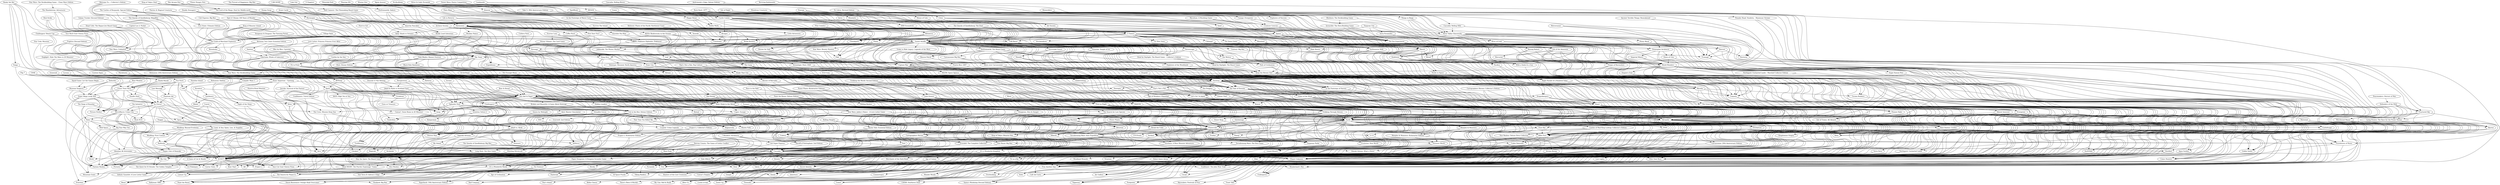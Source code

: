 digraph G {
"SCOUT" -> "Mountain Goats" ["weight"=0.201237667353191]
"Abandon All Artichokes" -> "Mountain Goats" ["weight"=0.18092998141152]
"Super Mega Lucky Box" -> "Mountain Goats" ["weight"=0.210206947227351]
"SCOUT" -> "Project L" ["weight"=0.296613530245756]
"SCOUT" -> "QE" ["weight"=0.292705871494528]
"SCOUT" -> "Fantasy Realms" ["weight"=0.314343799491132]
"SCOUT" -> "Taco Cat Goat Cheese Pizza" ["weight"=0.160135735759755]
"SCOUT" -> "Cactus Town" ["weight"=0.0505916525662869]
"SCOUT" -> "Pictures" ["weight"=0.18468016138104]
"SCOUT" -> "Beat That!" ["weight"=0.0426400974275898]
"Riftforce" -> "SCOUT" ["weight"=0.158006157718619]
"Long Shot: The Dice Game" -> "SCOUT" ["weight"=0.308051404803001]
"Cascadia" -> "SCOUT" ["weight"=0.38976150171328]
"Jekyll vs. Hyde" -> "SCOUT" ["weight"=0.233765522285413]
"Spicy" -> "SCOUT" ["weight"=0.242365495060891]
"Abandon All Artichokes" -> "SCOUT" ["weight"=0.22415273474937]
"Night of the Ninja" -> "SCOUT" ["weight"=0.125906353373002]
"Regicide" -> "SCOUT" ["weight"=0.239391403189307]
"Shamans" -> "SCOUT" ["weight"=0.167671714840354]
"Coyote" -> "SCOUT" ["weight"=0.117190452693541]
"MicroMacro: Crime City" -> "SCOUT" ["weight"=0.285910119063814]
"Project L: Kickstarter Edition" -> "SCOUT" ["weight"=0.0651684886771551]
"Hidden Leaders" -> "SCOUT" ["weight"=0.147598633041387]
"The Crew: Mission Deep Sea" -> "SCOUT" ["weight"=0.346798358833454]
"Caper: Europe" -> "SCOUT" ["weight"=0.214436727353283]
"Radlands" -> "SCOUT" ["weight"=0.256955592776676]
"Dreadful Circus" -> "SCOUT" ["weight"=0.0815558363280452]
"So Clover!" -> "SCOUT" ["weight"=0.346969129457239]
"Phantom Ink" -> "SCOUT" ["weight"=0.171675483628432]
"Archduke" -> "SCOUT" ["weight"=0.0337977391056415]
"Whirling Witchcraft" -> "SCOUT" ["weight"=0.15069846574702]
"TEN" -> "SCOUT" ["weight"=0.219670813561299]
"Galaxy Trucker (Second Edition)" -> "SCOUT" ["weight"=0.178542661009009]
"RATS: High Tea at Sea" -> "SCOUT" ["weight"=0.0288649516285163]
"Fangs" -> "SCOUT" ["weight"=0.0471308022516652]
"Caesar!: Seize Rome in 20 Minutes!" -> "SCOUT" ["weight"=0.185660942792504]
"Gravwell: 2nd Edition" -> "SCOUT" ["weight"=0.0773370075322017]
"Super Mega Lucky Box" -> "SCOUT" ["weight"=0.224322385780093]
"Taco Back Goat Cheese Pizza" -> "SCOUT" ["weight"=0.0497648570252147]
"Mindbug: First Contact" -> "SCOUT" ["weight"=0.222569134759408]
"Cat in the Box: Deluxe Edition" -> "SCOUT" ["weight"=0.40679083901786]
"Star Trek: Missions" -> "SCOUT" ["weight"=0.0749562184005821]
"Green Team Wins" -> "SCOUT" ["weight"=0.186924309045058]
"Kites" -> "SCOUT" ["weight"=0.200303645098647]
"Ready Set Bet" -> "SCOUT" ["weight"=0.288938882310468]
"Bohnanza: 25th Anniversary Edition" -> "SCOUT" ["weight"=0.114551048930654]
"Trailblazers" -> "SCOUT" ["weight"=0.162782852578327]
"Hand-to-Hand Wombat" -> "SCOUT" ["weight"=0.0850092026464007]
"Air, Land, & Sea: Spies, Lies, & Supplies" -> "SCOUT" ["weight"=0.108737828871222]
"Arcs" -> "SCOUT" ["weight"=0.216174725915535]
"Challengers!" -> "SCOUT" ["weight"=0.279997573944412]
"Splendor Duel" -> "SCOUT" ["weight"=0.311110567886287]
"Noggin" -> "SCOUT" ["weight"=0.0349990644493782]
"Heat: Pedal to the Metal" -> "SCOUT" ["weight"=0.37445877383234]
"Sea Salt & Paper" -> "SCOUT" ["weight"=0.374488200014307]
"GAP" -> "SCOUT" ["weight"=0.115503109452023]
"Fun Facts" -> "SCOUT" ["weight"=0.192927609063404]
"Fugitive (Second Edition)" -> "SCOUT" ["weight"=0.0766060028484529]
"Trailblazers: Travel Edition" -> "SCOUT" ["weight"=0.0480395075870473]
"Chicken!" -> "SCOUT" ["weight"=0.113779866125649]
"Spots" -> "SCOUT" ["weight"=0.257762637473374]
"Scram!" -> "SCOUT" ["weight"=0.0917810898035127]
"Bohnanza: Dahlias" -> "SCOUT" ["weight"=0.0478037542155819]
"Lacuna" -> "SCOUT" ["weight"=0.148827045060101]
"Dune: Imperium – Uprising" -> "SCOUT" ["weight"=0.207558784003115]
"Panda Royale" -> "SCOUT" ["weight"=0.0470737916735042]
"Project L: Collector's Edition" -> "SCOUT" ["weight"=0.0444003240920453]
"Compile: Main 1" -> "SCOUT" ["weight"=0.0686617820218634]
"Flip 7" -> "SCOUT" ["weight"=0.139909016199313]
"So Clover!" -> "Abandon All Artichokes" ["weight"=0.215220687717571]
"Super Mega Lucky Box" -> "Abandon All Artichokes" ["weight"=0.238422836526464]
"Super Mega Lucky Box" -> "So Clover!" ["weight"=0.252851421984353]
"Super Mega Lucky Box" -> "Picture Perfect" ["weight"=0.171703273463688]
"Green Team Wins" -> "Super Mega Lucky Box" ["weight"=0.200829603046514]
"Museum Suspects" -> "Super Mega Lucky Box" ["weight"=0.125711735073559]
"Deduckto" -> "Super Mega Lucky Box" ["weight"=0.0820150345603516]
"Flip 7" -> "Super Mega Lucky Box" ["weight"=0.115141171665173]
"The Search for Planet X" -> "Paint the Roses" ["weight"=0.16076653689925]
"For Science!" -> "Paint the Roses" ["weight"=0.103470924116515]
"Cascadia" -> "Paint the Roses" ["weight"=0.159361834086932]
"Décorum" -> "Paint the Roses" ["weight"=0.181028479342515]
"Turing Machine" -> "Paint the Roses" ["weight"=0.19097240755754]
"Race to the Raft" -> "Paint the Roses" ["weight"=0.120634627295867]
"Paint the Roses: Deluxe Edition" -> "Paint the Roses" ["weight"=0.0837896078712026]
"Nidavellir" -> "The Search for Planet X" ["weight"=0.282744305650005]
"Cascadia" -> "The Search for Planet X" ["weight"=0.311901311545481]
"Heat: Pedal to the Metal" -> "The Search for Planet X" ["weight"=0.277164426841751]
"For Science!" -> "The Search for Planet X" ["weight"=0.086298384875714]
"Mind MGMT: The Psychic Espionage “Game.”" -> "The Search for Planet X" ["weight"=0.234482172496256]
"The Lost Code" -> "The Search for Planet X" ["weight"=0.107105731526421]
"Décorum" -> "The Search for Planet X" ["weight"=0.147648206801404]
"Break the Cube" -> "The Search for Planet X" ["weight"=0.076033806232123]
"Turing Machine" -> "The Search for Planet X" ["weight"=0.285622873473626]
"Bloc by Bloc: Uprising" -> "The Search for Planet X" ["weight"=0.0500416779190124]
"The Search for Lost Species" -> "The Search for Planet X" ["weight"=0.190862724955642]
"Décorum" -> "For Science!" ["weight"=0.080475772672388]
"Cascadia" -> "Planet Unknown" ["weight"=0.327185552178533]
"Cascadia" -> "Project L" ["weight"=0.307302369825235]
"Cascadia" -> "Streets" ["weight"=0.126019005003584]
"Cascadia" -> "Nidavellir" ["weight"=0.345274866122523]
"Cascadia" -> "Fantasy Realms" ["weight"=0.327340940182474]
"Cascadia" -> "Side Effects" ["weight"=0.0400249474420377]
"Cascadia" -> "Taco Cat Goat Cheese Pizza" ["weight"=0.158903067540948]
"Cascadia" -> "It's a Wonderful World" ["weight"=0.354000797165966]
"Cascadia" -> "The Quest for El Dorado: The Golden Temples" ["weight"=0.11360202107636]
"Cascadia" -> "Paper Dungeons: A Dungeon Scrawler Game" ["weight"=0.149211948366162]
"Cascadia" -> "Oltréé" ["weight"=0.106275319841542]
"Cascadia" -> "My City" ["weight"=0.305335154883919]
"Fort" -> "Cascadia" ["weight"=0.248224177289133]
"Cubitos" -> "Cascadia" ["weight"=0.289996976549504]
"Roll Camera!: The Filmmaking Board Game" -> "Cascadia" ["weight"=0.128832786964796]
"Wild Space" -> "Cascadia" ["weight"=0.172065528102774]
"Sheriff of Nottingham: 2nd Edition" -> "Cascadia" ["weight"=0.115822498146458]
"Colt Super Express" -> "Cascadia" ["weight"=0.0948663064662297]
"Paleo" -> "Cascadia" ["weight"=0.285677858952688]
"Rolling Realms" -> "Cascadia" ["weight"=0.215337230145808]
"Overboss: A Boss Monster Adventure" -> "Cascadia" ["weight"=0.12298859103846]
"Hibachi" -> "Cascadia" ["weight"=0.0814219700692472]
"Cartographers Heroes" -> "Cascadia" ["weight"=0.210488060240833]
"Furnace" -> "Cascadia" ["weight"=0.320510989430344]
"MicroMacro: Crime City" -> "Cascadia" ["weight"=0.321941087218694]
"Project L: Kickstarter Edition" -> "Cascadia" ["weight"=0.068070123295208]
"Cartographers Heroes: Collector's Edition" -> "Cascadia" ["weight"=0.0829501594320148]
"The Crew: Mission Deep Sea" -> "Cascadia" ["weight"=0.346577266340161]
"The Pursuit of Happiness: Big Box" -> "Cascadia" ["weight"=0.0478599968510273]
"The Quacks of Quedlinburg: Big Box" -> "Cascadia" ["weight"=0.0481714587075255]
"Terraforming Mars: Ares Expedition" -> "Cascadia" ["weight"=0.353298393855287]
"The Initiative" -> "Cascadia" ["weight"=0.113000211814027]
"Radlands" -> "Cascadia" ["weight"=0.259431595738945]
"Red Rising" -> "Cascadia" ["weight"=0.239352958786729]
"So Clover!" -> "Cascadia" ["weight"=0.299100217542309]
"Carcassonne: 20th Anniversary Edition" -> "Cascadia" ["weight"=0.115185532847932]
"Port Royal: Big Box" -> "Cascadia" ["weight"=0.162197352645179]
"Rolling Heights" -> "Cascadia" ["weight"=0.137425667755935]
"Everdell: The Complete Collection" -> "Cascadia" ["weight"=0.140178538087802]
"Verdant" -> "Cascadia" ["weight"=0.286264833051534]
"King of Tokyo: Monster Box" -> "Cascadia" ["weight"=0.0731529200581853]
"Galaxy Trucker (Second Edition)" -> "Cascadia" ["weight"=0.180562340715666]
"Flamecraft" -> "Cascadia" ["weight"=0.334145518971465]
"Welcome to the Moon" -> "Cascadia" ["weight"=0.271174979201293]
"Love Letter: Princess Princess Ever After" -> "Cascadia" ["weight"=0.0419127634346484]
"Heroes of Barcadia" -> "Cascadia" ["weight"=0.03423214729865]
"Colt Express: Big Box" -> "Cascadia" ["weight"=0.0498031831884958]
"Evolution: New World" -> "Cascadia" ["weight"=0.0541902914791558]
"7 Wonders: Architects" -> "Cascadia" ["weight"=0.301444439936818]
"Dungeons, Dice & Danger" -> "Cascadia" ["weight"=0.151718465491465]
"The Quacks of Quedlinburg: MegaBox" -> "Cascadia" ["weight"=0.0743599539954283]
"Earth" -> "Cascadia" ["weight"=0.3846117881986]
"King of Monster Island" -> "Cascadia" ["weight"=0.0813336788318457]
"The Guild of Merchant Explorers" -> "Cascadia" ["weight"=0.267264116344048]
"Fit to Print" -> "Cascadia" ["weight"=0.168658531252602]
"Libertalia: Winds of Galecrest" -> "Cascadia" ["weight"=0.244509535554457]
"Turing Machine" -> "Cascadia" ["weight"=0.260241913217287]
"Mists over Carcassonne" -> "Cascadia" ["weight"=0.149572116160747]
"Moon" -> "Cascadia" ["weight"=0.0876768520256262]
"My Island" -> "Cascadia" ["weight"=0.115487574515403]
"Azul: Master Chocolatier" -> "Cascadia" ["weight"=0.135850511290391]
"The Castles of Burgundy: Special Edition" -> "Cascadia" ["weight"=0.236203841759665]
"Splendor Duel" -> "Cascadia" ["weight"=0.334570917945915]
"Carcassonne Big Box 7" -> "Cascadia" ["weight"=0.0423587378245717]
"Heat: Pedal to the Metal" -> "Cascadia" ["weight"=0.391185795197148]
"Sea Salt & Paper" -> "Cascadia" ["weight"=0.321331844125924]
"Sagrada Artisans" -> "Cascadia" ["weight"=0.0800745918717547]
"Beer & Bread" -> "Cascadia" ["weight"=0.218794142906326]
"Dorfromantik: The Board Game" -> "Cascadia" ["weight"=0.251993679635862]
"Paint the Roses: Deluxe Edition" -> "Cascadia" ["weight"=0.0407831179593559]
"Forest Shuffle" -> "Cascadia" ["weight"=0.313415864011685]
"Welcome To...: Collector's Edition" -> "Cascadia" ["weight"=0.0701550910800396]
"Turing Machine" -> "Décorum" ["weight"=0.170587104587924]
"Race to the Raft" -> "Décorum" ["weight"=0.0930892290180099]
"Heat: Pedal to the Metal" -> "Turing Machine" ["weight"=0.269532072004578]
"Paint the Roses: Deluxe Edition" -> "Turing Machine" ["weight"=0.0603381272201573]
"Turing Machine" -> "The Lost Code" ["weight"=0.120299738002938]
"Turing Machine" -> "Break the Cube" ["weight"=0.0900044834288474]
"The Search for Lost Species" -> "Turing Machine" ["weight"=0.171199875674135]
"Race to the Raft" -> "Turing Machine" ["weight"=0.0969751823689573]
"ArcheOlogic" -> "Turing Machine" ["weight"=0.146463046328071]
"Planet Unknown" -> "Wonderland's War" ["weight"=0.241411874962116]
"Northgard: Uncharted Lands" -> "Planet Unknown" ["weight"=0.121372651652032]
"Foundations of Rome" -> "Planet Unknown" ["weight"=0.214318292316678]
"Distilled" -> "Planet Unknown" ["weight"=0.2500328846868]
"Roll Camera!: The Filmmaking Board Game" -> "Planet Unknown" ["weight"=0.128945934977333]
"Skyrise" -> "Planet Unknown" ["weight"=0.150085329399663]
"Arcana Rising" -> "Planet Unknown" ["weight"=0.113225977770492]
"Night Parade of a Hundred Yokai" -> "Planet Unknown" ["weight"=0.0635072027348556]
"Cartographers Heroes" -> "Planet Unknown" ["weight"=0.166444568421757]
"Cartographers Heroes: Collector's Edition" -> "Planet Unknown" ["weight"=0.0747617613703722]
"Castles of Mad King Ludwig: Collector's Edition" -> "Planet Unknown" ["weight"=0.105639110784773]
"Keep the Heroes Out!" -> "Planet Unknown" ["weight"=0.155741333566849]
"Welcome to the Moon" -> "Planet Unknown" ["weight"=0.261682226074668]
"Earth" -> "Planet Unknown" ["weight"=0.364588532901449]
"Wormholes" -> "Planet Unknown" ["weight"=0.1186885963915]
"The Guild of Merchant Explorers" -> "Planet Unknown" ["weight"=0.309000703510297]
"Village Rails" -> "Planet Unknown" ["weight"=0.137403583689981]
"Terra Nova" -> "Planet Unknown" ["weight"=0.16653618957995]
"World Wonders" -> "Planet Unknown" ["weight"=0.278986823487791]
"Mistwind" -> "Planet Unknown" ["weight"=0.0719652472758489]
"The Wolves" -> "Planet Unknown" ["weight"=0.207079584579619]
"Dorfromantik: The Board Game" -> "Planet Unknown" ["weight"=0.230989320465216]
"Imperial Miners" -> "Planet Unknown" ["weight"=0.142830328948978]
"Stonespine Architects" -> "Planet Unknown" ["weight"=0.14797548167603]
"Forest Shuffle" -> "Planet Unknown" ["weight"=0.321593947415394]
"Earth" -> "Wonderland's War" ["weight"=0.246789758260256]
"Thunder Road: Vendetta – Maximum Chrome" -> "Wonderland's War" ["weight"=0.088853380692272]
"Foundations of Rome" -> "Wonderland's War" ["weight"=0.197163121645197]
"Distilled" -> "Wonderland's War" ["weight"=0.195682079909027]
"Skyrise" -> "Wonderland's War" ["weight"=0.161133203301805]
"Weirdwood Manor" -> "Wonderland's War" ["weight"=0.0632338735702861]
"Mistwind" -> "Wonderland's War" ["weight"=0.0657853561101149]
"Fractured Sky" -> "Wonderland's War" ["weight"=0.132089783715418]
"Andromeda's Edge: Deluxe Edition" -> "Wonderland's War" ["weight"=0.0420612638980189]
"Night Parade of a Hundred Yokai" -> "Northgard: Uncharted Lands" ["weight"=0.0676359400920966]
"Northgard: Uncharted Lands – Warchief Collector Edition" -> "Northgard: Uncharted Lands" ["weight"=0.156878066538136]
"The Wolves" -> "Northgard: Uncharted Lands" ["weight"=0.122436232584751]
"Earth" -> "Foundations of Rome" ["weight"=0.216251887356262]
"Thunder Road: Vendetta – Maximum Chrome" -> "Foundations of Rome" ["weight"=0.101167105961273]
"Skyrise" -> "Foundations of Rome" ["weight"=0.176879931608109]
"Star Realms: Deluxe Nova Collection" -> "Foundations of Rome" ["weight"=0.0444077464377661]
"Castles of Mad King Ludwig: Collector's Edition" -> "Foundations of Rome" ["weight"=0.138081708518216]
"Fractured Sky" -> "Foundations of Rome" ["weight"=0.111293682866566]
"Moonrollers" -> "Foundations of Rome" ["weight"=0.0524138251438072]
"Earth" -> "Distilled" ["weight"=0.29350584511569]
"CastleScape" -> "Distilled" ["weight"=0.0382366079491589]
"World Wonders" -> "Distilled" ["weight"=0.210941203897451]
"The Pursuit of Happiness: Big Box" -> "Roll Camera!: The Filmmaking Board Game" ["weight"=0.0711936868313137]
"Lying Pirates: The Race for the Pirate Throne" -> "Skyrise" ["weight"=0.0370027621393722]
"Weirdwood Manor" -> "Skyrise" ["weight"=0.0549168007620764]
"Mistwind" -> "Skyrise" ["weight"=0.0926474200337149]
"Fractured Sky" -> "Skyrise" ["weight"=0.166239862218576]
"Defenders of the Wild" -> "Skyrise" ["weight"=0.050201846255116]
"Moonrollers" -> "Skyrise" ["weight"=0.0753532254861874]
"Earth" -> "Arcana Rising" ["weight"=0.113315029342552]
"Keep the Heroes Out!" -> "Night Parade of a Hundred Yokai" ["weight"=0.160788056124078]
"The Wolves" -> "Night Parade of a Hundred Yokai" ["weight"=0.0699508057985558]
"Cartographers Heroes: Collector's Edition" -> "Cartographers Heroes" ["weight"=0.128435606621058]
"Welcome to the Moon" -> "Cartographers Heroes" ["weight"=0.184763440439122]
"Welcome To...: Collector's Edition" -> "Cartographers Heroes" ["weight"=0.0632470753348382]
"Earth" -> "Castles of Mad King Ludwig: Collector's Edition" ["weight"=0.108534721162594]
"Castles of Mad King Ludwig: Collector's Edition" -> "Star Realms: Deluxe Nova Collection" ["weight"=0.0371824304109408]
"Forest Shuffle" -> "Keep the Heroes Out!" ["weight"=0.151536970170286]
"Ancient Terrible Things: Reawakened" -> "Keep the Heroes Out!" ["weight"=0.0616401059516025]
"Explorers of the Woodlands" -> "Keep the Heroes Out!" ["weight"=0.0806062348880038]
"Dead by Daylight: The Board Game" -> "Keep the Heroes Out!" ["weight"=0.0507797331536251]
"The Wolves" -> "Keep the Heroes Out!" ["weight"=0.121129046484641]
"Dead by Daylight: The Board Game – Collector's Edition" -> "Keep the Heroes Out!" ["weight"=0.0342438228340686]
"Dorfromantik: The Board Game" -> "Keep the Heroes Out!" ["weight"=0.161440957722249]
"Terrorscape" -> "Keep the Heroes Out!" ["weight"=0.116220956709636]
"Welcome to the Moon" -> "Paper Dungeons: A Dungeon Scrawler Game" ["weight"=0.177516421022025]
"Dungeons, Dice & Danger" -> "Welcome to the Moon" ["weight"=0.159981983732422]
"The Guild of Merchant Explorers" -> "Welcome to the Moon" ["weight"=0.231282577699374]
"Welcome To...: Collector's Edition" -> "Welcome to the Moon" ["weight"=0.109155643201252]
"Earth" -> "Streets" ["weight"=0.136587390935125]
"Earth" -> "Nidavellir" ["weight"=0.330017871808039]
"Earth" -> "Age of Civilization" ["weight"=0.132201890740601]
"Earth" -> "It's a Wonderful World" ["weight"=0.325122297998314]
"Earth" -> "Namiji" ["weight"=0.108870472495463]
"Earth" -> "Tenpenny Parks" ["weight"=0.158111601322529]
"Earth" -> "Terraforming Mars: The Dice Game" ["weight"=0.183441550926691]
"Earth" -> "Merchants of the Dark Road" ["weight"=0.176789205495294]
"Earth" -> "I C E" ["weight"=0.0762378276016757]
"Earth" -> "Trailblazer: The John Muir Trail" ["weight"=0.127480087625338]
"Earth" -> "Funfair" ["weight"=0.119021357012037]
"Earth" -> "Dinosaur World" ["weight"=0.186133355358374]
"Earth" -> "CastleScape" ["weight"=0.0383694213386545]
"Earth" -> "It's a Wonderful Kingdom" ["weight"=0.182664148805924]
"Earth" -> "Terraforming Mars: Ares Expedition" ["weight"=0.338647451733547]
"Earth" -> "Age of Galaxy" ["weight"=0.0986389101800093]
"Earth" -> "Meeples & Monsters: Kickstarter Edition" ["weight"=0.0753289134085403]
"Earth" -> "Everdell: The Complete Collection" ["weight"=0.132459272038872]
"Earth" -> "Verdant" ["weight"=0.259482394435649]
"Earth" -> "Meeples & Monsters" ["weight"=0.0681984113014087]
"Earth" -> "Flamecraft" ["weight"=0.328816608152567]
"Earth" -> "Wild Tiled West" ["weight"=0.160941588882624]
"Earth" -> "Evolution: New World" ["weight"=0.0547386678463656]
"The Guild of Merchant Explorers" -> "Earth" ["weight"=0.283608729687496]
"Trekking Through History" -> "Earth" ["weight"=0.260834590430364]
"Star Wars: Jabba's Palace – A Love Letter Game" -> "Earth" ["weight"=0.123554093404642]
"Thunder Road: Vendetta – Maximum Chrome" -> "Earth" ["weight"=0.0797109515735188]
"Globetrotting" -> "Earth" ["weight"=0.0754830352977862]
"Empire's End" -> "Earth" ["weight"=0.164937093971924]
"51st State: Ultimate Edition" -> "Earth" ["weight"=0.118773515210635]
"Village Rails" -> "Earth" ["weight"=0.139298590172691]
"Moon" -> "Earth" ["weight"=0.115154469809156]
"Holotype: Mesozoic North America" -> "Earth" ["weight"=0.0630950418379185]
"Shake That City" -> "Earth" ["weight"=0.127727304630462]
"First in Flight" -> "Earth" ["weight"=0.132053825187855]
"The Castles of Burgundy: Special Edition" -> "Earth" ["weight"=0.235997373015795]
"World Wonders" -> "Earth" ["weight"=0.273875652774002]
"Heat: Pedal to the Metal" -> "Earth" ["weight"=0.344243312118277]
"Puerto Rico 1897" -> "Earth" ["weight"=0.0709111249167996]
"Forges of Ravenshire" -> "Earth" ["weight"=0.0607593967474058]
"Point City" -> "Earth" ["weight"=0.222878030866155]
"Life of the Amazonia" -> "Earth" ["weight"=0.19520610283097]
"The Fox Experiment" -> "Earth" ["weight"=0.210740218281009]
"Star Wars: The Deckbuilding Game" -> "Earth" ["weight"=0.209594319225343]
"Deep Dive" -> "Earth" ["weight"=0.136343466856965]
"Expeditions" -> "Earth" ["weight"=0.265895307980313]
"Botany" -> "Earth" ["weight"=0.0717511975942939]
"Freelancers: A Crossroads Game" -> "Earth" ["weight"=0.0878959009142688]
"Reforest: Plants of the Pacific Northwest Coast" -> "Earth" ["weight"=0.0500569166018096]
"Kavango" -> "Earth" ["weight"=0.0790228371599027]
"Forest Shuffle" -> "Earth" ["weight"=0.34381128539852]
"Ex Libris: Revised Edition" -> "Earth" ["weight"=0.0594443991053946]
"Apiary" -> "Earth" ["weight"=0.270987461027202]
"Wyrmspan" -> "Earth" ["weight"=0.248916374013207]
"Andromeda's Edge: Deluxe Edition" -> "Earth" ["weight"=0.0373992822939077]
"The Guild of Merchant Explorers" -> "Wormholes" ["weight"=0.166461781127496]
"The Guild of Merchant Explorers" -> "Dungeons, Dice & Danger" ["weight"=0.168044955790787]
"51st State: Ultimate Edition" -> "The Guild of Merchant Explorers" ["weight"=0.0882003647543122]
"The Castles of Burgundy: Special Edition" -> "The Guild of Merchant Explorers" ["weight"=0.177143361709939]
"Village Rails" -> "The Guild of Merchant Explorers" ["weight"=0.179940814402285]
"Forest Shuffle" -> "Terra Nova" ["weight"=0.159776629371876]
"The Wolves" -> "Terra Nova" ["weight"=0.147141071372312]
"World Wonders" -> "Aqua Garden" ["weight"=0.10768182014004]
"World Wonders" -> "Comic Hunters" ["weight"=0.173669640106708]
"World Wonders" -> "Super Kawaii Pets" ["weight"=0.0512436099164366]
"Forest Shuffle" -> "World Wonders" ["weight"=0.282324724050615]
"Tangram City" -> "World Wonders" ["weight"=0.119725863947908]
"Terra Pyramides" -> "World Wonders" ["weight"=0.0665197590758797]
"World Wonders" -> "Wild Tiled West" ["weight"=0.204673450791314]
"Raising Robots" -> "World Wonders" ["weight"=0.157178300350693]
"Dawn of Ulos" -> "World Wonders" ["weight"=0.0813852880196395]
"Apiary" -> "World Wonders" ["weight"=0.218694387606153]
"World Wonders" -> "Empire's End" ["weight"=0.186910658767375]
"World Wonders" -> "CastleScape" ["weight"=0.0347184490893363]
"World Wonders" -> "Goblin Vaults" ["weight"=0.0983298565364193]
"Life of the Amazonia" -> "World Wonders" ["weight"=0.211657958645762]
"The Fox Experiment" -> "World Wonders" ["weight"=0.21422054493602]
"Explorers of Navoria" -> "World Wonders" ["weight"=0.0998654379015391]
"Sweet Mess: Pastry Competition" -> "World Wonders" ["weight"=0.090654514684231]
"Imperial Miners" -> "World Wonders" ["weight"=0.152238812989322]
"Century: Big Box" -> "World Wonders" ["weight"=0.0490949881927109]
"Emerge" -> "World Wonders" ["weight"=0.0954457409684105]
"Stonespine Architects" -> "World Wonders" ["weight"=0.160808022670081]
"Ex Libris: Revised Edition" -> "World Wonders" ["weight"=0.0490777333907177]
"Art Society" -> "World Wonders" ["weight"=0.218762710347248]
"Invincible: The Hero-Building Game" -> "World Wonders" ["weight"=0.0665910278416608]
"Wondrous Creatures" -> "World Wonders" ["weight"=0.120799708322907]
"Cities" -> "World Wonders" ["weight"=0.203600783831233]
"Rock Hard: 1977" -> "World Wonders" ["weight"=0.109982741817056]
"Forest Shuffle" -> "The Wolves" ["weight"=0.202926936885241]
"The Wolves" -> "Crown of Ash" ["weight"=0.0590304111139992]
"The Wolves" -> "Dead by Daylight: The Board Game" ["weight"=0.0595132063610801]
"Terrorscape" -> "The Wolves" ["weight"=0.0952105758719998]
"Forest Shuffle" -> "Dorfromantik: The Board Game" ["weight"=0.251265166790661]
"Dorfromantik: The Board Game" -> "Mists over Carcassonne" ["weight"=0.172946472619162]
"Dorfromantik: The Board Game" -> "Explorers of the Woodlands" ["weight"=0.0607475726184376]
"Dorfromantik: The Board Game" -> "Beacon Patrol" ["weight"=0.138015709953769]
"Dorfromantik: The Board Game" -> "Carcassonne Big Box 7" ["weight"=0.0413308133479989]
"Stonespine Architects" -> "Imperial Miners" ["weight"=0.12618019044053]
"Forest Shuffle" -> "Stonespine Architects" ["weight"=0.15119981021303]
"Tangram City" -> "Stonespine Architects" ["weight"=0.0864187829757012]
"Stonespine Architects" -> "Dawn of Ulos" ["weight"=0.159811399235819]
"Stonespine Architects" -> "Goblin Vaults" ["weight"=0.149641563321204]
"Metrorunner" -> "Stonespine Architects" ["weight"=0.141009903468389]
"Forest Shuffle" -> "Akropolis" ["weight"=0.301175814206003]
"Forest Shuffle" -> "Cosmoctopus" ["weight"=0.156995242806366]
"Forest Shuffle" -> "Heat: Pedal to the Metal" ["weight"=0.284293711036681]
"Forest Shuffle" -> "Sea Salt & Paper" ["weight"=0.353896254920556]
"Forest Shuffle" -> "Deep Dive" ["weight"=0.129485293104179]
"Forest Shuffle" -> "Knarr" ["weight"=0.334436438455245]
"Forest Shuffle" -> "Faraway" ["weight"=0.380903949195762]
"Forest Shuffle" -> "Prey Another Day" ["weight"=0.18462318631933]
"Forest Shuffle" -> "Similo" ["weight"=0.199085356220788]
"Forest Shuffle" -> "Port Royal: Big Box" ["weight"=0.143245612425955]
"Forest Shuffle" -> "Viking Raiders" ["weight"=0.0388354696172118]
"Forest Shuffle" -> "Daybreak" ["weight"=0.210038217135553]
"Forest Shuffle" -> "Hike!" ["weight"=0.0441162480405913]
"Forest Shuffle" -> "Tír na nÓg" ["weight"=0.0884934741693455]
"Forest Shuffle" -> "Explorers of the Woodlands" ["weight"=0.050088087542514]
"Forest Shuffle" -> "My City: Roll & Build" ["weight"=0.193657654449613]
"Forest Shuffle" -> "Next Station: London" ["weight"=0.292380797080503]
"Forest Shuffle" -> "Overbooking" ["weight"=0.0555208440148815]
"Forest Shuffle" -> "Wonder Woods" ["weight"=0.0952336283322985]
"Forest Shuffle" -> "Isle of Trains: All Aboard" ["weight"=0.163712149753764]
"Forest Shuffle" -> "Mists over Carcassonne" ["weight"=0.137446393482312]
"Forest Shuffle" -> "Nimalia" ["weight"=0.199256987679783]
"Forest Shuffle" -> "Pioneer Rails" ["weight"=0.0949974942959475]
"Forest Shuffle" -> "Beacon Patrol" ["weight"=0.127613421101526]
"Forest Shuffle" -> "Bonsai" ["weight"=0.240484559103123]
"Forest Shuffle" -> "Puerto Rico 1897" ["weight"=0.070076805325028]
"Forest Shuffle" -> "Point City" ["weight"=0.223670177339948]
"Forest Shuffle" -> "Let's Go! To Japan" ["weight"=0.2274200312936]
"Forest Shuffle" -> "Leaf" ["weight"=0.128529136716122]
"Forest Shuffle" -> "Savernake Forest" ["weight"=0.132694707934222]
"Forest Shuffle" -> "After Us" ["weight"=0.224699723056593]
"Forest Shuffle" -> "Terrorscape" ["weight"=0.094471052554979]
"Forest Shuffle" -> "Sky Team" ["weight"=0.324234621899851]
"Forest Shuffle" -> "Star Wars: The Deckbuilding Game" ["weight"=0.17464251442441]
"Forest Shuffle" -> "Triqueta" ["weight"=0.173500974053324]
"Forest Shuffle" -> "Nusfjord: Big Box" ["weight"=0.0591974402350388]
"Forest Shuffle" -> "Comet" ["weight"=0.118317483728115]
"Forest Shuffle" -> "Century: Big Box" ["weight"=0.041901892253489]
"Forest Shuffle" -> "Dragonkeepers" ["weight"=0.184134788786774]
"Forest Shuffle" -> "Nunatak: Temple of Ice" ["weight"=0.104260149731843]
"Forest Shuffle" -> "CATAN: Starfarers Duel" ["weight"=0.0368513411147738]
"Forest Shuffle" -> "The Vale of Eternity" ["weight"=0.329143800027945]
"Forest Shuffle" -> "Paperback: 10th Anniversary Edition" ["weight"=0.0347486968770576]
"Forest Shuffle" -> "Path of Civilization" ["weight"=0.177972405808035]
"Forest Shuffle" -> "Kavango" ["weight"=0.0795391809760386]
"Forest Shuffle" -> "Star Wars: Unlimited" ["weight"=0.104173944998351]
"Forest Shuffle" -> "Jokkmokk: The Winter Market" ["weight"=0.0879370567155822]
"Forest Shuffle" -> "Ticket to Ride Legacy: Legends of the West" ["weight"=0.164564455886544]
"Tangram City" -> "Forest Shuffle" ["weight"=0.0949655561598798]
"SpellBook" -> "Forest Shuffle" ["weight"=0.184807840456893]
"Mycelia" -> "Forest Shuffle" ["weight"=0.168710157108128]
"Art Society" -> "Forest Shuffle" ["weight"=0.167940036240583]
"Waterfall Park" -> "Forest Shuffle" ["weight"=0.104921877246781]
"5 Towers" -> "Forest Shuffle" ["weight"=0.228258454712195]
"Apiary" -> "Forest Shuffle" ["weight"=0.236211396699933]
"Cities" -> "Forest Shuffle" ["weight"=0.167566761444898]
"AQUA: Biodiversity in the Oceans" -> "Forest Shuffle" ["weight"=0.156963914160463]
"Wyrmspan" -> "Forest Shuffle" ["weight"=0.244774093907433]
"Harmonies" -> "Forest Shuffle" ["weight"=0.370683487886645]
"The Lord of the Rings: Duel for Middle-earth" -> "Forest Shuffle" ["weight"=0.202615334126402]
"King of Tokyo: Duel" -> "Forest Shuffle" ["weight"=0.0679577740282815]
"Project L: Kickstarter Edition" -> "Project L" ["weight"=0.122647395005016]
"Azul: Master Chocolatier" -> "Project L" ["weight"=0.100216898680579]
"Splendor Duel" -> "Project L" ["weight"=0.236744961544519]
"Project L: Collector's Edition" -> "Project L" ["weight"=0.0765087993601222]
"Project L: Collector's Edition" -> "Project L: Kickstarter Edition" ["weight"=0.0742457052199742]
"Splendor Duel" -> "Azul: Master Chocolatier" ["weight"=0.133512623230955]
"Splendor Duel" -> "District Noir" ["weight"=0.173171984600963]
"Splendor Duel" -> "Jekyll vs. Hyde" ["weight"=0.206395859841871]
"Splendor Duel" -> "Schotten Totten 2" ["weight"=0.109773404907171]
"Splendor Duel" -> "Caesar!: Seize Rome in 20 Minutes!" ["weight"=0.173155611587829]
"Sea Salt & Paper" -> "Splendor Duel" ["weight"=0.328209936880862]
"Dogfight!: Rule The Skies in 20 Minutes!" -> "Splendor Duel" ["weight"=0.051570743618639]
"Beer & Bread" -> "Splendor Duel" ["weight"=0.238160783732062]
"Patterns" -> "Splendor Duel" ["weight"=0.0792326801621603]
"Marabunta" -> "Splendor Duel" ["weight"=0.125138364564402]
"TEN" -> "QE" ["weight"=0.173394223984156]
"Cat in the Box: Deluxe Edition" -> "QE" ["weight"=0.276194698508656]
"Ready Set Bet" -> "QE" ["weight"=0.252478975276072]
"Cat in the Box: Deluxe Edition" -> "TEN" ["weight"=0.217808961604657]
"TEN" -> "Whirling Witchcraft" ["weight"=0.186073672055817]
"Cat in the Box: Deluxe Edition" -> "Long Shot: The Dice Game" ["weight"=0.291916003518684]
"Cat in the Box: Deluxe Edition" -> "Gravwell: 2nd Edition" ["weight"=0.0825722142435091]
"Cat in the Box: Deluxe Edition" -> "Mantis Falls" ["weight"=0.0819506095059391]
"Cat in the Box: Deluxe Edition" -> "Shamans" ["weight"=0.170720148158857]
"Cat in the Box: Deluxe Edition" -> "Ragnarocks" ["weight"=0.0791632540533491]
"Cat in the Box: Deluxe Edition" -> "Whirling Witchcraft" ["weight"=0.141757919395873]
"Cat in the Box: Deluxe Edition" -> "Cryptid: Urban Legends" ["weight"=0.0629303190323338]
"Cat in the Box: Deluxe Edition" -> "That Time You Killed Me" ["weight"=0.163249133892793]
"Ready Set Bet" -> "Cat in the Box: Deluxe Edition" ["weight"=0.285103043947034]
"Bohnanza: 25th Anniversary Edition" -> "Cat in the Box: Deluxe Edition" ["weight"=0.102374926600207]
"Challengers!" -> "Cat in the Box: Deluxe Edition" ["weight"=0.247310436122129]
"Broken and Beautiful: A Game About Kintsugi" -> "Cat in the Box: Deluxe Edition" ["weight"=0.076781074818048]
"Heat: Pedal to the Metal" -> "Cat in the Box: Deluxe Edition" ["weight"=0.313496533178419]
"Sea Salt & Paper" -> "Cat in the Box: Deluxe Edition" ["weight"=0.310896622404561]
"Scram!" -> "Cat in the Box: Deluxe Edition" ["weight"=0.102747686757223]
"Challengers! Beach Cup" -> "Cat in the Box: Deluxe Edition" ["weight"=0.100453144032569]
"Ready Set Bet" -> "Long Shot: The Dice Game" ["weight"=0.259791359400316]
"Ready Set Bet" -> "Fangs" ["weight"=0.0469142692439071]
"Ready Set Bet" -> "Night of the Ninja" ["weight"=0.132617678317214]
"Verdant" -> "Streets" ["weight"=0.13470788395459]
"Moon" -> "Streets" ["weight"=0.207030711933627]
"Flamecraft" -> "Verdant" ["weight"=0.244372737560368]
"Power Plants" -> "Verdant" ["weight"=0.117142598236131]
"Power Plants (Kickstarter Edition)" -> "Verdant" ["weight"=0.0393821436693014]
"Fit to Print" -> "Verdant" ["weight"=0.215048696769297]
"Trekking Through History" -> "Verdant" ["weight"=0.202986805698606]
"Castles by the Sea" -> "Verdant" ["weight"=0.0705330266990275]
"Dig Your Way Out" -> "Fantasy Realms" ["weight"=0.0834016331887727]
"Mindbug: First Contact" -> "Fantasy Realms" ["weight"=0.2522138059853]
"Wild Space" -> "Fantasy Realms" ["weight"=0.192532895647562]
"Spicy" -> "Fantasy Realms" ["weight"=0.231610439142759]
"Paleo" -> "Fantasy Realms" ["weight"=0.25348243245789]
"Coyote" -> "Fantasy Realms" ["weight"=0.0954991607842492]
"MicroMacro: Crime City" -> "Fantasy Realms" ["weight"=0.299695922022307]
"Pagan: Fate of Roanoke" -> "Fantasy Realms" ["weight"=0.150099870982829]
"The Quacks of Quedlinburg: Big Box" -> "Fantasy Realms" ["weight"=0.0486732366814249]
"Radlands" -> "Fantasy Realms" ["weight"=0.224039663820993]
"Star Trek: Missions" -> "Fantasy Realms" ["weight"=0.0929716430302923]
"Taco Back Goat Cheese Pizza" -> "Taco Cat Goat Cheese Pizza" ["weight"=0.140738128721533]
"Hidden Leaders" -> "Cactus Town" ["weight"=0.063644886986972]
"Gardeners" -> "Cactus Town" ["weight"=0.0500287838186803]
"So Clover!" -> "Pictures" ["weight"=0.217816234617507]
"MicroMacro: Crime City" -> "Pictures" ["weight"=0.194143831446765]
"Phantom Ink" -> "Pictures" ["weight"=0.131227678780371]
"Sea Salt & Paper" -> "Beat That!" ["weight"=0.0499813020095607]
"Sea Salt & Paper" -> "Riftforce" ["weight"=0.17013553308881]
"Jekyll vs. Hyde" -> "Riftforce" ["weight"=0.199726450783973]
"Hidden Leaders" -> "Riftforce" ["weight"=0.124230345307311]
"Night of the Ninja" -> "Long Shot: The Dice Game" ["weight"=0.127000071630684]
"Caper: Europe" -> "Long Shot: The Dice Game" ["weight"=0.22246089653413]
"Heat: Pedal to the Metal" -> "Long Shot: The Dice Game" ["weight"=0.283782897024398]
"Sea Salt & Paper" -> "Jekyll vs. Hyde" ["weight"=0.256959290707526]
"Jekyll vs. Hyde" -> "District Noir" ["weight"=0.241764698956841]
"Kompromat" -> "Jekyll vs. Hyde" ["weight"=0.0878365787461421]
"Schotten Totten 2" -> "Jekyll vs. Hyde" ["weight"=0.141082616245893]
"Jekyll & Hyde vs Scotland Yard" -> "Jekyll vs. Hyde" ["weight"=0.167293340278409]
"Dracula vs Van Helsing" -> "Jekyll vs. Hyde" ["weight"=0.199195316494277]
"Perspectives" -> "Jekyll vs. Hyde" ["weight"=0.0875289971161117]
"Coyote" -> "Spicy" ["weight"=0.181213626045984]
"MicroMacro: Crime City" -> "Spicy" ["weight"=0.202328113418557]
"Fangs" -> "Night of the Ninja" ["weight"=0.062922172082089]
"Sea Salt & Paper" -> "Regicide" ["weight"=0.21572948882432]
"Spots" -> "Regicide" ["weight"=0.182282877028648]
"RATS: High Tea at Sea" -> "Regicide" ["weight"=0.0272908051293798]
"Challengers!" -> "Shamans" ["weight"=0.137711665808689]
"Dreadful Circus" -> "Shamans" ["weight"=0.106728215200109]
"So Clover!" -> "MicroMacro: Crime City" ["weight"=0.283977807475706]
"MicroMacro: Crime City" -> "Dig Your Way Out" ["weight"=0.0853396158140342]
"MicroMacro: Crime City" -> "My City" ["weight"=0.300613030419719]
"MicroMacro: Crime City" -> "Paleo" ["weight"=0.278398322612561]
"MicroMacro: Crime City" -> "Rush M.D." ["weight"=0.110697403237027]
"MicroMacro: Crime City" -> "Oltréé" ["weight"=0.107938713888678]
"The Initiative" -> "MicroMacro: Crime City" ["weight"=0.149838937975778]
"The Siege of Runedar" -> "MicroMacro: Crime City" ["weight"=0.0988916354351644]
"Sea Salt & Paper" -> "Hidden Leaders" ["weight"=0.150704660452885]
"Hidden Leaders" -> "Reload" ["weight"=0.0562562024578462]
"So Clover!" -> "The Crew: Mission Deep Sea" ["weight"=0.294560043212403]
"Heat: Pedal to the Metal" -> "The Crew: Mission Deep Sea" ["weight"=0.309948985723873]
"Dune: Imperium – Uprising" -> "The Crew: Mission Deep Sea" ["weight"=0.157608217277361]
"The Crew: Mission Deep Sea" -> "Sheriff of Nottingham: 2nd Edition" ["weight"=0.090762895384937]
"Heat: Pedal to the Metal" -> "Caper: Europe" ["weight"=0.19248970481449]
"Fugitive (Second Edition)" -> "Caper: Europe" ["weight"=0.0905836666472972]
"Mindbug: First Contact" -> "Radlands" ["weight"=0.243390430461213]
"Radlands" -> "Pagan: Fate of Roanoke" ["weight"=0.174942166087841]
"Air, Land, & Sea: Spies, Lies, & Supplies" -> "Radlands" ["weight"=0.108854330957929]
"Mindbug: Beyond Evolution" -> "Radlands" ["weight"=0.0823706611421105]
"Challengers!" -> "Dreadful Circus" ["weight"=0.0922615706062073]
"So Clover!" -> "The Quest for El Dorado: The Golden Temples" ["weight"=0.100935990808556]
"So Clover!" -> "Rush M.D." ["weight"=0.101808400576516]
"So Clover!" -> "My City" ["weight"=0.246670694620631]
"So Clover!" -> "Picture Perfect" ["weight"=0.187217861912641]
"Phantom Ink" -> "So Clover!" ["weight"=0.20647211684186]
"Last Message" -> "So Clover!" ["weight"=0.14041683893098]
"Doodle Dash" -> "So Clover!" ["weight"=0.123358687019483]
"Green Team Wins" -> "So Clover!" ["weight"=0.233398558476437]
"Rear Window" -> "So Clover!" ["weight"=0.143127199159074]
"Fun Facts" -> "So Clover!" ["weight"=0.285347638231493]
"Last Message" -> "Phantom Ink" ["weight"=0.114298408653927]
"Fun Facts" -> "Phantom Ink" ["weight"=0.175663360031022]
"Spots" -> "Archduke" ["weight"=0.0388958156227764]
"Spots" -> "RATS: High Tea at Sea" ["weight"=0.0357809175684801]
"Dogfight!: Rule The Skies in 20 Minutes!" -> "Caesar!: Seize Rome in 20 Minutes!" ["weight"=0.145913864113439]
"Mindbug: First Contact" -> "Pagan: Fate of Roanoke" ["weight"=0.208499117529072]
"Air, Land, & Sea: Spies, Lies, & Supplies" -> "Mindbug: First Contact" ["weight"=0.0931981705846747]
"Mindbug: Beyond Evolution" -> "Mindbug: First Contact" ["weight"=0.26116231882019]
"Green Team Wins" -> "Picture Perfect" ["weight"=0.155126948094926]
"Green Team Wins" -> "Doodle Dash" ["weight"=0.109338632200385]
"Green Team Wins" -> "Priorities" ["weight"=0.101256970309251]
"Rear Window" -> "Green Team Wins" ["weight"=0.142599214101221]
"Fun Facts" -> "Green Team Wins" ["weight"=0.219938589541763]
"Deduckto" -> "Green Team Wins" ["weight"=0.065289194138541]
"CDSK" -> "Green Team Wins" ["weight"=0.0934736766617059]
"Bohnanza: Dahlias" -> "Green Team Wins" ["weight"=0.0642187804162018]
"Panda Royale" -> "Green Team Wins" ["weight"=0.0726543760063901]
"Flip 7" -> "Green Team Wins" ["weight"=0.176762285408614]
"Sea Salt & Paper" -> "Kites" ["weight"=0.203584718278544]
"Gardeners" -> "Kites" ["weight"=0.0896333320959011]
"Kites" -> "A Game of Cat & Mouth" ["weight"=0.076302165819057]
"Hand-to-Hand Wombat" -> "Kites" ["weight"=0.0947224101244713]
"Trailblazers: Travel Edition" -> "Trailblazers" ["weight"=0.0946678390682002]
"Spots" -> "Trailblazers" ["weight"=0.201832157548032]
"Lacuna" -> "Trailblazers" ["weight"=0.111797324107327]
"Hand-to-Hand Wombat" -> "A Game of Cat & Mouth" ["weight"=0.0824800421998729]
"Noggin" -> "Air, Land, & Sea: Spies, Lies, & Supplies" ["weight"=0.0491310343597752]
"Heat: Pedal to the Metal" -> "Arcs" ["weight"=0.202524800003619]
"Joyride: Survival of the Fastest" -> "Arcs" ["weight"=0.0651332700080647]
"Dune: Imperium – Uprising" -> "Arcs" ["weight"=0.212035915976374]
"Compile: Main 1" -> "Arcs" ["weight"=0.0905703948765834]
"Ironwood" -> "Arcs" ["weight"=0.115476220685242]
"Challengers!" -> "boop." ["weight"=0.157153055942655]
"Sea Salt & Paper" -> "Challengers!" ["weight"=0.291364438400595]
"Spots" -> "Challengers!" ["weight"=0.196199410319738]
"Challengers! Beach Cup" -> "Challengers!" ["weight"=0.265645091601874]
"Heat: Pedal to the Metal" -> "Nidavellir" ["weight"=0.308827210466211]
"Heat: Pedal to the Metal" -> "Sub Terra II: Inferno's Edge" ["weight"=0.0810064260422994]
"Heat: Pedal to the Metal" -> "Beast" ["weight"=0.141502589037693]
"Heat: Pedal to the Metal" -> "Mind MGMT: The Psychic Espionage “Game.”" ["weight"=0.218398632888436]
"Heat: Pedal to the Metal" -> "Mantis Falls" ["weight"=0.0827320952763021]
"Heat: Pedal to the Metal" -> "Sheriff of Nottingham: 2nd Edition" ["weight"=0.112720237566358]
"Heat: Pedal to the Metal" -> "Infinity Gauntlet: A Love Letter Game" ["weight"=0.141641313786146]
"Heat: Pedal to the Metal" -> "Rallyman: DIRT" ["weight"=0.0953623918430443]
"Heat: Pedal to the Metal" -> "Slay the Spire: The Board Game" ["weight"=0.160878065538045]
"Heat: Pedal to the Metal" -> "That Time You Killed Me" ["weight"=0.134983660073689]
"Heat: Pedal to the Metal" -> "Star Wars: Jabba's Palace – A Love Letter Game" ["weight"=0.143801649484829]
"Heat: Pedal to the Metal" -> "The Search for Lost Species" ["weight"=0.123360370088642]
"Sea Salt & Paper" -> "Heat: Pedal to the Metal" ["weight"=0.311817149620054]
"Fugitive (Second Edition)" -> "Heat: Pedal to the Metal" ["weight"=0.0650594574723974]
"Joyride: Survival of the Fastest" -> "Heat: Pedal to the Metal" ["weight"=0.0586526076256048]
"Sky Team" -> "Heat: Pedal to the Metal" ["weight"=0.342353894047324]
"Star Wars: The Deckbuilding Game" -> "Heat: Pedal to the Metal" ["weight"=0.233920738028045]
"Dead Cells: The Rogue-Lite Board Game" -> "Heat: Pedal to the Metal" ["weight"=0.059311703327424]
"Star Wars: Unlimited" -> "Heat: Pedal to the Metal" ["weight"=0.123019696207879]
"Ticket to Ride Legacy: Legends of the West" -> "Heat: Pedal to the Metal" ["weight"=0.174453660121205]
"Risk Strike" -> "Heat: Pedal to the Metal" ["weight"=0.0443605625952498]
"Dune: Imperium – Uprising" -> "Heat: Pedal to the Metal" ["weight"=0.234230174545148]
"The Mandalorian: Adventures" -> "Heat: Pedal to the Metal" ["weight"=0.0742544598587317]
"Sea Salt & Paper" -> "Tinderblox" ["weight"=0.127744773568528]
"Sea Salt & Paper" -> "Mille Fiori" ["weight"=0.259497257102127]
"Sea Salt & Paper" -> "boop." ["weight"=0.196283199991677]
"Sea Salt & Paper" -> "Akropolis" ["weight"=0.317762366625201]
"Sea Salt & Paper" -> "Broken and Beautiful: A Game About Kintsugi" ["weight"=0.0760886279023501]
"Sea Salt & Paper" -> "District Noir" ["weight"=0.220325389014729]
"Sea Salt & Paper" -> "Similo" ["weight"=0.23157462440892]
"Sea Salt & Paper" -> "Glow" ["weight"=0.180414086508583]
"Sea Salt & Paper" -> "Hanabi Deluxe: What a Show!" ["weight"=0.0664522934212303]
"Sea Salt & Paper" -> "Codex Naturalis" ["weight"=0.236050139462233]
"Sea Salt & Paper" -> "A Game of Cat & Mouth" ["weight"=0.06675918738216]
"Sea Salt & Paper" -> "Ragnarocks" ["weight"=0.0772959335551337]
"Sea Salt & Paper" -> "Port Royal: Big Box" ["weight"=0.158820893717357]
"Sea Salt & Paper" -> "Slay the Spire: The Board Game" ["weight"=0.121275092975703]
"Sea Salt & Paper" -> "That Time You Killed Me" ["weight"=0.151942212590327]
"Sea Salt & Paper" -> "First Rat" ["weight"=0.199231101915131]
"Sea Salt & Paper" -> "Trio" ["weight"=0.315988966305302]
"Sea Salt & Paper" -> "Next Station: London" ["weight"=0.294939090508547]
"Sea Salt & Paper" -> "MANTIS" ["weight"=0.118946347804408]
"Sea Salt & Paper" -> "Evergreen" ["weight"=0.218534759410263]
"Sea Salt & Paper" -> "The Great Split" ["weight"=0.183388171899757]
"Beer & Bread" -> "Sea Salt & Paper" ["weight"=0.217849222315108]
"Karakum" -> "Sea Salt & Paper" ["weight"=0.0449081900760582]
"Spots" -> "Sea Salt & Paper" ["weight"=0.270053407739313]
"Sky Team" -> "Sea Salt & Paper" ["weight"=0.322975437436795]
"That's Not a Hat" -> "Sea Salt & Paper" ["weight"=0.249858637961542]
"Jekyll & Hyde vs Scotland Yard" -> "Sea Salt & Paper" ["weight"=0.107460882316675]
"Dracula vs Van Helsing" -> "Sea Salt & Paper" ["weight"=0.194366719939888]
"Faraway" -> "Sea Salt & Paper" ["weight"=0.375512177837431]
"Challengers! Beach Cup" -> "Sea Salt & Paper" ["weight"=0.11460260508891]
"Perspectives" -> "Sea Salt & Paper" ["weight"=0.0925525586214527]
"Marabunta" -> "Sea Salt & Paper" ["weight"=0.135071313565413]
"Power Hungry Pets" -> "Sea Salt & Paper" ["weight"=0.0444296588658381]
"Monkey Palace" -> "Sea Salt & Paper" ["weight"=0.0746716639450604]
"Harmonies" -> "Sea Salt & Paper" ["weight"=0.333170103462332]
"GAP" -> "Priorities" ["weight"=0.0557738708426478]
"Fun Facts" -> "GAP" ["weight"=0.130322913276794]
"Nautilus Island" -> "GAP" ["weight"=0.0926708786730143]
"Fun Facts" -> "Last Message" ["weight"=0.129525749347577]
"Fun Facts" -> "Doodle Dash" ["weight"=0.125355881151607]
"Fun Facts" -> "Priorities" ["weight"=0.0728317594213159]
"CDSK" -> "Fun Facts" ["weight"=0.0822927790824627]
"Spots" -> "Trailblazers: Travel Edition" ["weight"=0.0607052050818748]
"Spots" -> "Chicken!" ["weight"=0.146508436991414]
"Lacuna" -> "Chicken!" ["weight"=0.107152832187008]
"Spots" -> "Tinderblox" ["weight"=0.127125688440807]
"Spots" -> "boop." ["weight"=0.227715110345207]
"Spots" -> "Trickdraw" ["weight"=0.0367566195846345]
"BOOoop." -> "Spots" ["weight"=0.110911988229894]
"Lacuna" -> "Spots" ["weight"=0.18885246352205]
"Dune: Imperium – Uprising" -> "Joyride: Survival of the Fastest" ["weight"=0.050736578999408]
"Ironwood" -> "Dune: Imperium – Uprising" ["weight"=0.0720202936364489]
"Flip 7" -> "Panda Royale" ["weight"=0.0869699747293211]
"Ironwood" -> "Compile: Main 1" ["weight"=0.0727103026020309]
"Compile: Main 1" -> "A.I.Pokalypse" ["weight"=0.0295370244848274]
"Nidavellir" -> "Lawyer Up" ["weight"=0.114421690295238]
"Nidavellir" -> "It's a Wonderful World" ["weight"=0.36733187606856]
"Nidavellir" -> "Beast" ["weight"=0.113469279192078]
"Nidavellir" -> "Mind MGMT: The Psychic Espionage “Game.”" ["weight"=0.196002348965008]
"Nidavellir" -> "Dice Realms" ["weight"=0.134581722390011]
"Cubitos" -> "Nidavellir" ["weight"=0.286390193897765]
"Colt Super Express" -> "Nidavellir" ["weight"=0.107344153529024]
"Mystic Vale: Essential Edition" -> "Nidavellir" ["weight"=0.0705935590770953]
"Capital Lux 2: Pocket" -> "Nidavellir" ["weight"=0.0627934534100811]
"Furnace" -> "Nidavellir" ["weight"=0.35057285654158]
"It's a Wonderful Kingdom" -> "Nidavellir" ["weight"=0.186761643777137]
"Rolling Heights" -> "Nidavellir" ["weight"=0.129834785760107]
"7 Wonders: Architects" -> "Nidavellir" ["weight"=0.299608504296571]
"Furnace" -> "Lawyer Up" ["weight"=0.119603765539582]
"It's a Wonderful World" -> "Lawyer Up" ["weight"=0.0994136375694793]
"Furnace" -> "It's a Wonderful World" ["weight"=0.305048063273309]
"It's a Wonderful World" -> "Age of Civilization" ["weight"=0.142221402387684]
"Terraforming Mars: The Dice Game" -> "It's a Wonderful World" ["weight"=0.151732045132835]
"It's a Wonderful Kingdom" -> "It's a Wonderful World" ["weight"=0.251507480280133]
"Terraforming Mars: Ares Expedition" -> "It's a Wonderful World" ["weight"=0.327989446982906]
"Red Rising" -> "It's a Wonderful World" ["weight"=0.242098301615163]
"Mind MGMT: The Psychic Espionage “Game.”" -> "Beast" ["weight"=0.13556916515341]
"Harrow County: The Game of Gothic Conflict" -> "Beast" ["weight"=0.0669864119884888]
"Maul Peak" -> "Mind MGMT: The Psychic Espionage “Game.”" ["weight"=0.0419925130179504]
"Bloc by Bloc: Uprising" -> "Mind MGMT: The Psychic Espionage “Game.”" ["weight"=0.0704439222576444]
"Harrow County: The Game of Gothic Conflict" -> "Mind MGMT: The Psychic Espionage “Game.”" ["weight"=0.108183411683814]
"Furnace" -> "Dice Realms" ["weight"=0.147524055959069]
"Cubitos" -> "Dice Realms" ["weight"=0.13350575451699]
"Furnace" -> "Cubitos" ["weight"=0.263366389698795]
"Cubitos" -> "Fort" ["weight"=0.233885623306614]
"Mystic Vale: Essential Edition" -> "Cubitos" ["weight"=0.0742878800383853]
"Rolling Heights" -> "Cubitos" ["weight"=0.17467371367203]
"7 Wonders: Architects" -> "Colt Super Express" ["weight"=0.1160991084749]
"Rolling Heights" -> "Mystic Vale: Essential Edition" ["weight"=0.0604904995197734]
"Furnace" -> "Fort" ["weight"=0.256367095089239]
"boop." -> "Tinderblox" ["weight"=0.0933207353197902]
"BOOoop." -> "boop." ["weight"=0.14996146410882]
"Caution Signs" -> "boop." ["weight"=0.0696845342859121]
"Flamecraft" -> "Side Effects" ["weight"=0.0540008975796954]
"My City" -> "The Quest for El Dorado: The Golden Temples" ["weight"=0.132505644172662]
"Dungeons, Dice & Danger" -> "Paper Dungeons: A Dungeon Scrawler Game" ["weight"=0.153763377146195]
"Paleo" -> "Oltréé" ["weight"=0.148493647249458]
"The Siege of Runedar" -> "Oltréé" ["weight"=0.11193368934521]
"The Initiative" -> "My City" ["weight"=0.131458623158776]
"My Island" -> "My City" ["weight"=0.229964071232817]
"Sagrada Artisans" -> "My City" ["weight"=0.105624538763075]
"Paleo" -> "Wild Space" ["weight"=0.1721752955503]
"Paleo" -> "Dig Your Way Out" ["weight"=0.085911257232018]
"The Siege of Runedar" -> "Paleo" ["weight"=0.132579384410091]
"Red Rising" -> "Rolling Realms" ["weight"=0.272490222872553]
"Libertalia: Winds of Galecrest" -> "Rolling Realms" ["weight"=0.230367989511284]
"Smitten" -> "Rolling Realms" ["weight"=0.239869568864543]
"Between Two Cities Essential Edition" -> "Rolling Realms" ["weight"=0.0879741870533646]
"Terraforming Mars: Ares Expedition" -> "Overboss: A Boss Monster Adventure" ["weight"=0.118872691380737]
"Flamecraft" -> "Overboss: A Boss Monster Adventure" ["weight"=0.137515717729755]
"Flamecraft" -> "Hibachi" ["weight"=0.0936511244146993]
"Fit to Print" -> "Hibachi" ["weight"=0.0782019214844378]
"Red Rising" -> "Terraforming Mars: Ares Expedition" ["weight"=0.267534560032223]
"Libertalia: Winds of Galecrest" -> "Terraforming Mars: Ares Expedition" ["weight"=0.210143040386985]
"Terraforming Mars: Ares Expedition" -> "Dinosaur World" ["weight"=0.186167510396634]
"Terraforming Mars: Ares Expedition" -> "Terraforming Mars: The Dice Game" ["weight"=0.205565344175761]
"Flamecraft" -> "Terraforming Mars: Ares Expedition" ["weight"=0.255953917972422]
"Libertalia: Winds of Galecrest" -> "Red Rising" ["weight"=0.253756651565201]
"Smitten" -> "Red Rising" ["weight"=0.150030758046647]
"Mists over Carcassonne" -> "Carcassonne: 20th Anniversary Edition" ["weight"=0.112995900513379]
"Carcassonne Big Box 7" -> "Carcassonne: 20th Anniversary Edition" ["weight"=0.0361475420485986]
"The Quacks of Quedlinburg: MegaBox" -> "Everdell: The Complete Collection" ["weight"=0.0586172108982379]
"The Castles of Burgundy: Special Edition" -> "Everdell: The Complete Collection" ["weight"=0.160673258428392]
"Flamecraft" -> "King of Tokyo: Monster Box" ["weight"=0.0651225839781097]
"Colt Express: Big Box" -> "King of Tokyo: Monster Box" ["weight"=0.0663745536394544]
"King of Monster Island" -> "King of Tokyo: Monster Box" ["weight"=0.083305542945096]
"Flamecraft" -> "Tenpenny Parks" ["weight"=0.156202160935105]
"Flamecraft" -> "Merchants of the Dark Road" ["weight"=0.185031773361789]
"Flamecraft" -> "I C E" ["weight"=0.0777490568743446]
"Flamecraft" -> "Lizard Wizard" ["weight"=0.115952324642163]
"Flamecraft" -> "Dinosaur World" ["weight"=0.187135370333225]
"Flamecraft" -> "CULTivate" ["weight"=0.0583471251380342]
"Flamecraft" -> "Namiji" ["weight"=0.129683909015973]
"Flamecraft" -> "Funfair" ["weight"=0.119027968795298]
"Love Letter: Princess Princess Ever After" -> "Flamecraft" ["weight"=0.0535710614837444]
"Heroes of Barcadia" -> "Flamecraft" ["weight"=0.0546307889425518]
"Colt Express: Big Box" -> "Flamecraft" ["weight"=0.0430252580271227]
"Power Plants" -> "Flamecraft" ["weight"=0.116712963433354]
"Sabobatage" -> "Flamecraft" ["weight"=0.0453972183553637]
"Not Enough Mana" -> "Flamecraft" ["weight"=0.0230165139122963]
"King of Monster Island" -> "Flamecraft" ["weight"=0.0993571604758541]
"Fit to Print" -> "Flamecraft" ["weight"=0.183287953834401]
"Trekking Through History" -> "Flamecraft" ["weight"=0.241810679172505]
"Castles by the Sea" -> "Flamecraft" ["weight"=0.0766168852232652]
"Tidal Blades: Banner Festival" -> "Flamecraft" ["weight"=0.112462741845884]
"Dungeons & Dragons: The Yawning Portal" -> "Flamecraft" ["weight"=0.0623546755345097]
"Power Plants (Kickstarter Edition)" -> "Flamecraft" ["weight"=0.042509397221462]
"Dixit: Disney Edition" -> "Flamecraft" ["weight"=0.10895293369439]
"Spot it! Disney 100 Years of Wonder" -> "Flamecraft" ["weight"=0.0447152507895124]
"Freelancers: A Crossroads Game" -> "Flamecraft" ["weight"=0.0900653506424135]
"Faeries & Magical Creatures" -> "Flamecraft" ["weight"=0.0488863323534747]
"Not Enough Mana" -> "Heroes of Barcadia" ["weight"=0.0480617673631106]
"The Castles of Burgundy: Special Edition" -> "The Quacks of Quedlinburg: MegaBox" ["weight"=0.0700018854504149]
"Fit to Print" -> "CULTivate" ["weight"=0.0502214139334654]
"Castles by the Sea" -> "Fit to Print" ["weight"=0.0797624867881326]
"Smitten" -> "Libertalia: Winds of Galecrest" ["weight"=0.141678320323013]
"Between Two Cities Essential Edition" -> "Libertalia: Winds of Galecrest" ["weight"=0.0875631475922259]
"Mists over Carcassonne" -> "There's Been A Murder" ["weight"=0.0413913385290764]
"Beacon Patrol" -> "Mists over Carcassonne" ["weight"=0.0998409470365971]
"Carcassonne Big Box 7" -> "Mists over Carcassonne" ["weight"=0.0576545787764468]
"Sagrada Artisans" -> "My Island" ["weight"=0.132695877799692]
"The Castles of Burgundy: Special Edition" -> "51st State: Ultimate Edition" ["weight"=0.109370850221838]
"Queen by Midnight" -> "Sagrada Artisans" ["weight"=0.0614389974470401]
"Life of the Amazonia" -> "Aqua Garden" ["weight"=0.131266756988157]
"Life of the Amazonia" -> "Wild Tiled West" ["weight"=0.176106761629631]
"Mycelium: A Mushling Game" -> "Life of the Amazonia" ["weight"=0.0595991766915258]
"Life of the Amazonia" -> "Trailblazer: The John Muir Trail" ["weight"=0.147093782550399]
"Life of the Amazonia" -> "Forges of Ravenshire" ["weight"=0.0727895111694617]
"The Fox Experiment" -> "Life of the Amazonia" ["weight"=0.192261999587718]
"Sweet Mess: Pastry Competition" -> "Life of the Amazonia" ["weight"=0.0834874683355966]
"Creature Caravan" -> "Life of the Amazonia" ["weight"=0.112093729289188]
"Reforest: Plants of the Pacific Northwest Coast" -> "Life of the Amazonia" ["weight"=0.0626947946608531]
"Wondrous Creatures" -> "Life of the Amazonia" ["weight"=0.209104727223168]
"Isle of Night" -> "Life of the Amazonia" ["weight"=0.0642209445740763]
"Super Kawaii Pets" -> "Comic Hunters" ["weight"=0.0770206902543563]
"The Fox Experiment" -> "Comic Hunters" ["weight"=0.158115657622614]
"Invincible: The Hero-Building Game" -> "Comic Hunters" ["weight"=0.0966937714392484]
"Wondrous Creatures" -> "Comic Hunters" ["weight"=0.103810899022492]
"Mistborn: The Deckbuilding Game" -> "Comic Hunters" ["weight"=0.059136303575766]
"The Fox Experiment" -> "CoLab" ["weight"=0.0600288885742658]
"The Fox Experiment" -> "Raising Robots" ["weight"=0.153659232741929]
"Mycelium: A Mushling Game" -> "The Fox Experiment" ["weight"=0.0496215297223609]
"Apiary" -> "The Fox Experiment" ["weight"=0.219897088607045]
"The Fox Experiment" -> "Trailblazer: The John Muir Trail" ["weight"=0.112037900678227]
"Creature Caravan" -> "The Fox Experiment" ["weight"=0.110535976235607]
"Emerge" -> "The Fox Experiment" ["weight"=0.111657846515471]
"Canopy: Evergreen" -> "The Fox Experiment" ["weight"=0.0956822754465082]
"Invincible: The Hero-Building Game" -> "The Fox Experiment" ["weight"=0.0582732482123554]
"Wondrous Creatures" -> "The Fox Experiment" ["weight"=0.123101814740201]
"Isle of Night" -> "The Fox Experiment" ["weight"=0.0650904499500563]
"Mistborn: The Deckbuilding Game" -> "Invincible: The Hero-Building Game" ["weight"=0.0719777412730708]
"Wondrous Creatures" -> "Creature Caravan" ["weight"=0.170465302206523]
"Wondrous Creatures" -> "Explorers of Navoria" ["weight"=0.120398165086417]
"Wondrous Creatures" -> "Canopy: Evergreen" ["weight"=0.110612198882365]
"Deduckto" -> "Picture Perfect" ["weight"=0.0659964540041327]
"Rear Window" -> "Picture Perfect" ["weight"=0.124710380063644]
"Museum Suspects" -> "Picture Perfect" ["weight"=0.0839599784402215]
"Donut Shop" -> "Tenpenny Parks" ["weight"=0.0725052510400304]
"Trekking Through History" -> "Donut Shop" ["weight"=0.0792736699191589]
"Junk Drawer" -> "Donut Shop" ["weight"=0.131604845957579]
"First in Flight" -> "Tenpenny Parks" ["weight"=0.116154677940139]
"Junk Drawer" -> "Tenpenny Parks" ["weight"=0.108604256179878]
"Funfair" -> "Tenpenny Parks" ["weight"=0.116702103424217]
"Trekking Through History" -> "Tenpenny Parks" ["weight"=0.174701048910641]
"Tidal Blades: Banner Festival" -> "Tenpenny Parks" ["weight"=0.0862301773078967]
"Dungeons & Dragons: The Yawning Portal" -> "Tenpenny Parks" ["weight"=0.0466224380253401]
"First in Flight" -> "Trekking Through History" ["weight"=0.153927990967505]
"Junk Drawer" -> "Trekking Through History" ["weight"=0.106059180552578]
"Tidal Blades: Banner Festival" -> "Trekking Through History" ["weight"=0.0939445041641523]
"Deadly Dowagers" -> "Trekking Through History" ["weight"=0.058368889499815]
"Trekking Through History" -> "Sabobatage" ["weight"=0.0367303626107161]
"Trekking Through History" -> "Dutch Resistance: Orange Shall Overcome!" ["weight"=0.0366198958108486]
"HerStory" -> "Trekking Through History" ["weight"=0.165657875613038]
"Dixit: Disney Edition" -> "Trekking Through History" ["weight"=0.0881964341430732]
"Trekking the World: Second Edition" -> "Trekking Through History" ["weight"=0.10335016538595]
"Junk Drawer" -> "First in Flight" ["weight"=0.126864932271047]
"HerStory" -> "Junk Drawer" ["weight"=0.109294817603198]
"Deadly Dowagers" -> "Junk Drawer" ["weight"=0.0540066905700673]
"Deduckto" -> "Museum Suspects" ["weight"=0.0793772769277704]
"Squid Game: Let the Games Begin" -> "Museum Suspects" ["weight"=0.0548602542535518]
"That Time You Killed Me" -> "Mantis Falls" ["weight"=0.0938940065484988]
"That Time You Killed Me" -> "Ragnarocks" ["weight"=0.103539955098173]
"That Time You Killed Me" -> "Cryptid: Urban Legends" ["weight"=0.070721041003144]
"Mille Fiori" -> "Codex Naturalis" ["weight"=0.170219181477434]
"Mille Fiori" -> "Bad Company" ["weight"=0.19108046973621]
"Mille Fiori" -> "Caesar's Empire" ["weight"=0.1913590973518]
"First Rat" -> "Mille Fiori" ["weight"=0.254192784002729]
"FYFE" -> "Mille Fiori" ["weight"=0.177089850249263]
"Age of Wonders: Planetfall" -> "Mille Fiori" ["weight"=0.0623659357169069]
"Orichalcum" -> "Mille Fiori" ["weight"=0.216492928346136]
"Akropolis" -> "Mille Fiori" ["weight"=0.281540146155971]
"Neotopia" -> "Mille Fiori" ["weight"=0.107627245312091]
"Tribes of the Wind" -> "Mille Fiori" ["weight"=0.202557494811912]
"Disney Villains: The Card Game" -> "Mille Fiori" ["weight"=0.0605271649931847]
"Caldera Park" -> "Mille Fiori" ["weight"=0.168903551278525]
"Sea Dragons" -> "Mille Fiori" ["weight"=0.110731694904286]
"Archeos Society" -> "Mille Fiori" ["weight"=0.156083859243555]
"Faraway" -> "Mille Fiori" ["weight"=0.238834667594053]
"Sunrise Lane" -> "Mille Fiori" ["weight"=0.180827975610621]
"Faraway" -> "Codex Naturalis" ["weight"=0.221452921205188]
"Codex Naturalis" -> "Hanabi Deluxe: What a Show!" ["weight"=0.0714866767422059]
"Codex Naturalis" -> "Glow" ["weight"=0.227643951678627]
"Akropolis" -> "Bad Company" ["weight"=0.177202867571511]
"First Rat" -> "Bad Company" ["weight"=0.216053315102907]
"Archeos Society" -> "Bad Company" ["weight"=0.139463124043348]
"Akropolis" -> "Caesar's Empire" ["weight"=0.168350358360413]
"Orichalcum" -> "Caesar's Empire" ["weight"=0.178956683017578]
"Akropolis" -> "First Rat" ["weight"=0.231747790683622]
"Akropolis" -> "FYFE" ["weight"=0.159238756844734]
"Caldera Park" -> "FYFE" ["weight"=0.187417526025957]
"Neotopia" -> "Age of Wonders: Planetfall" ["weight"=0.108206475724387]
"Akropolis" -> "Orichalcum" ["weight"=0.207386743553246]
"Tribes of the Wind" -> "Orichalcum" ["weight"=0.20066817958207]
"Akropolis" -> "Tiwanaku" ["weight"=0.153020970604476]
"Akropolis" -> "Kingdomino Origins" ["weight"=0.18969942863548]
"Akropolis" -> "Secret Identity" ["weight"=0.113750348293239]
"Akropolis" -> "Hens" ["weight"=0.138953381066455]
"Akropolis" -> "Next Station: London" ["weight"=0.309460140137353]
"Almost Innocent" -> "Akropolis" ["weight"=0.0729616920619875]
"Nimalia" -> "Akropolis" ["weight"=0.220104430543717]
"Tribes of the Wind" -> "Akropolis" ["weight"=0.216760578147902]
"Evergreen" -> "Akropolis" ["weight"=0.253492394250119]
"The Great Split" -> "Akropolis" ["weight"=0.201101031478716]
"Caldera Park" -> "Akropolis" ["weight"=0.163191881490105]
"Savernake Forest" -> "Akropolis" ["weight"=0.122999406312112]
"Archeos Society" -> "Akropolis" ["weight"=0.135152794356473]
"Faraway" -> "Akropolis" ["weight"=0.306616452157812]
"5 Towers" -> "Akropolis" ["weight"=0.156715943152557]
"Faraway" -> "Neotopia" ["weight"=0.0923175174176992]
"Neotopia" -> "Tabriz" ["weight"=0.0554721001508145]
"Sunrise Lane" -> "Neotopia" ["weight"=0.11326476597556]
"Faraway" -> "Tribes of the Wind" ["weight"=0.212951042854235]
"Tribes of the Wind" -> "Secret Identity" ["weight"=0.135839383487007]
"Evil Corp." -> "Tribes of the Wind" ["weight"=0.0709016514010835]
"Sea Dragons" -> "Tribes of the Wind" ["weight"=0.124799501917601]
"Sunrise Lane" -> "Disney Villains: The Card Game" ["weight"=0.0896303524172447]
"Faraway" -> "Sea Dragons" ["weight"=0.120561273104009]
"Sea Dragons" -> "Hunters of the Lost Creatures" ["weight"=0.0398433695668612]
"Evil Corp." -> "Sea Dragons" ["weight"=0.0525161205994268]
"Faraway" -> "Knarr" ["weight"=0.355605981461411]
"Faraway" -> "Prey Another Day" ["weight"=0.202266727261077]
"Faraway" -> "Glow" ["weight"=0.177621996841375]
"Faraway" -> "Hunters of the Lost Creatures" ["weight"=0.0278630882390557]
"Faraway" -> "Secret Identity" ["weight"=0.133542800552855]
"Faraway" -> "Trio" ["weight"=0.301290813055463]
"Faraway" -> "Vivarium" ["weight"=0.0812146253705251]
"Faraway" -> "After Us" ["weight"=0.229322876231033]
"Faraway" -> "That's Not a Hat" ["weight"=0.237455437114849]
"Faraway" -> "In the Footsteps of Darwin" ["weight"=0.203199555833044]
"Faraway" -> "Mycelia" ["weight"=0.0622268135082227]
"Faraway" -> "Woodland Wizards" ["weight"=0.0397216979334368]
"Faraway" -> "The Vale of Eternity" ["weight"=0.361466914773758]
"MLEM: Space Agency" -> "Faraway" ["weight"=0.239319885093265]
"How Dare You?" -> "Faraway" ["weight"=0.0682197611788041]
"Captain Flip" -> "Faraway" ["weight"=0.320490326285763]
"Evil Corp." -> "Faraway" ["weight"=0.0636841224469355]
"Sunrise Lane" -> "Faraway" ["weight"=0.144440630144288]
"Waterfall Park" -> "Faraway" ["weight"=0.111179708044586]
"5 Towers" -> "Faraway" ["weight"=0.221971611403758]
"Kronologic: Paris 1920" -> "Faraway" ["weight"=0.122322796094617]
"Courtisans" -> "Faraway" ["weight"=0.184969904394356]
"Take 5: 30th Anniversary Edition" -> "Faraway" ["weight"=0.0593972519744922]
"Seaside" -> "Faraway" ["weight"=0.107484820061873]
"That's Not a Hat: Pop Culture" -> "Faraway" ["weight"=0.0873875652333517]
"In the Footsteps of Marie Curie" -> "Faraway" ["weight"=0.0711907538864942]
"The Gang" -> "Faraway" ["weight"=0.176551543059376]
"Pixies" -> "Faraway" ["weight"=0.285095754960922]
"Bomb Busters" -> "Faraway" ["weight"=0.176832575174027]
"Harmonies" -> "Faraway" ["weight"=0.385660693586651]
"MESOS" -> "Faraway" ["weight"=0.111952303021189]
"Castle Combo" -> "Faraway" ["weight"=0.343787444794467]
"Agent Avenue" -> "Faraway" ["weight"=0.108288063763859]
"3 Chapters" -> "Faraway" ["weight"=0.15588430484886]
"Dorfromantik: Sakura" -> "Faraway" ["weight"=0.0678546684209143]
"Survive The Island" -> "Faraway" ["weight"=0.0894157812256274]
"I AM DONE" -> "Faraway" ["weight"=0.0805397574454372]
"Age of Galaxy" -> "Age of Civilization" ["weight"=0.181440395656305]
"I C E" -> "Merchants of the Dark Road" ["weight"=0.0938755788349584]
"Lizard Wizard" -> "Merchants of the Dark Road" ["weight"=0.130987458765192]
"Dinosaur World" -> "Merchants of the Dark Road" ["weight"=0.190184564235019]
"Meeples & Monsters: Kickstarter Edition" -> "Merchants of the Dark Road" ["weight"=0.0930644603343403]
"Meeples & Monsters" -> "Merchants of the Dark Road" ["weight"=0.0752535584301711]
"Dinosaur World" -> "Lizard Wizard" ["weight"=0.0968142959250748]
"Meeples & Monsters: Kickstarter Edition" -> "Dinosaur World" ["weight"=0.0806960283494496]
"Empire's End" -> "CastleScape" ["weight"=0.0501165141461804]
"Meeples & Monsters" -> "Meeples & Monsters: Kickstarter Edition" ["weight"=0.128528740095292]
"Forges of Ravenshire" -> "Wild Tiled West" ["weight"=0.0840703440257712]
"Sweet Mess: Pastry Competition" -> "Wild Tiled West" ["weight"=0.0673490224603314]
"Ex Libris: Revised Edition" -> "Wild Tiled West" ["weight"=0.0596022179344021]
"Star Wars: Jabba's Palace – A Love Letter Game" -> "A Game of Thrones: B'Twixt" ["weight"=0.0661517844832391]
"Star Wars: Jabba's Palace – A Love Letter Game" -> "Infinity Gauntlet: A Love Letter Game" ["weight"=0.215347563053081]
"Star Wars: The Deckbuilding Game" -> "Star Wars: Jabba's Palace – A Love Letter Game" ["weight"=0.176133739065454]
"Andromeda's Edge: Deluxe Edition" -> "Thunder Road: Vendetta – Maximum Chrome" ["weight"=0.0572615683448656]
"Deep Dive" -> "Globetrotting" ["weight"=0.0742146561532788]
"Shake That City" -> "Globetrotting" ["weight"=0.0898506472938864]
"Deep Dive" -> "Holotype: Mesozoic North America" ["weight"=0.0724359575825166]
"Deep Dive" -> "Shake That City" ["weight"=0.158923892852007]
"Hard to Get" -> "Shake That City" ["weight"=0.0722286403535595]
"Point City" -> "Shake That City" ["weight"=0.15976906152445]
"First in Flight" -> "Dutch Resistance: Orange Shall Overcome!" ["weight"=0.0435628895510779]
"HerStory" -> "First in Flight" ["weight"=0.0913267559506381]
"Trekking the World: Second Edition" -> "First in Flight" ["weight"=0.0578773823918999]
"Deep Dive" -> "Point City" ["weight"=0.350429231235742]
"Avant Carde" -> "Point City" ["weight"=0.0892784197809919]
"Risk Strike" -> "Star Wars: The Deckbuilding Game" ["weight"=0.0483317149122256]
"Star Wars: The Deckbuilding Game" -> "A Game of Thrones: B'Twixt" ["weight"=0.0581338618881127]
"Star Wars: The Deckbuilding Game" -> "Infinity Gauntlet: A Love Letter Game" ["weight"=0.133748932157967]
"Star Wars: Unlimited" -> "Star Wars: The Deckbuilding Game" ["weight"=0.197225280437288]
"The Mandalorian: Adventures" -> "Star Wars: The Deckbuilding Game" ["weight"=0.104538642467903]
"Star Wars: The Deckbuilding Game – Clone Wars Edition" -> "Star Wars: The Deckbuilding Game" ["weight"=0.205040377253264]
"Kavango" -> "Deep Dive" ["weight"=0.0565190246072746]
"Avant Carde" -> "Deep Dive" ["weight"=0.0739316664379075]
"Apiary" -> "Expeditions" ["weight"=0.321596463993754]
"Wyrmspan" -> "Expeditions" ["weight"=0.243207894556903]
"Stamp Swap" -> "Expeditions" ["weight"=0.115295140372222]
"Wyrmspan" -> "Botany" ["weight"=0.0899264628974863]
"Kavango" -> "Botany" ["weight"=0.0626940691165637]
"Wyrmspan" -> "Kavango" ["weight"=0.0776261765166007]
"Apiary" -> "CoLab" ["weight"=0.0523534204542268]
"Apiary" -> "Raising Robots" ["weight"=0.166101538303802]
"Sand" -> "Apiary" ["weight"=0.0920251271199706]
"Cities" -> "Apiary" ["weight"=0.137844660943847]
"Rock Hard: 1977" -> "Apiary" ["weight"=0.12785355255747]
"Wyrmspan" -> "Apiary" ["weight"=0.311470301245335]
"Stamp Swap" -> "Apiary" ["weight"=0.146656880653777]
"Wyrmspan" -> "Paperback: 10th Anniversary Edition" ["weight"=0.043607873176184]
"Stamp Swap" -> "Wyrmspan" ["weight"=0.136580420497976]
"Caution Signs" -> "BOOoop." ["weight"=0.0863453997638121]
"Caution Signs" -> "Trickdraw" ["weight"=0.0552595669569299]
"Trickdraw" -> "Guns or Treasure" ["weight"=0.0535534630975027]
"Almost Innocent" -> "Tiwanaku" ["weight"=0.0875823357914159]
"Evergreen" -> "Tiwanaku" ["weight"=0.179570383191409]
"The Great Split" -> "Tiwanaku" ["weight"=0.158489148837542]
"Astra" -> "Tiwanaku" ["weight"=0.136202431821307]
"Next Station: London" -> "Kingdomino Origins" ["weight"=0.15389245718691]
"Next Station: London" -> "Hens" ["weight"=0.128594612546255]
"Evergreen" -> "Hens" ["weight"=0.158356296801552]
"Coney" -> "Hens" ["weight"=0.198284754327555]
"Next Station: London" -> "Similo" ["weight"=0.2133766759923]
"Next Station: London" -> "My City: Roll & Build" ["weight"=0.231811721711603]
"Nimalia" -> "Next Station: London" ["weight"=0.205158311517042]
"Evergreen" -> "Next Station: London" ["weight"=0.216366180444244]
"The Great Split" -> "Almost Innocent" ["weight"=0.0657479793363717]
"Nimalia" -> "My City: Roll & Build" ["weight"=0.179856591497405]
"Savernake Forest" -> "Nimalia" ["weight"=0.129614439736623]
"The Great Split" -> "Evergreen" ["weight"=0.229003894165046]
"Astra" -> "Evergreen" ["weight"=0.166053986681447]
"Coney" -> "Evergreen" ["weight"=0.0589650176531076]
"3000 Scoundrels" -> "The Great Split" ["weight"=0.120340510575822]
"Astra" -> "The Great Split" ["weight"=0.158701019555475]
"5 Towers" -> "Prey Another Day" ["weight"=0.277101721418744]
"5 Towers" -> "Triqueta" ["weight"=0.216416870318153]
"Agent Avenue" -> "5 Towers" ["weight"=0.114907898418189]
"5 Towers" -> "With a Smile & a Gun" ["weight"=0.0759903537960696]
"5 Towers" -> "Noobs in Space" ["weight"=0.0935263261593973]
"5 Towers" -> "Lost Lights" ["weight"=0.0997998701136672]
"5 Towers" -> "KuZOOkA" ["weight"=0.122667921755786]
"5 Towers" -> "Art Gallery" ["weight"=0.0834584270259222]
"5 Towers" -> "Ritual" ["weight"=0.0958314387941392]
"5 Towers" -> "Tic Dice Town" ["weight"=0.144744223335844]
"5 Towers" -> "Tipperary" ["weight"=0.119189440882116]
"5 Towers" -> "Pacifica" ["weight"=0.142588899650719]
"5 Towers" -> "Comet" ["weight"=0.116799924618551]
"5 Towers" -> "Sides" ["weight"=0.0825499490032072]
"5 Towers" -> "Footprints" ["weight"=0.104485835002221]
"5 Towers" -> "Mycelia" ["weight"=0.196224520980703]
"5 Towers" -> "Kuhfstein" ["weight"=0.194078877093799]
"5 Towers" -> "Match!" ["weight"=0.16357165629983]
"5 Towers" -> "Arschmallows" ["weight"=0.0754884271764939]
"5 Towers" -> "Surfosaurus MAX" ["weight"=0.148574270001784]
"5 Towers" -> "Cabanga!" ["weight"=0.168393824467522]
"5 Towers" -> "The Same Game" ["weight"=0.155601436981794]
"5 Towers" -> "Moorland" ["weight"=0.138419801431346]
"Ku-Ka-König" -> "5 Towers" ["weight"=0.0960202093769144]
"Silver & Gold: Pyramids" -> "5 Towers" ["weight"=0.126870379411943]
"Take 5: 30th Anniversary Edition" -> "5 Towers" ["weight"=0.0539140180083228]
"The Quacks of Quedlinburg: The Duel" -> "5 Towers" ["weight"=0.0984598407120055]
"MESOS" -> "5 Towers" ["weight"=0.103976050289762]
"Black Hole Rainbows" -> "Sabobatage" ["weight"=0.0425261050656725]
"Tidal Blades: Banner Festival" -> "Black Hole Rainbows" ["weight"=0.0440817570742115]
"Deadly Dowagers" -> "HerStory" ["weight"=0.0732081118744969]
"Trekking the World: Second Edition" -> "HerStory" ["weight"=0.0569361490470181]
"Knarr" -> "Cosmoctopus" ["weight"=0.158274539520887]
"Knarr" -> "Robot Quest Arena" ["weight"=0.0866502201038498]
"Knarr" -> "Isle of Trains: All Aboard" ["weight"=0.159238576106339]
"Knarr" -> "Pioneer Rails" ["weight"=0.0933213970611238]
"Knarr" -> "Inheritors" ["weight"=0.100832425342247]
"Knarr" -> "After Us" ["weight"=0.239356091172526]
"Dragonkeepers" -> "Knarr" ["weight"=0.182532882917369]
"Nunatak: Temple of Ice" -> "Knarr" ["weight"=0.111882138557323]
"The Vale of Eternity" -> "Knarr" ["weight"=0.325584925494456]
"Path of Civilization" -> "Knarr" ["weight"=0.182364892632121]
"SpellBook" -> "Knarr" ["weight"=0.186405634425678]
"The Gang" -> "Knarr" ["weight"=0.145468291083888]
"Kompromat" -> "District Noir" ["weight"=0.0892775985138383]
"Schotten Totten 2" -> "District Noir" ["weight"=0.116125748020608]
"Patterns" -> "District Noir" ["weight"=0.0933138227832152]
"Dracula vs Van Helsing" -> "District Noir" ["weight"=0.185834216901865]
"Marabunta" -> "District Noir" ["weight"=0.150419627171213]
"Schotten Totten 2" -> "Kompromat" ["weight"=0.073796616572077]
"Marabunta" -> "Patterns" ["weight"=0.141104132780415]
"Sky Team" -> "Sub Terra II: Inferno's Edge" ["weight"=0.0806174060923867]
"Risk Strike" -> "Infinity Gauntlet: A Love Letter Game" ["weight"=0.038523224958255]
"A Game of Thrones: B'Twixt" -> "Infinity Gauntlet: A Love Letter Game" ["weight"=0.0537829582249414]
"Sky Team" -> "Rallyman: DIRT" ["weight"=0.0751104002258813]
"Sky Team" -> "Slay the Spire: The Board Game" ["weight"=0.165542504237943]
"Dead Cells: The Rogue-Lite Board Game" -> "Slay the Spire: The Board Game" ["weight"=0.117672959665073]
"The Search for Lost Species" -> "The Lost Code" ["weight"=0.115808924726179]
"ArcheOlogic" -> "The Search for Lost Species" ["weight"=0.103538887112613]
"Sky Team" -> "Daybreak" ["weight"=0.21635686922207]
"Kelp: Shark vs Octopus" -> "Sky Team" ["weight"=0.126096538669125]
"Dead Cells: The Rogue-Lite Board Game" -> "Sky Team" ["weight"=0.0711799314280947]
"Ticket to Ride Legacy: Legends of the West" -> "Sky Team" ["weight"=0.176719453131231]
"Monkey Palace" -> "Sky Team" ["weight"=0.0939529645107047]
"Harmonies" -> "Sky Team" ["weight"=0.325493729884783]
"The Lord of the Rings: Duel for Middle-earth" -> "Sky Team" ["weight"=0.232796627779613]
"King of Tokyo: Duel" -> "Sky Team" ["weight"=0.0814400353787591]
"The Mandalorian: Adventures" -> "Star Wars: Unlimited" ["weight"=0.110366741346258]
"Star Wars: The Deckbuilding Game – Clone Wars Edition" -> "Star Wars: Unlimited" ["weight"=0.0920499729053164]
"Star Wars: The Deckbuilding Game – Clone Wars Edition" -> "The Mandalorian: Adventures" ["weight"=0.100269628451081]
"Stupefy!" -> "Similo" ["weight"=0.0684207975545849]
"Gimme That!" -> "Trio" ["weight"=0.0454857182630712]
"MANTIS" -> "Trio" ["weight"=0.120017023759033]
"That's Not a Hat" -> "Trio" ["weight"=0.278586020449264]
"How Dare You?" -> "Trio" ["weight"=0.0957430042673635]
"That's Not a Hat: Pop Culture" -> "Trio" ["weight"=0.082947246873992]
"Power Hungry Pets" -> "Trio" ["weight"=0.0457231499504314]
"Harmonies" -> "Trio" ["weight"=0.264431158964737]
"Really Loud Librarians" -> "MANTIS" ["weight"=0.0520624939173373]
"That's Not a Hat" -> "MANTIS" ["weight"=0.114083598699493]
"Anarchy Pancakes" -> "MANTIS" ["weight"=0.0642441907147095]
"Power Hungry Pets" -> "MANTIS" ["weight"=0.0465557606910111]
"Karakum" -> "Blabel" ["weight"=0.0485926097716685]
"Karakum" -> "Gardeners" ["weight"=0.0657559212030712]
"That's Not a Hat" -> "Gimme That!" ["weight"=0.0648794034623637]
"That's Not a Hat: Pop Culture" -> "That's Not a Hat" ["weight"=0.142351557284189]
"Dracula vs Van Helsing" -> "Jekyll & Hyde vs Scotland Yard" ["weight"=0.186329387403913]
"Perspectives" -> "Jekyll & Hyde vs Scotland Yard" ["weight"=0.114248525168162]
"Power Hungry Pets" -> "Really Loud Librarians" ["weight"=0.0453674655830101]
"Power Hungry Pets" -> "Anarchy Pancakes" ["weight"=0.0777248232160842]
"Harmonies" -> "Monkey Palace" ["weight"=0.10610462139522]
"Harmonies" -> "Captain Flip" ["weight"=0.289683234506922]
"Harmonies" -> "River Valley Glassworks" ["weight"=0.193786005152486]
"Harmonies" -> "The Vale of Eternity" ["weight"=0.313981363543705]
"Harmonies" -> "Courtisans" ["weight"=0.141349446946571]
"Res Arcana Duo" -> "Harmonies" ["weight"=0.0500045389249436]
"Harmonies" -> "Viking Raiders" ["weight"=0.0410248056673327]
"Harmonies" -> "스플렌더: Pokémon (Splendor: Pokémon)" ["weight"=0.108290671492529]
"Harmonies" -> "Kelp: Shark vs Octopus" ["weight"=0.112446661861599]
"Harmonies" -> "Pyramido" ["weight"=0.118006498844572]
"Harmonies" -> "Bonsai" ["weight"=0.229655626049442]
"Harmonies" -> "Let's Go! To Japan" ["weight"=0.230199013242513]
"Harmonies" -> "Coffee Rush" ["weight"=0.188558550311727]
"Harmonies" -> "Mycelia" ["weight"=0.0744346498619628]
"Harmonies" -> "Nusfjord: Big Box" ["weight"=0.0666868035161445]
"Harmonies" -> "How Dare You?" ["weight"=0.0668081443937742]
"Harmonies" -> "Maki Master" ["weight"=0.0574045532524183]
"Harmonies" -> "AQUA: Biodiversity in the Oceans" ["weight"=0.167962588940415]
"Harmonies" -> "Café Baras" ["weight"=0.0848163544264454]
"Harmonies" -> "Seaside" ["weight"=0.110603896995682]
"Harmonies" -> "Rivages" ["weight"=0.0735244925667111]
"Harmonies" -> "Quoridor Pac-Man" ["weight"=0.0592067781220358]
"Life in Reterra" -> "Harmonies" ["weight"=0.0771633483172928]
"Castle Combo" -> "Harmonies" ["weight"=0.292793182526766]
"The Lord of the Rings: Duel for Middle-earth" -> "Harmonies" ["weight"=0.244675562397441]
"Anarchy Pancakes" -> "Really Loud Librarians" ["weight"=0.0601969328209576]
"The Vale of Eternity" -> "Robot Quest Arena" ["weight"=0.116767394485685]
"Isle of Trains: All Aboard" -> "Hike!" ["weight"=0.0524148099186204]
"Pioneer Rails" -> "Isle of Trains: All Aboard" ["weight"=0.131478346723884]
"Pioneer Rails" -> "Hike!" ["weight"=0.0454818812437311]
"The Vale of Eternity" -> "Inheritors" ["weight"=0.0964318100852865]
"Dragonkeepers" -> "Inheritors" ["weight"=0.0805265837828422]
"Monolyth" -> "After Us" ["weight"=0.09073264894282]
"SpellBook" -> "After Us" ["weight"=0.19960259814007]
"The Vale of Eternity" -> "Dragonkeepers" ["weight"=0.176430722896518]
"Nunatak: Temple of Ice" -> "Dragonkeepers" ["weight"=0.149108202658192]
"Captain Flip" -> "The Vale of Eternity" ["weight"=0.283724860846784]
"The Vale of Eternity" -> "Tír na nÓg" ["weight"=0.10169181061764]
"The Vale of Eternity" -> "Let's Go! To Japan" ["weight"=0.2057341960812]
"MLEM: Space Agency" -> "The Vale of Eternity" ["weight"=0.219397066787778]
"Kronologic: Paris 1920" -> "The Vale of Eternity" ["weight"=0.103080764674935]
"스플렌더: Pokémon (Splendor: Pokémon)" -> "The Vale of Eternity" ["weight"=0.101816123359299]
"The Gang" -> "The Vale of Eternity" ["weight"=0.154267499457385]
"Quoridor Pac-Man" -> "The Vale of Eternity" ["weight"=0.0455661012730592]
"Bomb Busters" -> "The Vale of Eternity" ["weight"=0.167622988943113]
"Life in Reterra" -> "The Vale of Eternity" ["weight"=0.0884259050317691]
"Link City" -> "The Vale of Eternity" ["weight"=0.0963858054773895]
"SpellBook" -> "Path of Civilization" ["weight"=0.137966319334179]
"SpellBook" -> "Monolyth" ["weight"=0.113128009301952]
"Bomb Busters" -> "The Gang" ["weight"=0.194161219704148]
"I AM DONE" -> "The Gang" ["weight"=0.0759289341799734]
"The Gang" -> "AI Space Puzzle" ["weight"=0.0685752393534626]
"The Gang" -> "Biñho Classic" ["weight"=0.0370925354786216]
"Link City" -> "The Gang" ["weight"=0.126416087349128]
"Fromage" -> "Undergrove" ["weight"=0.157491824219066]
"Harvest" -> "Fromage" ["weight"=0.194724788338228]
"River of Gold" -> "Fromage" ["weight"=0.216853116161421]
"River Valley Glassworks" -> "Fromage" ["weight"=0.243522374081607]
"Things in Rings" -> "Fromage" ["weight"=0.122941401758211]
"Castle Combo" -> "Fromage" ["weight"=0.189990252235834]
"Landmarks" -> "Fromage" ["weight"=0.0968766738951713]
"Harvest" -> "Undergrove" ["weight"=0.125330708133155]
"River Valley Glassworks" -> "Undergrove" ["weight"=0.15935594116912]
"Nocturne" -> "Undergrove" ["weight"=0.139859554292468]
"Cascadia: Rolling Rivers" -> "Undergrove" ["weight"=0.102059242909265]
"Harvest" -> "Nocturne" ["weight"=0.0989269854506916]
"River of Gold" -> "Harvest" ["weight"=0.155030836160311]
"River Valley Glassworks" -> "Harvest" ["weight"=0.203882608550439]
"River of Gold" -> "Captain Flip" ["weight"=0.202130706191295]
"River Valley Glassworks" -> "River of Gold" ["weight"=0.210895426764874]
"Castle Combo" -> "River of Gold" ["weight"=0.228095658558071]
"River Valley Glassworks" -> "Captain Flip" ["weight"=0.20330813579084]
"River Valley Glassworks" -> "Santa's Workshop (Second Edition)" ["weight"=0.11409142030334]
"River Valley Glassworks" -> "Trash Talk" ["weight"=0.0539950898212708]
"River Valley Glassworks" -> "Maki Master" ["weight"=0.08529493547641]
"River Valley Glassworks" -> "Nocturne" ["weight"=0.116277660820193]
"River Valley Glassworks" -> "Penny Black" ["weight"=0.100898148662221]
"River Valley Glassworks" -> "Café Baras" ["weight"=0.118737209656079]
"Cascadia: Rolling Hills" -> "River Valley Glassworks" ["weight"=0.111728902380749]
"Cascadia: Rolling Rivers" -> "River Valley Glassworks" ["weight"=0.100520313352377]
"Things in Rings" -> "River Valley Glassworks" ["weight"=0.189779495410178]
"Castle Combo" -> "River Valley Glassworks" ["weight"=0.197349031875048]
"Landmarks" -> "River Valley Glassworks" ["weight"=0.107679680662325]
"Things in Rings" -> "Trash Talk" ["weight"=0.082119172959866]
"Things in Rings" -> "Skyrockets: Festivals of Fire" ["weight"=0.0786885630704767]
"Landmarks" -> "Things in Rings" ["weight"=0.162051775808118]
"Castle Combo" -> "Captain Flip" ["weight"=0.308928382659152]
"Castle Combo" -> "Courtisans" ["weight"=0.188158040370762]
"Castle Combo" -> "Pixies" ["weight"=0.271647898279301]
"3 Chapters" -> "Castle Combo" ["weight"=0.132905026872612]
"Roaring 20s" -> "Castle Combo" ["weight"=0.0731160452269654]
"Castle Combo" -> "Tower Up" ["weight"=0.135539240292836]
"Castle Combo" -> "Botanicus" ["weight"=0.166951987485026]
"Castle Combo" -> "Chandigarh" ["weight"=0.0801536230451416]
"Castle Combo" -> "Café Baras" ["weight"=0.0684377668614793]
"Castle Combo" -> "Rivages" ["weight"=0.107696690536864]
"Fairy Ring" -> "Castle Combo" ["weight"=0.134903013384743]
"Landmarks" -> "Castle Combo" ["weight"=0.0828646200543269]
"Intarsia" -> "Castle Combo" ["weight"=0.100643938258005]
"Landmarks" -> "Skyrockets: Festivals of Fire" ["weight"=0.109276532478331]
"Noobs in Space" -> "Prey Another Day" ["weight"=0.0964670919482209]
"Tic Dice Town" -> "Prey Another Day" ["weight"=0.110185947278127]
"Triqueta" -> "Prey Another Day" ["weight"=0.180956597388761]
"Match!" -> "Prey Another Day" ["weight"=0.139103858649995]
"Surfosaurus MAX" -> "Prey Another Day" ["weight"=0.149951870771128]
"Cabanga!" -> "Prey Another Day" ["weight"=0.157816177352373]
"The Same Game" -> "Prey Another Day" ["weight"=0.160418106263899]
"Agent Avenue" -> "Prey Another Day" ["weight"=0.133061862679056]
"In the Footsteps of Darwin" -> "Vivarium" ["weight"=0.130020307157056]
"Captain Flip" -> "In the Footsteps of Darwin" ["weight"=0.21994233116382]
"Star Wars: Bounty Hunters" -> "In the Footsteps of Darwin" ["weight"=0.0882076658590924]
"Pixies" -> "In the Footsteps of Darwin" ["weight"=0.152787919062084]
"In the Footsteps of Marie Curie" -> "In the Footsteps of Darwin" ["weight"=0.143385468260058]
"Heroes for Sale" -> "Woodland Wizards" ["weight"=0.073824924273544]
"3 Chapters" -> "Woodland Wizards" ["weight"=0.0557500473361607]
"Captain Flip" -> "MLEM: Space Agency" ["weight"=0.239577121680486]
"Survive The Island" -> "MLEM: Space Agency" ["weight"=0.11018260547436]
"How Dare You?" -> "Pan's Island" ["weight"=0.0780680057965648]
"Captain Flip" -> "Tower Up" ["weight"=0.134236154509388]
"Pikit" -> "Captain Flip" ["weight"=0.089417481485179]
"Kluster Duo" -> "Captain Flip" ["weight"=0.0453498829313681]
"In the Footsteps of Marie Curie" -> "Captain Flip" ["weight"=0.0941341080268628]
"Star Wars: Bounty Hunters" -> "Captain Flip" ["weight"=0.108702529089621]
"Pixies" -> "Captain Flip" ["weight"=0.27616646313234]
"Botanicus" -> "Captain Flip" ["weight"=0.185906506304809]
"Piña Coladice" -> "Captain Flip" ["weight"=0.0843097267589539]
"Life in Reterra" -> "Captain Flip" ["weight"=0.0982502076641315]
"Fairy Ring" -> "Captain Flip" ["weight"=0.139124005469963]
"Intarsia" -> "Captain Flip" ["weight"=0.114310174650211]
"Survive The Island" -> "Captain Flip" ["weight"=0.0982060412707376]
"Bomb Busters" -> "Kronologic: Paris 1920" ["weight"=0.132542056444391]
"Seaside" -> "Courtisans" ["weight"=0.121290733686592]
"Rivages" -> "Courtisans" ["weight"=0.091552552688145]
"That's Not a Hat: Pop Culture" -> "Gimme That!" ["weight"=0.0576697498673022]
"Pixies" -> "Pikit" ["weight"=0.075502785815131]
"Pixies" -> "Star Wars: Bounty Hunters" ["weight"=0.0856903496056005]
"Pixies" -> "Heroes for Sale" ["weight"=0.0680516072548843]
"Botanicus" -> "Pixies" ["weight"=0.177428150317093]
"Piña Coladice" -> "Pixies" ["weight"=0.108189478151946]
"3 Chapters" -> "Pixies" ["weight"=0.159599495421168]
"Bomb Busters" -> "AI Space Puzzle" ["weight"=0.0893941472648821]
"Little Alchemists" -> "Bomb Busters" ["weight"=0.0592954414585401]
"Link City" -> "Bomb Busters" ["weight"=0.116824796363734]
"Dorfromantik: Sakura" -> "Bomb Busters" ["weight"=0.126271360401359]
"I AM DONE" -> "Bomb Busters" ["weight"=0.164434735575704]
"Agent Avenue" -> "MESOS" ["weight"=0.0798509220581025]
"Agent Avenue" -> "Tic Dice Town" ["weight"=0.0766010136559471]
"3 Chapters" -> "Heroes for Sale" ["weight"=0.119326377979578]
"Dorfromantik: Sakura" -> "Little Alchemists" ["weight"=0.048040917536346]
"I AM DONE" -> "Dorfromantik: Sakura" ["weight"=0.0814584123597469]
"I AM DONE" -> "Little Alchemists" ["weight"=0.0439351624284587]
"Let's Go! To Japan" -> "Tír na nÓg" ["weight"=0.122204891338997]
"Terra Pyramides" -> "Overbooking" ["weight"=0.0854376594016455]
"Mycelia" -> "Wonder Woods" ["weight"=0.111493602166976]
"Bonsai" -> "Pyramido" ["weight"=0.152951128332294]
"Let's Go! To Japan" -> "Bonsai" ["weight"=0.168880525240471]
"Leaf" -> "Bonsai" ["weight"=0.130426344815697]
"Coffee Rush" -> "Bonsai" ["weight"=0.151704128624695]
"AQUA: Biodiversity in the Oceans" -> "Bonsai" ["weight"=0.141867070389929]
"스플렌더: Pokémon (Splendor: Pokémon)" -> "Let's Go! To Japan" ["weight"=0.10828299370959]
"Coffee Rush" -> "Let's Go! To Japan" ["weight"=0.106662371559669]
"Jokkmokk: The Winter Market" -> "Leaf" ["weight"=0.0896877512882147]
"AQUA: Biodiversity in the Oceans" -> "Leaf" ["weight"=0.130224460476049]
"Terrorscape" -> "Crown of Ash" ["weight"=0.0671393861995588]
"Terrorscape" -> "Dead by Daylight: The Board Game" ["weight"=0.0732294636391262]
"Terrorscape" -> "Dead by Daylight: The Board Game – Collector's Edition" ["weight"=0.0413740052522816]
"Triqueta" -> "Café del Gatto" ["weight"=0.104385212023953]
"Mycelia" -> "Triqueta" ["weight"=0.161483186602406]
"Kuhfstein" -> "Triqueta" ["weight"=0.158333684005271]
"Match!" -> "Triqueta" ["weight"=0.126649585978768]
"Moorland" -> "Triqueta" ["weight"=0.134233255270362]
"The Quacks of Quedlinburg: The Duel" -> "Triqueta" ["weight"=0.0836407674837612]
"Res Arcana Duo" -> "Nusfjord: Big Box" ["weight"=0.0386248483651378]
"The Lord of the Rings: Duel for Middle-earth" -> "Nusfjord: Big Box" ["weight"=0.0476750178135354]
"Mycelia" -> "Comet" ["weight"=0.119218084563753]
"Cities" -> "CATAN: Starfarers Duel" ["weight"=0.0412929407822594]
"AQUA: Biodiversity in the Oceans" -> "Jokkmokk: The Winter Market" ["weight"=0.10550496160176]
"Tangram City" -> "Terra Pyramides" ["weight"=0.110063117350537]
"Mycelia" -> "Tucana Builders" ["weight"=0.114997736817135]
"Arschmallows" -> "Mycelia" ["weight"=0.0617247736609888]
"The Quacks of Quedlinburg: The Duel" -> "Mycelia" ["weight"=0.124398190114085]
"Cities" -> "Art Society" ["weight"=0.168411580847553]
"Cities" -> "Sand" ["weight"=0.127643957550377]
"Rock Hard: 1977" -> "Cities" ["weight"=0.196942974411253]
"AQUA: Biodiversity in the Oceans" -> "Pyramido" ["weight"=0.123780302893096]
"Res Arcana Duo" -> "The Lord of the Rings: Duel for Middle-earth" ["weight"=0.0587943414527764]
"The Lord of the Rings: Duel for Middle-earth" -> "Kelp: Shark vs Octopus" ["weight"=0.122653976347157]
"King of Tokyo: Duel" -> "The Lord of the Rings: Duel for Middle-earth" ["weight"=0.114180985009899]
"Roaring 20s" -> "Tower Up" ["weight"=0.079695584048425]
"Fairy Ring" -> "Tower Up" ["weight"=0.127358914170054]
"Intarsia" -> "Tower Up" ["weight"=0.124954161525755]
"Kluster Duo" -> "Pikit" ["weight"=0.0585396948523855]
"Star Wars: Bounty Hunters" -> "Pikit" ["weight"=0.111985838086865]
"Piña Coladice" -> "Pikit" ["weight"=0.104761945575795]
"Botanicus" -> "Chandigarh" ["weight"=0.0641820793185694]
"Dabba Walla" -> "Botanicus" ["weight"=0.0953954530601751]
"Intarsia" -> "Botanicus" ["weight"=0.138393087261707]
"Roaring 20s" -> "Intarsia" ["weight"=0.124776146831666]
"Intarsia" -> "Chandigarh" ["weight"=0.0678110557691008]
"Intarsia" -> "Dabba Walla" ["weight"=0.121679837310883]
"Intarsia" -> "Happy Home" ["weight"=0.110547041481249]
"Cascadia: Rolling Hills" -> "Nocturne" ["weight"=0.19794715567298]
"Cascadia: Rolling Rivers" -> "Nocturne" ["weight"=0.179124182500528]
"Maki Master" -> "Santa's Workshop (Second Edition)" ["weight"=0.0579424774324759]
"Penny Black" -> "Santa's Workshop (Second Edition)" ["weight"=0.0789571757598364]
"Café Baras" -> "Santa's Workshop (Second Edition)" ["weight"=0.0671577419269525]
"Café Baras" -> "Maki Master" ["weight"=0.183447436800633]
"Cascadia: Rolling Rivers" -> "Cascadia: Rolling Hills" ["weight"=0.607560701276679]
"The Same Game" -> "Noobs in Space" ["weight"=0.141593601164496]
"Match!" -> "KuZOOkA" ["weight"=0.108967248387121]
"Match!" -> "Ritual" ["weight"=0.116747226566312]
"Match!" -> "Kuhfstein" ["weight"=0.177660486880939]
"Match!" -> "Café del Gatto" ["weight"=0.100548512960007]
"Cabanga!" -> "Match!" ["weight"=0.217330286299504]
"Ku-Ka-König" -> "Match!" ["weight"=0.10537322648202]
"Surfosaurus MAX" -> "Sides" ["weight"=0.0974822869314663]
"Cabanga!" -> "Surfosaurus MAX" ["weight"=0.149519410857396]
"The Same Game" -> "Surfosaurus MAX" ["weight"=0.123807230199418]
"Cabanga!" -> "KuZOOkA" ["weight"=0.130305791299022]
"The Same Game" -> "Sides" ["weight"=0.160427192414633]
"Mindbug: Beyond Evolution" -> "Pagan: Fate of Roanoke" ["weight"=0.0790994569529212]
"ArcheOlogic" -> "Hiroba" ["weight"=0.109427853545286]
"ArcheOlogic" -> "The Lost Code" ["weight"=0.148696139598931]
"Kuhfstein" -> "Café del Gatto" ["weight"=0.202684365917481]
"Kuhfstein" -> "With a Smile & a Gun" ["weight"=0.0855028005632726]
"Kuhfstein" -> "Lost Lights" ["weight"=0.0775876487535492]
"Kuhfstein" -> "Tipperary" ["weight"=0.162282269140542]
"Kuhfstein" -> "Pacifica" ["weight"=0.157398715714755]
"Kuhfstein" -> "Art Gallery" ["weight"=0.0832872199867267]
"Moorland" -> "Kuhfstein" ["weight"=0.169864601253261]
"Ku-Ka-König" -> "Kuhfstein" ["weight"=0.113229587795108]
"Moorland" -> "Tipperary" ["weight"=0.110876727808055]
"Quoridor Pac-Man" -> "스플렌더: Pokémon (Splendor: Pokémon)" ["weight"=0.0659784773079377]
"With a Smile & a Gun" -> "Lost Lights" ["weight"=0.0819934043327172]
"Pacifica" -> "Lost Lights" ["weight"=0.0644135075347782]
"Between Two Cities Essential Edition" -> "Smitten" ["weight"=0.0987387933006661]
"Dead by Daylight: The Board Game – Collector's Edition" -> "Dead by Daylight: The Board Game" ["weight"=0.165840862394924]
"Ritual" -> "KuZOOkA" ["weight"=0.121415972893425]
"Pacifica" -> "Art Gallery" ["weight"=0.0700181083353304]
"Tucana Builders" -> "Footprints" ["weight"=0.162480320385291]
"Silver & Gold: Pyramids" -> "House of Cats" ["weight"=0.0844661175329359]
"Silver & Gold: Pyramids" -> "Tucana Builders" ["weight"=0.112575505573384]
"Fractured Sky" -> "Weirdwood Manor" ["weight"=0.0816438237604044]
"Defenders of the Wild" -> "Weirdwood Manor" ["weight"=0.0791867511096853]
"Fractured Sky" -> "Lying Pirates: The Race for the Pirate Throne" ["weight"=0.0544258151666813]
"Defenders of the Wild" -> "Fractured Sky" ["weight"=0.0544894960837087]
"Reviving Kathmandu" -> "Fractured Sky" ["weight"=0.0689697151434528]
"Moonrollers" -> "Fractured Sky" ["weight"=0.153696395816588]
"Gardeners" -> "Blabel" ["weight"=0.0502536394300741]
"Break the Cube" -> "The Lost Code" ["weight"=0.0924073384526301]
"Harrow County: The Game of Gothic Conflict" -> "Maul Peak" ["weight"=0.0562163216682028]
"Mercurial" -> "CoLab" ["weight"=0.0580538050465101]
"Raising Robots" -> "CoLab" ["weight"=0.0687948161726031]
"Raising Robots" -> "Mercurial" ["weight"=0.0813053361858768]
"Defenders of the Wild" -> "Lying Pirates: The Race for the Pirate Throne" ["weight"=0.0287869722412191]
"Reviving Kathmandu" -> "Lying Pirates: The Race for the Pirate Throne" ["weight"=0.0316846612628551]
"Peacemakers: Horrors of War" -> "Defenders of the Wild" ["weight"=0.0669963137406908]
"Faeries & Magical Creatures" -> "Lizard Wizard" ["weight"=0.0623473896651136]
"Power Plants (Kickstarter Edition)" -> "Power Plants" ["weight"=0.106074531979754]
"Spot it! Disney 100 Years of Wonder" -> "Dixit: Disney Edition" ["weight"=0.0824773190993888]
"Ironwood" -> "A.I.Pokalypse" ["weight"=0.0570440570346917]
"Dawn of Ulos" -> "Goblin Vaults" ["weight"=0.174917675564215]
"Metrorunner" -> "Dawn of Ulos" ["weight"=0.125644216253996]
"Metrorunner" -> "Goblin Vaults" ["weight"=0.0886917433530138]
"Astra" -> "3000 Scoundrels" ["weight"=0.114412412062307]
"Rock Hard: 1977" -> "Sand" ["weight"=0.108963452588796]
"House of Cats" -> "Tucana Builders" ["weight"=0.13495383785759]
"Canopy: Evergreen" -> "Creature Caravan" ["weight"=0.0613380592558342]
"Isle of Night" -> "Creature Caravan" ["weight"=0.114373076378871]
"Chandigarh" -> "Genpei" ["weight"=0.0582761685197872]
"Happy Home" -> "Chandigarh" ["weight"=0.0991123985291683]
"Happy Home" -> "Dabba Walla" ["weight"=0.0900484985859815]
"Happy Home" -> "Genpei" ["weight"=0.0520049616827333]
"Mountain Goats" ["label"="Mountain Goats" "id"=63975 "l"="-51.272161821438154,2.634696211614088" "size"="0.00341404225648021" "rating"="6.79923" "complexity"="1.2045" "min_players"="2" "max_players"="4" "min_players_rec"="2" "max_players_rec"="4" "min_players_best"="4" "max_players_best"="4" "min_time"="20" "max_time"="20" "bayes_rating"="6.35084" "year"="2010"]
"District Noir" ["label"="District Noir" "id"=216497 "l"="-49.63705722414422,2.304745396311756" "size"="0.0017287157111408153" "rating"="6.98081" "complexity"="1.2687" "min_players"="2" "max_players"="2" "min_players_rec"="2" "max_players_rec"="2" "min_players_best"="2" "max_players_best"="2" "min_time"="10" "max_time"="20" "bayes_rating"="6.23072" "year"="2016"]
"Fantasy Realms" ["label"="Fantasy Realms" "id"=223040 "l"="-50.69049169582519,3.4765091616533685" "size"="0.012817311820426705" "rating"="7.50782" "complexity"="1.8086" "min_players"="2" "max_players"="6" "min_players_rec"="2" "max_players_rec"="5" "min_players_best"="2" "max_players_best"="3" "min_time"="20" "max_time"="20" "bayes_rating"="7.24225" "year"="2017"]
"Wonderland's War" ["label"="Wonderland's War" "id"=227935 "l"="-47.66044956207251,4.975219620146443" "size"="0.0066811703199836795" "rating"="8.06222" "complexity"="3.0372" "min_players"="2" "max_players"="5" "min_players_rec"="3" "max_players_rec"="5" "min_players_best"="4" "max_players_best"="4" "min_time"="45" "max_time"="125" "bayes_rating"="7.47067" "year"="2022"]
"Side Effects" ["label"="Side Effects" "id"=230765 "l"="-48.309534285123746,5.067335646820215" "size"="0.000680524810990704" "rating"="6.74193" "complexity"="1.15" "min_players"="2" "max_players"="8" "min_players_rec"="3" "max_players_rec"="8" "min_players_best"="5" "max_players_best"="6" "min_time"="10" "max_time"="30" "bayes_rating"="5.78074" "year"="2017"]
"Prey Another Day" ["label"="Prey Another Day" "id"=234260 "l"="-46.53163119968378,2.5476607907610553" "size"="0.0015856075853396382" "rating"="6.89412" "complexity"="1.08" "min_players"="2" "max_players"="5" "min_players_rec"="3" "max_players_rec"="5" "min_players_best"="4" "max_players_best"="5" "min_time"="15" "max_time"="20" "bayes_rating"="6.16316" "year"="2023"]
"Blabel" ["label"="Blabel" "id"=253512 "l"="-50.83977962016534,0.45645731983933047" "size"="0.00011037594809133343" "rating"="6.53554" "complexity"="1.5" "min_players"="3" "max_players"="9" "min_players_rec"="3" "max_players_rec"="9" "min_players_best"="4" "max_players_best"="6" "min_time"="20" "max_time"="35" "bayes_rating"="5.55251" "year"="2021"]
"Taco Cat Goat Cheese Pizza" ["label"="Taco Cat Goat Cheese Pizza" "id"=253664 "l"="-50.48014879071266,3.563008789761489" "size"="0.00539167476090286" "rating"="6.54151" "complexity"="1.0393" "min_players"="2" "max_players"="8" "min_players_rec"="3" "max_players_rec"="8" "min_players_best"="4" "max_players_best"="6" "min_time"="10" "max_time"="30" "bayes_rating"="6.18845" "year"="2018"]
"Paint the Roses" ["label"="Paint the Roses" "id"=253759 "l"="-50.66251377487277,4.381261476247915" "size"="0.0020453805001476753" "rating"="7.2051" "complexity"="2.4615" "min_players"="2" "max_players"="5" "min_players_rec"="2" "max_players_rec"="5" "min_players_best"="4" "max_players_best"="4" "min_time"="50" "max_time"="70" "bayes_rating"="6.38984" "year"="2022"]
"Planet Unknown" ["label"="Planet Unknown" "id"=258779 "l"="-48.04153950511746,4.26624283113824" "size"="0.008772223626238114" "rating"="7.79149" "complexity"="2.2375" "min_players"="1" "max_players"="6" "min_players_rec"="1" "max_players_rec"="6" "min_players_best"="4" "max_players_best"="4" "min_time"="60" "max_time"="80" "bayes_rating"="7.39444" "year"="2022"]
"Project L" ["label"="Project L" "id"=260180 "l"="-50.0518538232619,3.119126025314163" "size"="0.008721983539520679" "rating"="7.46461" "complexity"="1.562" "min_players"="1" "max_players"="4" "min_players_rec"="1" "max_players_rec"="4" "min_players_best"="2" "max_players_best"="3" "min_time"="20" "max_time"="40" "bayes_rating"="7.10247" "year"="2020"]
"Age of Civilization" ["label"="Age of Civilization" "id"=264647 "l"="-48.823964460027184,5.010621833887068" "size"="0.0022204595902235837" "rating"="7.03289" "complexity"="2.2842" "min_players"="1" "max_players"="4" "min_players_rec"="1" "max_players_rec"="4" "min_players_best"="3" "max_players_best"="3" "min_time"="30" "max_time"="60" "bayes_rating"="6.33124" "year"="2019"]
"Dig Your Way Out" ["label"="Dig Your Way Out" "id"=266504 "l"="-51.59686615962451,3.910963889994219" "size"="0.0009073664146542721" "rating"="7.19342" "complexity"="2.0909" "min_players"="2" "max_players"="6" "min_players_rec"="3" "max_players_rec"="6" "min_players_best"="4" "max_players_best"="5" "min_time"="40" "max_time"="45" "bayes_rating"="6.04019" "year"="2019"]
"QE" ["label"="QE" "id"=266830 "l"="-50.808125450332874,2.552823136276171" "size"="0.005328494045788511" "rating"="7.36243" "complexity"="1.5447" "min_players"="3" "max_players"="5" "min_players_rec"="3" "max_players_rec"="5" "min_players_best"="5" "max_players_best"="5" "min_time"="45" "max_time"="45" "bayes_rating"="6.91202" "year"="2019"]
"Lawyer Up" ["label"="Lawyer Up" "id"=267401 "l"="-49.94091784244624,5.016294252731684" "size"="0.001268942796332778" "rating"="6.8536" "complexity"="2.6571" "min_players"="1" "max_players"="2" "min_players_rec"="1" "max_players_rec"="2" "min_players_best"="2" "max_players_best"="2" "min_time"="60" "max_time"="75" "bayes_rating"="6.06663" "year"="2021"]
"Tiwanaku" ["label"="Tiwanaku" "id"=267979 "l"="-48.672744946518954,2.5274300897815847" "size"="0.0009393373789290031" "rating"="7.24756" "complexity"="2.2222" "min_players"="1" "max_players"="4" "min_players_rec"="1" "max_players_rec"="4" "min_players_best"="1" "max_players_best"="4" "min_time"="30" "max_time"="60" "bayes_rating"="6.11246" "year"="2022"]
"Similo" ["label"="Similo" "id"=268620 "l"="-48.43351930557285,2.5225613082596547" "size"="0.0051709228647201936" "rating"="6.81824" "complexity"="1.0581" "min_players"="2" "max_players"="8" "min_players_rec"="2" "max_players_rec"="6" "min_players_best"="3" "max_players_best"="4" "min_time"="10" "max_time"="15" "bayes_rating"="6.47174" "year"="2019"]
"It's a Wonderful World" ["label"="It's a Wonderful World" "id"=271324 "l"="-49.38895865008553,4.569485521832144" "size"="0.01615751637370099" "rating"="7.64814" "complexity"="2.3204" "min_players"="1" "max_players"="5" "min_players_rec"="1" "max_players_rec"="5" "min_players_best"="4" "max_players_best"="4" "min_time"="45" "max_time"="45" "bayes_rating"="7.39938" "year"="2019"]
"The Quest for El Dorado: The Golden Temples" ["label"="The Quest for El Dorado: The Golden Temples" "id"=271615 "l"="-50.86461008876191,3.9772578610720126" "size"="0.0014348873251873347" "rating"="7.64621" "complexity"="2.0" "min_players"="2" "max_players"="4" "min_players_rec"="2" "max_players_rec"="4" "min_players_best"="2" "max_players_best"="4" "min_time"="30" "max_time"="60" "bayes_rating"="6.46874" "year"="2019"]
"Northgard: Uncharted Lands" ["label"="Northgard: Uncharted Lands" "id"=274124 "l"="-47.12608219522031,4.358860029980536" "size"="0.0019258699908349902" "rating"="7.61855" "complexity"="2.7576" "min_players"="2" "max_players"="5" "min_players_rec"="2" "max_players_rec"="5" "min_players_best"="4" "max_players_best"="4" "min_time"="45" "max_time"="90" "bayes_rating"="6.51345" "year"="2022"]
"Glow" ["label"="Glow" "id"=275044 "l"="-48.31697543788599,1.9494341600436895" "size"="0.0022402511395365125" "rating"="6.97398" "complexity"="2.0125" "min_players"="2" "max_players"="4" "min_players_rec"="2" "max_players_rec"="4" "min_players_best"="3" "max_players_best"="3" "min_time"="45" "max_time"="45" "bayes_rating"="6.2956" "year"="2021"]
"Namiji" ["label"="Namiji" "id"=275215 "l"="-48.73484371127112,5.351099909561865" "size"="0.0011349692317529528" "rating"="7.09596" "complexity"="1.7222" "min_players"="2" "max_players"="5" "min_players_rec"="2" "max_players_rec"="5" "min_players_best"="4" "max_players_best"="4" "min_time"="30" "max_time"="45" "bayes_rating"="6.12856" "year"="2022"]
"Cactus Town" ["label"="Cactus Town" "id"=275463 "l"="-51.212365077517404,1.6510404388919362" "size"="0.0003623375951136187" "rating"="6.9472" "complexity"="1.9286" "min_players"="2" "max_players"="4" "min_players_rec"="2" "max_players_rec"="5" "min_players_best"="4" "max_players_best"="4" "min_time"="20" "max_time"="60" "bayes_rating"="5.70037" "year"="2022"]
"The Search for Planet X" ["label"="The Search for Planet X" "id"=279537 "l"="-50.264583934553784,4.099702319767028" "size"="0.010756707051576778" "rating"="7.91849" "complexity"="2.4295" "min_players"="1" "max_players"="4" "min_players_rec"="1" "max_players_rec"="4" "min_players_best"="2" "max_players_best"="3" "min_time"="60" "max_time"="75" "bayes_rating"="7.55817" "year"="2020"]
"Streets" ["label"="Streets" "id"=279720 "l"="-49.15179329532182,4.486181646725795" "size"="0.001389214519080576" "rating"="6.61294" "complexity"="1.9811" "min_players"="1" "max_players"="5" "min_players_rec"="1" "max_players_rec"="5" "min_players_best"="3" "max_players_best"="3" "min_time"="30" "max_time"="60" "bayes_rating"="5.99289" "year"="2021"]
"For Science!" ["label"="For Science!" "id"=280834 "l"="-51.365920074783965,4.51897850902404" "size"="0.0004757583969454027" "rating"="7.11329" "complexity"="2.4375" "min_players"="1" "max_players"="6" "min_players_rec"="1" "max_players_rec"="6" "min_players_best"="3" "max_players_best"="4" "min_time"="30" "max_time"="30" "bayes_rating"="5.84914" "year"="2021"]
"Sub Terra II: Inferno's Edge" ["label"="Sub Terra II: Inferno's Edge" "id"=281258 "l"="-49.40574749347378,2.66577180438089" "size"="0.0007574073679370812" "rating"="7.52615" "complexity"="2.16" "min_players"="1" "max_players"="6" "min_players_rec"="1" "max_players_rec"="6" "min_players_best"="2" "max_players_best"="4" "min_time"="45" "max_time"="75" "bayes_rating"="6.08104" "year"="2023"]
"Beast" ["label"="Beast" "id"=281549 "l"="-50.11502770612642,3.867661324268781" "size"="0.0027616823425886737" "rating"="7.48324" "complexity"="3.0556" "min_players"="2" "max_players"="4" "min_players_rec"="2" "max_players_rec"="4" "min_players_best"="3" "max_players_best"="3" "min_time"="60" "max_time"="120" "bayes_rating"="6.63779" "year"="2023"]
"CoLab" ["label"="CoLab" "id"=283634 "l"="-46.70906729268157,5.6363620672734" "size"="0.0001941094259537243" "rating"="7.08964" "complexity"="2.8571" "min_players"="1" "max_players"="4" "min_players_rec"="1" "max_players_rec"="4" "min_players_best"="1" "max_players_best"="4" "min_time"="90" "max_time"="120" "bayes_rating"="5.64975" "year"="2024"]
"Pictures" ["label"="Pictures" "id"=284108 "l"="-51.076365475957964,3.1576818725413007" "size"="0.0026954567737338736" "rating"="7.22767" "complexity"="1.038" "min_players"="3" "max_players"="5" "min_players_rec"="3" "max_players_rec"="5" "min_players_best"="5" "max_players_best"="5" "min_time"="20" "max_time"="30" "bayes_rating"="6.5555" "year"="2019"]
"Foundations of Rome" ["label"="Foundations of Rome" "id"=284189 "l"="-47.61620456374301,4.794583176184737" "size"="0.0034833126790754605" "rating"="8.05052" "complexity"="1.9621" "min_players"="2" "max_players"="4" "min_players_rec"="2" "max_players_rec"="5" "min_players_best"="4" "max_players_best"="4" "min_time"="60" "max_time"="90" "bayes_rating"="7.17223" "year"="2022"]
"Rush M.D." ["label"="Rush M.D." "id"=284217 "l"="-51.68852289398973,3.7491626305876085" "size"="0.0010908188525164193" "rating"="7.42104" "complexity"="2.3571" "min_players"="1" "max_players"="4" "min_players_rec"="2" "max_players_rec"="4" "min_players_best"="3" "max_players_best"="3" "min_time"="30" "max_time"="45" "bayes_rating"="6.22719" "year"="2020"]
"Mind MGMT: The Psychic Espionage “Game.”" ["label"="Mind MGMT: The Psychic Espionage “Game.”" "id"=284653 "l"="-50.28804306562616,4.2722887660189235" "size"="0.004689835973729002" "rating"="7.85785" "complexity"="2.9254" "min_players"="1" "max_players"="5" "min_players_rec"="1" "max_players_rec"="5" "min_players_best"="2" "max_players_best"="3" "min_time"="60" "max_time"="60" "bayes_rating"="7.18761" "year"="2021"]
"Dice Realms" ["label"="Dice Realms" "id"=288080 "l"="-50.11900384790696,4.879020936239798" "size"="0.0009454270864099043" "rating"="7.13033" "complexity"="2.4118" "min_players"="2" "max_players"="4" "min_players_rec"="2" "max_players_rec"="4" "min_players_best"="2" "max_players_best"="4" "min_time"="45" "max_time"="60" "bayes_rating"="6.06333" "year"="2022"]
"Lost Lights" ["label"="Lost Lights" "id"=289957 "l"="-45.05345883531052,2.2913104323344147" "size"="0.0001324511377096001" "rating"="6.79942" "complexity"="1.8" "min_players"="2" "max_players"="2" "min_players_rec"="2" "max_players_rec"="2" "min_players_best"="2" "max_players_best"="2" "min_time"="15" "max_time"="25" "bayes_rating"="5.59176" "year"="2024"]
"Hanabi Deluxe: What a Show!" ["label"="Hanabi Deluxe: What a Show!" "id"=290357 "l"="-48.509038477830885,2.9972702042632093" "size"="0.0004338916580142073" "rating"="7.65162" "complexity"="1.9231" "min_players"="2" "max_players"="5" "min_players_rec"="2" "max_players_rec"="5" "min_players_best"="4" "max_players_best"="4" "min_time"="25" "max_time"="45" "bayes_rating"="5.90696" "year"="2019"]
"Beat That!" ["label"="Beat That!" "id"=290610 "l"="-49.12506910111938,3.434974419339323" "size"="0.0003105750815259589" "rating"="6.52223" "complexity"="1.125" "min_players"="2" "max_players"="8" "min_players_rec"="3" "max_players_rec"="8" "min_players_best"="4" "max_players_best"="4" "min_time"="30" "max_time"="90" "bayes_rating"="5.64856" "year"="2019"]
"SCOUT" ["label"="SCOUT" "id"=291453 "l"="-50.64251924148594,2.8146733195470626" "size"="0.016839563611561918" "rating"="7.81743" "complexity"="1.369" "min_players"="2" "max_players"="5" "min_players_rec"="3" "max_players_rec"="5" "min_players_best"="4" "max_players_best"="4" "min_time"="20" "max_time"="20" "bayes_rating"="7.57766" "year"="2019"]
"Mantis Falls" ["label"="Mantis Falls" "id"=291847 "l"="-49.22163697080031,2.8166108058159893" "size"="0.0012225087767909067" "rating"="7.1808" "complexity"="2.7292" "min_players"="2" "max_players"="3" "min_players_rec"="2" "max_players_rec"="3" "min_players_best"="2" "max_players_best"="2" "min_time"="60" "max_time"="90" "bayes_rating"="6.15178" "year"="2021"]
"Riftforce" ["label"="Riftforce" "id"=291859 "l"="-49.9007061739891,2.5383752702409543" "size"="0.0023635677160247608" "rating"="7.20699" "complexity"="2.1026" "min_players"="2" "max_players"="2" "min_players_rec"="2" "max_players_rec"="2" "min_players_best"="2" "max_players_best"="2" "min_time"="20" "max_time"="30" "bayes_rating"="6.46349" "year"="2021"]
"Paper Dungeons: A Dungeon Scrawler Game" ["label"="Paper Dungeons: A Dungeon Scrawler Game" "id"=291962 "l"="-49.29216805639106,3.878837177225226" "size"="0.0024320769251848988" "rating"="7.13071" "complexity"="2.1159" "min_players"="1" "max_players"="8" "min_players_rec"="1" "max_players_rec"="6" "min_players_best"="3" "max_players_best"="3" "min_time"="30" "max_time"="30" "bayes_rating"="6.4274" "year"="2020"]
"Maul Peak" ["label"="Maul Peak" "id"=292490 "l"="-52.03296895113828,4.814082335755219" "size"="0.00015300390045764153" "rating"="7.57886" "complexity"="2.5" "min_players"="2" "max_players"="2" "min_players_rec"="2" "max_players_rec"="2" "min_players_best"="2" "max_players_best"="2" "min_time"="40" "max_time"="40" "bayes_rating"="5.66724" "year"="2023"]
"Nidavellir" ["label"="Nidavellir" "id"=293014 "l"="-49.65714017623241,4.373256320253532" "size"="0.011388514202720272" "rating"="7.56991" "complexity"="2.1118" "min_players"="2" "max_players"="5" "min_players_rec"="2" "max_players_rec"="5" "min_players_best"="3" "max_players_best"="3" "min_time"="45" "max_time"="45" "bayes_rating"="7.2783" "year"="2020"]
"Reload" ["label"="Reload" "id"=293547 "l"="-50.696103002430114,1.0969798834310394" "size"="0.00027860411725122783" "rating"="6.98811" "complexity"="2.9412" "min_players"="2" "max_players"="4" "min_players_rec"="2" "max_players_rec"="4" "min_players_best"="4" "max_players_best"="4" "min_time"="60" "max_time"="60" "bayes_rating"="5.68114" "year"="2022"]
"Oltréé" ["label"="Oltréé" "id"=293835 "l"="-50.779267913143045,4.222075849265622" "size"="0.0015962645734312153" "rating"="7.47165" "complexity"="2.2644" "min_players"="2" "max_players"="4" "min_players_rec"="1" "max_players_rec"="4" "min_players_best"="2" "max_players_best"="4" "min_time"="60" "max_time"="60" "bayes_rating"="6.40155" "year"="2021"]
"Tenpenny Parks" ["label"="Tenpenny Parks" "id"=294702 "l"="-48.82932593484323,5.617773506291581" "size"="0.0012590470216763139" "rating"="7.41611" "complexity"="2.1429" "min_players"="1" "max_players"="4" "min_players_rec"="1" "max_players_rec"="4" "min_players_best"="3" "max_players_best"="3" "min_time"="45" "max_time"="75" "bayes_rating"="6.28176" "year"="2022"]
"Tinderblox" ["label"="Tinderblox" "id"=295192 "l"="-49.499387363478,1.7474155664986173" "size"="0.0016815204781638314" "rating"="6.77471" "complexity"="1.0" "min_players"="2" "max_players"="6" "min_players_rec"="2" "max_players_rec"="6" "min_players_best"="3" "max_players_best"="4" "min_time"="3" "max_time"="15" "bayes_rating"="6.10464" "year"="2020"]
"With a Smile & a Gun" ["label"="With a Smile & a Gun" "id"=295221 "l"="-45.574429607457,1.8877858436155763" "size"="0.00020705005435063927" "rating"="7.47114" "complexity"="2.6" "min_players"="1" "max_players"="2" "min_players_rec"="1" "max_players_rec"="2" "min_players_best"="1" "max_players_best"="2" "min_time"="30" "max_time"="30" "bayes_rating"="5.7128" "year"="2021"]
"Long Shot: The Dice Game" ["label"="Long Shot: The Dice Game" "id"=295374 "l"="-50.29334034221162,2.87986441825533" "size"="0.006972715065631822" "rating"="7.57998" "complexity"="1.9337" "min_players"="1" "max_players"="8" "min_players_rec"="1" "max_players_rec"="8" "min_players_best"="4" "max_players_best"="5" "min_time"="25" "max_time"="25" "bayes_rating"="7.15219" "year"="2022"]
"My City" ["label"="My City" "id"=295486 "l"="-50.56442122787254,3.7144067388241266" "size"="0.009291371188984937" "rating"="7.6076" "complexity"="1.9805" "min_players"="2" "max_players"="4" "min_players_rec"="2" "max_players_rec"="4" "min_players_best"="4" "max_players_best"="4" "min_time"="30" "max_time"="30" "bayes_rating"="7.26152" "year"="2020"]
"Distilled" ["label"="Distilled" "id"=295895 "l"="-47.982421748272166,4.689548518223647" "size"="0.00539471961464331" "rating"="7.79497" "complexity"="3.0133" "min_players"="1" "max_players"="5" "min_players_rec"="1" "max_players_rec"="4" "min_players_best"="3" "max_players_best"="3" "min_time"="30" "max_time"="150" "bayes_rating"="7.19332" "year"="2023"]
"Cascadia" ["label"="Cascadia" "id"=295947 "l"="-49.77604252045755,4.006344353480407" "size"="0.036035844018232586" "rating"="7.91753" "complexity"="1.851" "min_players"="1" "max_players"="4" "min_players_rec"="1" "max_players_rec"="4" "min_players_best"="2" "max_players_best"="3" "min_time"="30" "max_time"="45" "bayes_rating"="7.7515" "year"="2021"]
"Terraforming Mars: The Dice Game" ["label"="Terraforming Mars: The Dice Game" "id"=296108 "l"="-48.942740459481584,4.845990318397932" "size"="0.0027083974021307887" "rating"="7.31751" "complexity"="2.4091" "min_players"="1" "max_players"="4" "min_players_rec"="1" "max_players_rec"="4" "min_players_best"="2" "max_players_best"="2" "min_time"="45" "max_time"="" "bayes_rating"="6.55524" "year"="2023"]
"There's Been A Murder" ["label"="There's Been A Murder" "id"=296576 "l"="-49.68587308998937,5.180591274862733" "size"="0.0001887809319079358" "rating"="5.58268" "complexity"="1.3333" "min_players"="3" "max_players"="8" "min_players_rec"="4" "max_players_rec"="8" "min_players_best"="5" "max_players_best"="5" "min_time"="5" "max_time"="15" "bayes_rating"="5.49232" "year"="2019"]
"Fort" ["label"="Fort" "id"=296912 "l"="-50.0530273505399,4.259106089540005" "size"="0.008310928284559852" "rating"="7.08188" "complexity"="2.4508" "min_players"="2" "max_players"="4" "min_players_rec"="2" "max_players_rec"="4" "min_players_best"="3" "max_players_best"="3" "min_time"="20" "max_time"="40" "bayes_rating"="6.77672" "year"="2020"]
"Jekyll vs. Hyde" ["label"="Jekyll vs. Hyde" "id"=297129 "l"="-49.89257005310964,2.226338870537626" "size"="0.0036850342393803114" "rating"="7.20091" "complexity"="1.8443" "min_players"="2" "max_players"="2" "min_players_rec"="2" "max_players_rec"="2" "min_players_best"="2" "max_players_best"="2" "min_time"="30" "max_time"="30" "bayes_rating"="6.64703" "year"="2021"]
"Cubitos" ["label"="Cubitos" "id"=298069 "l"="-50.02101798629004,4.4899970034369066" "size"="0.0074728322925008295" "rating"="7.39011" "complexity"="2.1768" "min_players"="2" "max_players"="4" "min_players_rec"="2" "max_players_rec"="4" "min_players_best"="3" "max_players_best"="4" "min_time"="30" "max_time"="60" "bayes_rating"="7.01003" "year"="2021"]
"Roll Camera!: The Filmmaking Board Game" ["label"="Roll Camera!: The Filmmaking Board Game" "id"=298102 "l"="-48.841193156958624,4.160025580751195" "size"="0.0017987473471711786" "rating"="7.42869" "complexity"="2.2254" "min_players"="1" "max_players"="6" "min_players_rec"="1" "max_players_rec"="4" "min_players_best"="3" "max_players_best"="3" "min_time"="45" "max_time"="90" "bayes_rating"="6.45924" "year"="2021"]
"Skyrise" ["label"="Skyrise" "id"=298231 "l"="-47.16494744175781,4.94817384206465" "size"="0.0020560374882392526" "rating"="7.74195" "complexity"="2.2714" "min_players"="2" "max_players"="4" "min_players_rec"="2" "max_players_rec"="4" "min_players_best"="4" "max_players_best"="4" "min_time"="30" "max_time"="90" "bayes_rating"="6.70036" "year"="2024"]
"Wild Space" ["label"="Wild Space" "id"=298371 "l"="-50.29347974177872,3.724976443947253" "size"="0.002315611269612664" "rating"="7.1548" "complexity"="2.086" "min_players"="1" "max_players"="5" "min_players_rec"="1" "max_players_rec"="4" "min_players_best"="2" "max_players_best"="3" "min_time"="15" "max_time"="40" "bayes_rating"="6.44103" "year"="2020"]
"Star Realms: Deluxe Nova Collection" ["label"="Star Realms: Deluxe Nova Collection" "id"=298628 "l"="-46.07124718501571,5.3732507270140415" "size"="0.00014843661984696564" "rating"="7.82781" "complexity"="2.0" "min_players"="1" "max_players"="6" "min_players_rec"="2" "max_players_rec"="6" "min_players_best"="2" "max_players_best"="2" "min_time"="15" "max_time"="45" "bayes_rating"="5.6591" "year"="2022"]
"Sheriff of Nottingham: 2nd Edition" ["label"="Sheriff of Nottingham: 2nd Edition" "id"=298638 "l"="-49.449500850974474,3.7314667518751676" "size"="0.0026102008690012577" "rating"="7.23439" "complexity"="1.6806" "min_players"="3" "max_players"="6" "min_players_rec"="4" "max_players_rec"="6" "min_players_best"="5" "max_players_best"="5" "min_time"="60" "max_time"="60" "bayes_rating"="6.49126" "year"="2020"]
"Colt Super Express" ["label"="Colt Super Express" "id"=299027 "l"="-50.38328189311008,4.59514326381187" "size"="0.0013793187444241116" "rating"="6.80291" "complexity"="1.0909" "min_players"="3" "max_players"="7" "min_players_rec"="3" "max_players_rec"="7" "min_players_best"="5" "max_players_best"="6" "min_time"="15" "max_time"="20" "bayes_rating"="6.06792" "year"="2020"]
"Spicy" ["label"="Spicy" "id"=299169 "l"="-50.93568115974592,3.2439309734179567" "size"="0.0049113490833467815" "rating"="7.15776" "complexity"="1.3333" "min_players"="2" "max_players"="6" "min_players_rec"="3" "max_players_rec"="6" "min_players_best"="4" "max_players_best"="5" "min_time"="15" "max_time"="20" "bayes_rating"="6.68033" "year"="2020"]
"Kompromat" ["label"="Kompromat" "id"=299569 "l"="-50.40600515062894,1.6404784639676937" "size"="0.00030524658748017037" "rating"="7.08751" "complexity"="1.4545" "min_players"="2" "max_players"="2" "min_players_rec"="2" "max_players_rec"="2" "min_players_best"="2" "max_players_best"="2" "min_time"="30" "max_time"="30" "bayes_rating"="5.74383" "year"="2020"]
"The Lost Code" ["label"="The Lost Code" "id"=299702 "l"="-50.91582717292947,4.493412441099086" "size"="0.0004239958833577429" "rating"="7.28277" "complexity"="2.3846" "min_players"="2" "max_players"="4" "min_players_rec"="2" "max_players_rec"="4" "min_players_best"="2" "max_players_best"="2" "min_time"="60" "max_time"="60" "bayes_rating"="5.85945" "year"="2022"]
"Picture Perfect" ["label"="Picture Perfect" "id"=299963 "l"="-51.756833498057375,3.226214967688913" "size"="0.001597025786866328" "rating"="6.98472" "complexity"="1.8333" "min_players"="2" "max_players"="4" "min_players_rec"="2" "max_players_rec"="4" "min_players_best"="4" "max_players_best"="4" "min_time"="50" "max_time"="90" "bayes_rating"="6.21157" "year"="2020"]
"Merchants of the Dark Road" ["label"="Merchants of the Dark Road" "id"=300217 "l"="-48.922020476031335,5.330678341730479" "size"="0.002745696860451308" "rating"="7.3549" "complexity"="3.234" "min_players"="1" "max_players"="4" "min_players_rec"="1" "max_players_rec"="4" "min_players_best"="3" "max_players_best"="3" "min_time"="60" "max_time"="120" "bayes_rating"="6.60286" "year"="2022"]
"Paleo" ["label"="Paleo" "id"=300531 "l"="-50.70372270436823,3.837879461097489" "size"="0.01087545634745435" "rating"="7.67254" "complexity"="2.644" "min_players"="2" "max_players"="4" "min_players_rec"="1" "max_players_rec"="4" "min_players_best"="2" "max_players_best"="3" "min_time"="45" "max_time"="60" "bayes_rating"="7.31358" "year"="2020"]
"Schotten Totten 2" ["label"="Schotten Totten 2" "id"=300930 "l"="-49.63363211173929,1.8996787528305585" "size"="0.0011167001093102492" "rating"="7.09534" "complexity"="1.9512" "min_players"="2" "max_players"="2" "min_players_rec"="2" "max_players_rec"="2" "min_players_best"="2" "max_players_best"="2" "min_time"="20" "max_time"="20" "bayes_rating"="6.11725" "year"="2020"]
"Biñho Classic" ["label"="Biñho Classic" "id"=301480 "l"="-44.91742065813908,1.2027674004281703" "size"="0.0001080923077859955" "rating"="8.12289" "complexity"="1.0" "min_players"="2" "max_players"="4" "min_players_rec"="2" "max_players_rec"="2" "min_players_best"="2" "max_players_best"="2" "min_time"="5" "max_time"="10" "bayes_rating"="5.62603" "year"="2019"]
"Abandon All Artichokes" ["label"="Abandon All Artichokes" "id"=302260 "l"="-51.17248436918154,2.951980023862319" "size"="0.004409709429607549" "rating"="6.58781" "complexity"="1.2446" "min_players"="2" "max_players"="4" "min_players_rec"="2" "max_players_rec"="4" "min_players_best"="4" "max_players_best"="4" "min_time"="20" "max_time"="20" "bayes_rating"="6.26573" "year"="2020"]
"Infinity Gauntlet: A Love Letter Game" ["label"="Infinity Gauntlet: A Love Letter Game" "id"=304285 "l"="-49.22200711201843,3.693879455550298" "size"="0.0027639659828940116" "rating"="6.93553" "complexity"="1.2381" "min_players"="2" "max_players"="6" "min_players_rec"="3" "max_players_rec"="6" "min_players_best"="4" "max_players_best"="5" "min_time"="15" "max_time"="15" "bayes_rating"="6.36844" "year"="2020"]
"Robot Quest Arena" ["label"="Robot Quest Arena" "id"=304668 "l"="-47.75043889294907,1.934615865574677" "size"="0.0010261157105318447" "rating"="7.72346" "complexity"="2.1481" "min_players"="2" "max_players"="4" "min_players_rec"="2" "max_players_rec"="5" "min_players_best"="4" "max_players_best"="4" "min_time"="30" "max_time"="60" "bayes_rating"="6.29009" "year"="2023"]
"Rolling Realms" ["label"="Rolling Realms" "id"=305682 "l"="-50.172162056041515,4.650129309671222" "size"="0.003465043556632757" "rating"="7.13066" "complexity"="1.9712" "min_players"="1" "max_players"="6" "min_players_rec"="1" "max_players_rec"="7" "min_players_best"="1" "max_players_best"="2" "min_time"="30" "max_time"="30" "bayes_rating"="6.58212" "year"="2021"]
"Night of the Ninja" ["label"="Night of the Ninja" "id"=306321 "l"="-51.0864806017717,2.5439361015242272" "size"="0.0011524771407605435" "rating"="7.17373" "complexity"="1.9355" "min_players"="4" "max_players"="11" "min_players_rec"="5" "max_players_rec"="11" "min_players_best"="6" "max_players_best"="8" "min_time"="15" "max_time"="30" "bayes_rating"="6.1488" "year"="2021"]
"I C E" ["label"="I C E" "id"=306482 "l"="-48.561545200326975,5.7347705153231745" "size"="0.0004544444207622487" "rating"="7.22511" "complexity"="2.6552" "min_players"="1" "max_players"="5" "min_players_rec"="1" "max_players_rec"="5" "min_players_best"="3" "max_players_best"="3" "min_time"="90" "max_time"="120" "bayes_rating"="5.81658" "year"="2023"]
"Regicide" ["label"="Regicide" "id"=307002 "l"="-50.03429147313929,2.4114818816154067" "size"="0.005268358184414612" "rating"="7.40891" "complexity"="1.9368" "min_players"="1" "max_players"="4" "min_players_rec"="1" "max_players_rec"="4" "min_players_best"="1" "max_players_best"="4" "min_time"="10" "max_time"="30" "bayes_rating"="6.90404" "year"="2020"]
"Trailblazer: The John Muir Trail" ["label"="Trailblazer: The John Muir Trail" "id"=307044 "l"="-48.10698370233757,5.231065258702161" "size"="0.0006554047676319868" "rating"="7.62869" "complexity"="2.6591" "min_players"="1" "max_players"="4" "min_players_rec"="1" "max_players_rec"="4" "min_players_best"="3" "max_players_best"="3" "min_time"="30" "max_time"="120" "bayes_rating"="6.05598" "year"="2023"]
"Mystic Vale: Essential Edition" ["label"="Mystic Vale: Essential Edition" "id"=308762 "l"="-50.21327566013534,5.317707499441629" "size"="0.0005176251358765981" "rating"="7.82539" "complexity"="2.3529" "min_players"="2" "max_players"="4" "min_players_rec"="2" "max_players_rec"="4" "min_players_best"="2" "max_players_best"="2" "min_time"="45" "max_time"="60" "bayes_rating"="6.04148" "year"="2020"]
"Arcana Rising" ["label"="Arcana Rising" "id"=309408 "l"="-48.04136758206073,4.899570872143273" "size"="0.000730003684273026" "rating"="6.84948" "complexity"="2.1379" "min_players"="1" "max_players"="6" "min_players_rec"="1" "max_players_rec"="6" "min_players_best"="4" "max_players_best"="4" "min_time"="20" "max_time"="60" "bayes_rating"="5.88706" "year"="2022"]
"Overboss: A Boss Monster Adventure" ["label"="Overboss: A Boss Monster Adventure" "id"=310192 "l"="-49.89119645175923,4.84021160376237" "size"="0.0017264320708354774" "rating"="7.30818" "complexity"="2.06" "min_players"="1" "max_players"="5" "min_players_rec"="1" "max_players_rec"="5" "min_players_best"="3" "max_players_best"="3" "min_time"="20" "max_time"="30" "bayes_rating"="6.35977" "year"="2021"]
"Lizard Wizard" ["label"="Lizard Wizard" "id"=312767 "l"="-49.19869672971684,5.807212299810245" "size"="0.0008571263279368376" "rating"="7.00074" "complexity"="2.3793" "min_players"="2" "max_players"="6" "min_players_rec"="2" "max_players_rec"="4" "min_players_best"="3" "max_players_best"="3" "min_time"="90" "max_time"="120" "bayes_rating"="5.97058" "year"="2021"]
"Rallyman: DIRT" ["label"="Rallyman: DIRT" "id"=312959 "l"="-49.45720399746178,2.80219499129588" "size"="0.0007893783322118122" "rating"="7.45733" "complexity"="2.2895" "min_players"="1" "max_players"="6" "min_players_rec"="1" "max_players_rec"="6" "min_players_best"="1" "max_players_best"="3" "min_time"="45" "max_time"="60" "bayes_rating"="6.08005" "year"="2022"]
"Shamans" ["label"="Shamans" "id"=313262 "l"="-50.7560538341884,2.3854933182616227" "size"="0.0016191009764845946" "rating"="6.88404" "complexity"="1.9302" "min_players"="3" "max_players"="5" "min_players_rec"="3" "max_players_rec"="5" "min_players_best"="4" "max_players_best"="4" "min_time"="30" "max_time"="60" "bayes_rating"="6.15361" "year"="2021"]
"Hibachi" ["label"="Hibachi" "id"=313718 "l"="-50.378739374050525,4.9192820616708195" "size"="0.0006843308781662673" "rating"="7.03762" "complexity"="1.5714" "min_players"="2" "max_players"="4" "min_players_rec"="2" "max_players_rec"="4" "min_players_best"="3" "max_players_best"="4" "min_time"="45" "max_time"="45" "bayes_rating"="5.92337" "year"="2021"]
"Codex Naturalis" ["label"="Codex Naturalis" "id"=314503 "l"="-48.3329909264751,2.138852406617954" "size"="0.004077820371898436" "rating"="7.23083" "complexity"="1.7422" "min_players"="1" "max_players"="4" "min_players_rec"="2" "max_players_rec"="4" "min_players_best"="2" "max_players_best"="3" "min_time"="20" "max_time"="30" "bayes_rating"="6.6723" "year"="2021"]
"Night Parade of a Hundred Yokai" ["label"="Night Parade of a Hundred Yokai" "id"=314589 "l"="-47.021956867612,3.468237924559954" "size"="0.0005024008671743453" "rating"="7.28822" "complexity"="2.0" "min_players"="1" "max_players"="4" "min_players_rec"="2" "max_players_rec"="4" "min_players_best"="3" "max_players_best"="3" "min_time"="30" "max_time"="45" "bayes_rating"="5.85426" "year"="2021"]
"Cartographers Heroes" ["label"="Cartographers Heroes" "id"=315767 "l"="-49.017339453456536,4.25642360051662" "size"="0.0039210104042652315" "rating"="7.74198" "complexity"="2.0" "min_players"="1" "max_players"="100" "min_players_rec"="1" "max_players_rec"="10" "min_players_best"="3" "max_players_best"="4" "min_time"="30" "max_time"="45" "bayes_rating"="7.03512" "year"="2021"]
"Funfair" ["label"="Funfair" "id"=315881 "l"="-48.69349800329649,5.20275090420552" "size"="0.001070266089768378" "rating"="7.39112" "complexity"="2.1333" "min_players"="2" "max_players"="4" "min_players_rec"="2" "max_players_rec"="4" "min_players_best"="2" "max_players_best"="4" "min_time"="30" "max_time"="60" "bayes_rating"="6.21233" "year"="2021"]
"Capital Lux 2: Pocket" ["label"="Capital Lux 2: Pocket" "id"=316343 "l"="-49.02651200818409,3.585950434996512" "size"="0.00023673737832003239" "rating"="7.53907" "complexity"="2.125" "min_players"="2" "max_players"="4" "min_players_rec"="2" "max_players_rec"="4" "min_players_best"="3" "max_players_best"="3" "min_time"="25" "max_time"="40" "bayes_rating"="5.74756" "year"="2021"]
"Dinosaur World" ["label"="Dinosaur World" "id"=317457 "l"="-48.949429840780304,5.119923278100378" "size"="0.0031773048781601775" "rating"="7.33427" "complexity"="3.2632" "min_players"="2" "max_players"="4" "min_players_rec"="1" "max_players_rec"="4" "min_players_best"="3" "max_players_best"="3" "min_time"="60" "max_time"="120" "bayes_rating"="6.65398" "year"="2021"]
"Mercurial" ["label"="Mercurial" "id"=317940 "l"="-45.8917845569712,4.925254259991485" "size"="0.0003958309862585751" "rating"="7.01627" "complexity"="3.175" "min_players"="1" "max_players"="4" "min_players_rec"="1" "max_players_rec"="4" "min_players_best"="3" "max_players_best"="3" "min_time"="45" "max_time"="90" "bayes_rating"="5.73883" "year"="2023"]
"Coyote" ["label"="Coyote" "id"=317981 "l"="-51.320622929577475,3.1000488610862034" "size"="0.0006759575303800282" "rating"="6.78447" "complexity"="1.2667" "min_players"="3" "max_players"="6" "min_players_rec"="3" "max_players_rec"="5" "min_players_best"="4" "max_players_best"="5" "min_time"="15" "max_time"="25" "bayes_rating"="5.8595" "year"="2020"]
"Furnace" ["label"="Furnace" "id"=318084 "l"="-49.80822488956962,4.4973625948897205" "size"="0.009235802608221714" "rating"="7.40096" "complexity"="2.3226" "min_players"="2" "max_players"="4" "min_players_rec"="2" "max_players_rec"="4" "min_players_best"="3" "max_players_best"="4" "min_time"="30" "max_time"="60" "bayes_rating"="7.08538" "year"="2020"]
"MicroMacro: Crime City" ["label"="MicroMacro: Crime City" "id"=318977 "l"="-50.86436376387119,3.603695259488389" "size"="0.013565584627142436" "rating"="7.47124" "complexity"="1.1046" "min_players"="1" "max_players"="4" "min_players_rec"="1" "max_players_rec"="3" "min_players_best"="2" "max_players_best"="2" "min_time"="15" "max_time"="45" "bayes_rating"="7.2268" "year"="2020"]
"Project L: Kickstarter Edition" ["label"="Project L: Kickstarter Edition" "id"=319031 "l"="-49.56531617024929,2.971608179463993" "size"="0.00041790617587684174" "rating"="7.9121" "complexity"="1.625" "min_players"="1" "max_players"="5" "min_players_rec"="2" "max_players_rec"="5" "min_players_best"="3" "max_players_best"="3" "min_time"="20" "max_time"="40" "bayes_rating"="5.96769" "year"="2020"]
"Pagan: Fate of Roanoke" ["label"="Pagan: Fate of Roanoke" "id"=319910 "l"="-50.57110215216326,3.1143136916074394" "size"="0.0026718591572453816" "rating"="7.97924" "complexity"="3.0519" "min_players"="2" "max_players"="2" "min_players_rec"="2" "max_players_rec"="2" "min_players_best"="2" "max_players_best"="2" "min_time"="30" "max_time"="60" "bayes_rating"="6.96348" "year"="2022"]
"Hidden Leaders" ["label"="Hidden Leaders" "id"=320718 "l"="-50.12639205503871,2.128813324691045" "size"="0.002733517445489506" "rating"="6.7382" "complexity"="1.8111" "min_players"="2" "max_players"="6" "min_players_rec"="3" "max_players_rec"="6" "min_players_best"="4" "max_players_best"="4" "min_time"="20" "max_time"="40" "bayes_rating"="6.20129" "year"="2022"]
"A Game of Cat & Mouth" ["label"="A Game of Cat & Mouth" "id"=321539 "l"="-49.18605788268752,3.1208552894370962" "size"="0.000717063055876111" "rating"="6.72287" "complexity"="1.0" "min_players"="2" "max_players"="2" "min_players_rec"="2" "max_players_rec"="2" "min_players_best"="2" "max_players_best"="2" "min_time"="10" "max_time"="10" "bayes_rating"="5.83964" "year"="2020"]
"Cartographers Heroes: Collector's Edition" ["label"="Cartographers Heroes: Collector's Edition" "id"=322045 "l"="-48.91657118647982,3.827938461736953" "size"="0.0005572082345024557" "rating"="8.129" "complexity"="2.0" "min_players"="1" "max_players"="100" "min_players_rec"="1" "max_players_rec"="31" "min_players_best"="3" "max_players_best"="4" "min_time"="30" "max_time"="45" "bayes_rating"="6.16042" "year"="2021"]
"CastleScape" ["label"="CastleScape" "id"=322168 "l"="-47.22002560328083,3.306050008743308" "size"="0.00012788385709892425" "rating"="7.48495" "complexity"="2.1111" "min_players"="2" "max_players"="4" "min_players_rec"="2" "max_players_rec"="4" "min_players_best"="4" "max_players_best"="4" "min_time"="60" "max_time"="90" "bayes_rating"="5.61946" "year"="2023"]
"Aqua Garden" ["label"="Aqua Garden" "id"=322421 "l"="-47.05769182938952,5.228425629099838" "size"="0.0007292424708379133" "rating"="7.40406" "complexity"="2.1389" "min_players"="1" "max_players"="4" "min_players_rec"="1" "max_players_rec"="4" "min_players_best"="3" "max_players_best"="4" "min_time"="40" "max_time"="60" "bayes_rating"="6.04208" "year"="2021"]
"Comic Hunters" ["label"="Comic Hunters" "id"=322616 "l"="-46.757558565879165,4.9493723923795665" "size"="0.0013306010845769024" "rating"="7.6729" "complexity"="2.2121" "min_players"="1" "max_players"="4" "min_players_rec"="2" "max_players_rec"="4" "min_players_best"="4" "max_players_best"="4" "min_time"="60" "max_time"="60" "bayes_rating"="6.4377" "year"="2020"]
"The Crew: Mission Deep Sea" ["label"="The Crew: Mission Deep Sea" "id"=324856 "l"="-50.29830427984858,3.4704722599077455" "size"="0.016469613882097174" "rating"="8.09722" "complexity"="2.0336" "min_players"="2" "max_players"="5" "min_players_rec"="3" "max_players_rec"="5" "min_players_best"="4" "max_players_best"="4" "min_time"="20" "max_time"="20" "bayes_rating"="7.82766" "year"="2021"]
"The Pursuit of Happiness: Big Box" ["label"="The Pursuit of Happiness: Big Box" "id"=325293 "l"="-48.54674870634004,3.3021641543693763" "size"="0.00028012654412145314" "rating"="7.8684" "complexity"="2.875" "min_players"="1" "max_players"="5" "min_players_rec"="1" "max_players_rec"="4" "min_players_best"="1" "max_players_best"="5" "min_time"="90" "max_time"="120" "bayes_rating"="5.83611" "year"="2022"]
"The Quacks of Quedlinburg: Big Box" ["label"="The Quacks of Quedlinburg: Big Box" "id"=326869 "l"="-51.20502584251875,4.635212203047038" "size"="0.00041105525496082796" "rating"="7.97509" "complexity"="2.0909" "min_players"="2" "max_players"="5" "min_players_rec"="2" "max_players_rec"="5" "min_players_best"="4" "max_players_best"="4" "min_time"="45" "max_time"="45" "bayes_rating"="5.97389" "year"="2020"]
"Castles of Mad King Ludwig: Collector's Edition" ["label"="Castles of Mad King Ludwig: Collector's Edition" "id"=326945 "l"="-48.02007075830524,5.060844114442146" "size"="0.0011167001093102492" "rating"="8.28353" "complexity"="2.5714" "min_players"="1" "max_players"="5" "min_players_rec"="1" "max_players_rec"="4" "min_players_best"="3" "max_players_best"="3" "min_time"="60" "max_time"="90" "bayes_rating"="6.58389" "year"="2022"]
"Dutch Resistance: Orange Shall Overcome!" ["label"="Dutch Resistance: Orange Shall Overcome!" "id"=327266 "l"="-48.338501396731836,4.07748679235572" "size"="0.00018954214534304845" "rating"="8.01446" "complexity"="3.1333" "min_players"="1" "max_players"="5" "min_players_rec"="1" "max_players_rec"="5" "min_players_best"="3" "max_players_best"="3" "min_time"="90" "max_time"="180" "bayes_rating"="5.72868" "year"="2023"]
"It's a Wonderful Kingdom" ["label"="It's a Wonderful Kingdom" "id"=327711 "l"="-49.048661550333385,4.636288446180721" "size"="0.0026041111615203562" "rating"="7.09822" "complexity"="2.5955" "min_players"="1" "max_players"="2" "min_players_rec"="1" "max_players_rec"="2" "min_players_best"="2" "max_players_best"="2" "min_time"="45" "max_time"="45" "bayes_rating"="6.43516" "year"="2021"]
"Caper: Europe" ["label"="Caper: Europe" "id"=328565 "l"="-50.22363683317606,3.1765888376044633" "size"="0.003833470859227277" "rating"="7.672" "complexity"="2.1053" "min_players"="2" "max_players"="2" "min_players_rec"="2" "max_players_rec"="2" "min_players_best"="2" "max_players_best"="2" "min_time"="25" "max_time"="35" "bayes_rating"="6.98235" "year"="2022"]
"Ragnarocks" ["label"="Ragnarocks" "id"=328575 "l"="-49.68400029996255,3.0811600509356385" "size"="0.0005366554717544143" "rating"="7.05048" "complexity"="1.8667" "min_players"="2" "max_players"="6" "min_players_rec"="2" "max_players_rec"="2" "min_players_best"="2" "max_players_best"="2" "min_time"="30" "max_time"="30" "bayes_rating"="5.86949" "year"="2022"]
"Terraforming Mars: Ares Expedition" ["label"="Terraforming Mars: Ares Expedition" "id"=328871 "l"="-49.37072954757,4.772452004749176" "size"="0.014716539341032753" "rating"="7.65004" "complexity"="2.9189" "min_players"="1" "max_players"="4" "min_players_rec"="1" "max_players_rec"="4" "min_players_best"="3" "max_players_best"="3" "min_time"="45" "max_time"="60" "bayes_rating"="7.38267" "year"="2021"]
"The Initiative" ["label"="The Initiative" "id"=328908 "l"="-50.74177115794085,4.079604760208104" "size"="0.0018375692323619236" "rating"="7.54052" "complexity"="2.0345" "min_players"="1" "max_players"="4" "min_players_rec"="2" "max_players_rec"="4" "min_players_best"="4" "max_players_best"="4" "min_time"="30" "max_time"="60" "bayes_rating"="6.50931" "year"="2021"]
"CULTivate" ["label"="CULTivate" "id"=329002 "l"="-49.989924053899216,6.2166222781179155" "size"="0.000398114626563913" "rating"="6.9402" "complexity"="1.3636" "min_players"="2" "max_players"="5" "min_players_rec"="2" "max_players_rec"="5" "min_players_best"="3" "max_players_best"="3" "min_time"="20" "max_time"="50" "bayes_rating"="5.69969" "year"="2021"]
"Radlands" ["label"="Radlands" "id"=329082 "l"="-50.46629128005765,3.353487166045216" "size"="0.009464166638755508" "rating"="7.78745" "complexity"="2.2734" "min_players"="2" "max_players"="2" "min_players_rec"="2" "max_players_rec"="2" "min_players_best"="2" "max_players_best"="2" "min_time"="20" "max_time"="40" "bayes_rating"="7.37079" "year"="2021"]
"Red Rising" ["label"="Red Rising" "id"=329465 "l"="-49.74803641576747,4.648045954180799" "size"="0.006720753418609537" "rating"="6.9756" "complexity"="2.3184" "min_players"="1" "max_players"="6" "min_players_rec"="1" "max_players_rec"="4" "min_players_best"="3" "max_players_best"="3" "min_time"="45" "max_time"="60" "bayes_rating"="6.62391" "year"="2021"]
"Pyramido" ["label"="Pyramido" "id"=329484 "l"="-46.99136424294903,1.9102982836406346" "size"="0.0006196277361816925" "rating"="7.0081" "complexity"="1.7667" "min_players"="2" "max_players"="4" "min_players_rec"="2" "max_players_rec"="4" "min_players_best"="2" "max_players_best"="2" "min_time"="45" "max_time"="45" "bayes_rating"="5.88294" "year"="2023"]
"Dreadful Circus" ["label"="Dreadful Circus" "id"=329714 "l"="-51.01310974740777,1.9263894730890443" "size"="0.0005305657642735132" "rating"="6.5434" "complexity"="2.2857" "min_players"="4" "max_players"="8" "min_players_rec"="5" "max_players_rec"="8" "min_players_best"="6" "max_players_best"="6" "min_time"="30" "max_time"="40" "bayes_rating"="5.73391" "year"="2021"]
"So Clover!" ["label"="So Clover!" "id"=329839 "l"="-51.18364125364931,3.346478382418784" "size"="0.007628881046698922" "rating"="7.58859" "complexity"="1.1159" "min_players"="3" "max_players"="6" "min_players_rec"="2" "max_players_rec"="6" "min_players_best"="3" "max_players_best"="4" "min_time"="30" "max_time"="30" "bayes_rating"="7.20136" "year"="2021"]
"Carcassonne: 20th Anniversary Edition" ["label"="Carcassonne: 20th Anniversary Edition" "id"=329954 "l"="-49.34022138011267,3.5746998218190624" "size"="0.0021763092109870503" "rating"="8.03214" "complexity"="1.8415" "min_players"="2" "max_players"="5" "min_players_rec"="2" "max_players_rec"="4" "min_players_best"="2" "max_players_best"="3" "min_time"="35" "max_time"="35" "bayes_rating"="6.84446" "year"="2021"]
"Phantom Ink" ["label"="Phantom Ink" "id"=330592 "l"="-51.354974064694744,2.872126384053301" "size"="0.0016221458302250451" "rating"="7.41917" "complexity"="1.1905" "min_players"="4" "max_players"="8" "min_players_rec"="4" "max_players_rec"="8" "min_players_best"="6" "max_players_best"="6" "min_time"="10" "max_time"="15" "bayes_rating"="6.43042" "year"="2022"]
"Age of Galaxy" ["label"="Age of Galaxy" "id"=330950 "l"="-48.48277277235056,5.299458091573932" "size"="0.0010824455047301802" "rating"="7.60857" "complexity"="3.1731" "min_players"="1" "max_players"="4" "min_players_rec"="1" "max_players_rec"="4" "min_players_best"="3" "max_players_best"="3" "min_time"="45" "max_time"="60" "bayes_rating"="6.2993" "year"="2022"]
"Last Message" ["label"="Last Message" "id"=331059 "l"="-51.979515417053726,3.224869013970304" "size"="0.000832767498013233" "rating"="6.65" "complexity"="1.0769" "min_players"="3" "max_players"="8" "min_players_rec"="3" "max_players_rec"="5" "min_players_best"="4" "max_players_best"="4" "min_time"="15" "max_time"="15" "bayes_rating"="5.87178" "year"="2021"]
"Meeples & Monsters: Kickstarter Edition" ["label"="Meeples & Monsters: Kickstarter Edition" "id"=331190 "l"="-48.37150532181837,5.691438581061852" "size"="0.00043465287144931993" "rating"="6.95403" "complexity"="2.3333" "min_players"="1" "max_players"="4" "min_players_rec"="1" "max_players_rec"="4" "min_players_best"="1" "max_players_best"="4" "min_time"="45" "max_time"="60" "bayes_rating"="5.78818" "year"="2022"]
"Port Royal: Big Box" ["label"="Port Royal: Big Box" "id"=331265 "l"="-48.92241023922645,3.204583891113418" "size"="0.0026459779004515517" "rating"="7.55057" "complexity"="1.7439" "min_players"="1" "max_players"="5" "min_players_rec"="1" "max_players_rec"="5" "min_players_best"="3" "max_players_best"="4" "min_time"="20" "max_time"="50" "bayes_rating"="6.7189" "year"="2022"]
"Viking Raiders" ["label"="Viking Raiders" "id"=331408 "l"="-49.195851697362365,1.919454389888943" "size"="0.000216184615571991" "rating"="7.29424" "complexity"="1.8" "min_players"="2" "max_players"="5" "min_players_rec"="2" "max_players_rec"="5" "min_players_best"="4" "max_players_best"="5" "min_time"="30" "max_time"="60" "bayes_rating"="5.6636" "year"="2022"]
"Rolling Heights" ["label"="Rolling Heights" "id"=331820 "l"="-50.36237997052624,4.418669989994591" "size"="0.0015011128940421348" "rating"="7.4785" "complexity"="2.5965" "min_players"="1" "max_players"="4" "min_players_rec"="1" "max_players_rec"="4" "min_players_best"="2" "max_players_best"="3" "min_time"="45" "max_time"="60" "bayes_rating"="6.41035" "year"="2023"]
"Donut Shop" ["label"="Donut Shop" "id"=332170 "l"="-48.8008918647507,6.410322863355574" "size"="0.00023217009770935652" "rating"="7.09034" "complexity"="1.7143" "min_players"="2" "max_players"="4" "min_players_rec"="2" "max_players_rec"="4" "min_players_best"="4" "max_players_best"="4" "min_time"="20" "max_time"="40" "bayes_rating"="5.69272" "year"="2024"]
"Everdell: The Complete Collection" ["label"="Everdell: The Complete Collection" "id"=332398 "l"="-49.209537777824224,4.604955770806121" "size"="0.002788324812817616" "rating"="8.79329" "complexity"="3.0563" "min_players"="1" "max_players"="6" "min_players_rec"="1" "max_players_rec"="4" "min_players_best"="3" "max_players_best"="3" "min_time"="40" "max_time"="120" "bayes_rating"="7.4756" "year"="2022"]
"Archduke" ["label"="Archduke" "id"=332943 "l"="-52.09516253691834,1.4884804400930882" "size"="0.00015224268702252887" "rating"="7.48975" "complexity"="1.3" "min_players"="2" "max_players"="6" "min_players_rec"="3" "max_players_rec"="6" "min_players_best"="4" "max_players_best"="4" "min_time"="15" "max_time"="25" "bayes_rating"="5.6088" "year"="2020"]
"Keep the Heroes Out!" ["label"="Keep the Heroes Out!" "id"=333255 "l"="-47.54711274562075,3.633729483878222" "size"="0.0034665659835029826" "rating"="7.9742" "complexity"="2.48" "min_players"="1" "max_players"="4" "min_players_rec"="1" "max_players_rec"="3" "min_players_best"="2" "max_players_best"="2" "min_time"="40" "max_time"="40" "bayes_rating"="7.06073" "year"="2022"]
"The Siege of Runedar" ["label"="The Siege of Runedar" "id"=333539 "l"="-50.2853838408718,3.900136431090541" "size"="0.0010451460464096607" "rating"="7.01917" "complexity"="2.3171" "min_players"="1" "max_players"="4" "min_players_rec"="1" "max_players_rec"="4" "min_players_best"="1" "max_players_best"="4" "min_time"="60" "max_time"="90" "bayes_rating"="6.07091" "year"="2021"]
"Verdant" ["label"="Verdant" "id"=334065 "l"="-49.36950379586806,4.993106851844346" "size"="0.004581743665943007" "rating"="7.31522" "complexity"="2.0921" "min_players"="1" "max_players"="5" "min_players_rec"="1" "max_players_rec"="4" "min_players_best"="2" "max_players_best"="3" "min_time"="45" "max_time"="60" "bayes_rating"="6.78572" "year"="2022"]
"Doodle Dash" ["label"="Doodle Dash" "id"=334379 "l"="-51.91760723044307,3.4778271856986294" "size"="0.0005808058509909476" "rating"="7.30854" "complexity"="1.0" "min_players"="3" "max_players"="7" "min_players_rec"="4" "max_players_rec"="7" "min_players_best"="5" "max_players_best"="7" "min_time"="15" "max_time"="20" "bayes_rating"="5.96237" "year"="2021"]
"Goblin Vaults" ["label"="Goblin Vaults" "id"=334652 "l"="-46.542911061631514,4.664207841391895" "size"="0.00035472546076249225" "rating"="7.18049" "complexity"="2.1765" "min_players"="1" "max_players"="5" "min_players_rec"="1" "max_players_rec"="5" "min_players_best"="3" "max_players_best"="4" "min_time"="30" "max_time"="45" "bayes_rating"="5.78963" "year"="2023"]
"Daybreak" ["label"="Daybreak" "id"=334986 "l"="-48.164887611119894,2.974150053388408" "size"="0.003164364249763263" "rating"="7.69406" "complexity"="2.8592" "min_players"="1" "max_players"="4" "min_players_rec"="1" "max_players_rec"="4" "min_players_best"="1" "max_players_best"="4" "min_time"="60" "max_time"="120" "bayes_rating"="6.88961" "year"="2023"]
"Whirling Witchcraft" ["label"="Whirling Witchcraft" "id"=335275 "l"="-50.95844426166947,2.4117595351886343" "size"="0.0014219466967904197" "rating"="7.17179" "complexity"="1.82" "min_players"="2" "max_players"="5" "min_players_rec"="2" "max_players_rec"="5" "min_players_best"="3" "max_players_best"="3" "min_time"="15" "max_time"="30" "bayes_rating"="6.23604" "year"="2021"]
"TEN" ["label"="TEN" "id"=335609 "l"="-50.62748698952514,2.3072181719727185" "size"="0.0025310346717495424" "rating"="7.02958" "complexity"="1.4324" "min_players"="1" "max_players"="5" "min_players_rec"="2" "max_players_rec"="5" "min_players_best"="4" "max_players_best"="4" "min_time"="15" "max_time"="30" "bayes_rating"="6.39858" "year"="2021"]
"King of Tokyo: Monster Box" ["label"="King of Tokyo: Monster Box" "id"=336755 "l"="-50.38752227555417,5.080626699049131" "size"="0.0010329666314478584" "rating"="7.72272" "complexity"="1.3939" "min_players"="2" "max_players"="6" "min_players_rec"="3" "max_players_rec"="6" "min_players_best"="4" "max_players_best"="5" "min_time"="30" "max_time"="30" "bayes_rating"="6.29608" "year"="2021"]
"Galaxy Trucker (Second Edition)" ["label"="Galaxy Trucker (Second Edition)" "id"=336794 "l"="-50.16633002769841,3.3933945061476143" "size"="0.004437874326706717" "rating"="7.43773" "complexity"="2.2778" "min_players"="2" "max_players"="4" "min_players_rec"="2" "max_players_rec"="4" "min_players_best"="3" "max_players_best"="4" "min_time"="20" "max_time"="30" "bayes_rating"="6.87765" "year"="2021"]
"Meeples & Monsters" ["label"="Meeples & Monsters" "id"=336851 "l"="-47.92616197674867,5.584348881339927" "size"="0.00027708169038100257" "rating"="6.78361" "complexity"="2.5455" "min_players"="2" "max_players"="4" "min_players_rec"="1" "max_players_rec"="4" "min_players_best"="2" "max_players_best"="3" "min_time"="45" "max_time"="60" "bayes_rating"="5.66974" "year"="2022"]
"Flamecraft" ["label"="Flamecraft" "id"=336986 "l"="-49.436701969406556,5.319532078127791" "size"="0.013448357758135089" "rating"="7.40503" "complexity"="2.1912" "min_players"="1" "max_players"="5" "min_players_rec"="1" "max_players_rec"="5" "min_players_best"="3" "max_players_best"="3" "min_time"="60" "max_time"="60" "bayes_rating"="7.09862" "year"="2022"]
"RATS: High Tea at Sea" ["label"="RATS: High Tea at Sea" "id"=337117 "l"="-52.041338106479564,1.0791425897645077" "size"="0.00007612134351126444" "rating"="6.8424" "complexity"="2.0" "min_players"="2" "max_players"="6" "min_players_rec"="3" "max_players_rec"="6" "min_players_best"="6" "max_players_best"="6" "min_time"="" "max_time"="" "bayes_rating"="5.549" "year"="2021"]
"Fangs" ["label"="Fangs" "id"=337262 "l"="-51.910390886910854,1.9336160254175396" "size"="0.00027555926351077725" "rating"="6.99174" "complexity"="2.1429" "min_players"="5" "max_players"="8" "min_players_rec"="5" "max_players_rec"="9" "min_players_best"="6" "max_players_best"="7" "min_time"="30" "max_time"="30" "bayes_rating"="5.69735" "year"="2021"]
"Caesar!: Seize Rome in 20 Minutes!" ["label"="Caesar!: Seize Rome in 20 Minutes!" "id"=338957 "l"="-50.5120766770665,2.4131786555732444" "size"="0.0027045913349552256" "rating"="7.54153" "complexity"="1.9333" "min_players"="1" "max_players"="2" "min_players_rec"="1" "max_players_rec"="2" "min_players_best"="2" "max_players_best"="2" "min_time"="20" "max_time"="20" "bayes_rating"="6.74474" "year"="2022"]
"Slay the Spire: The Board Game" ["label"="Slay the Spire: The Board Game" "id"=338960 "l"="-49.052567999584056,2.9641225006067558" "size"="0.005143519181056138" "rating"="8.71076" "complexity"="2.9345" "min_players"="1" "max_players"="4" "min_players_rec"="1" "max_players_rec"="4" "min_players_best"="2" "max_players_best"="2" "min_time"="30" "max_time"="150" "bayes_rating"="7.76691" "year"="2024"]
"Hike!" ["label"="Hike!" "id"=339296 "l"="-46.1091184434475,3.9197786915148605" "size"="0.00020324398717507604" "rating"="6.66543" "complexity"="1.9286" "min_players"="2" "max_players"="6" "min_players_rec"="2" "max_players_rec"="5" "min_players_best"="3" "max_players_best"="4" "min_time"="20" "max_time"="45" "bayes_rating"="5.61001" "year"="2022"]
"Welcome to the Moon" ["label"="Welcome to the Moon" "id"=339789 "l"="-48.9049293905836,4.039279832189533" "size"="0.006057736516626424" "rating"="7.91413" "complexity"="2.4599" "min_players"="1" "max_players"="6" "min_players_rec"="1" "max_players_rec"="6" "min_players_best"="2" "max_players_best"="4" "min_time"="25" "max_time"="30" "bayes_rating"="7.35386" "year"="2021"]
"Love Letter: Princess Princess Ever After" ["label"="Love Letter: Princess Princess Ever After" "id"=339905 "l"="-50.76452292093941,5.338478256397126" "size"="0.0002968732396939313" "rating"="7.25769" "complexity"="1.1111" "min_players"="2" "max_players"="6" "min_players_rec"="2" "max_players_rec"="6" "min_players_best"="4" "max_players_best"="4" "min_time"="20" "max_time"="20" "bayes_rating"="5.74494" "year"="2021"]
"Kingdomino Origins" ["label"="Kingdomino Origins" "id"=340041 "l"="-47.78469378793712,2.3801135722543556" "size"="0.0020522314210636894" "rating"="7.47569" "complexity"="1.9062" "min_players"="2" "max_players"="4" "min_players_rec"="2" "max_players_rec"="4" "min_players_best"="2" "max_players_best"="4" "min_time"="20" "max_time"="40" "bayes_rating"="6.56721" "year"="2021"]
"Bad Company" ["label"="Bad Company" "id"=340677 "l"="-48.333814441789045,1.7047537379079023" "size"="0.002368896210070549" "rating"="7.26156" "complexity"="1.9178" "min_players"="1" "max_players"="6" "min_players_rec"="1" "max_players_rec"="6" "min_players_best"="3" "max_players_best"="4" "min_time"="30" "max_time"="30" "bayes_rating"="6.50563" "year"="2021"]
"Gravwell: 2nd Edition" ["label"="Gravwell: 2nd Edition" "id"=340834 "l"="-50.812872660434884,1.9354246435902611" "size"="0.0004788032506858533" "rating"="7.06934" "complexity"="2.0" "min_players"="2" "max_players"="6" "min_players_rec"="3" "max_players_rec"="6" "min_players_best"="4" "max_players_best"="4" "min_time"="20" "max_time"="45" "bayes_rating"="5.83985" "year"="2021"]
"Heroes of Barcadia" ["label"="Heroes of Barcadia" "id"=341027 "l"="-50.79920722661542,5.688491795890028" "size"="0.0003669048757242946" "rating"="7.50533" "complexity"="1.625" "min_players"="2" "max_players"="6" "min_players_rec"="3" "max_players_rec"="6" "min_players_best"="2" "max_players_best"="6" "min_time"="30" "max_time"="90" "bayes_rating"="5.78126" "year"="2022"]
"Caesar's Empire" ["label"="Caesar's Empire" "id"=341496 "l"="-48.39886592739939,1.8347249699366768" "size"="0.0011052819077835595" "rating"="7.1938" "complexity"="1.5106" "min_players"="2" "max_players"="5" "min_players_rec"="2" "max_players_rec"="5" "min_players_best"="4" "max_players_best"="4" "min_time"="30" "max_time"="60" "bayes_rating"="6.17112" "year"="2022"]
"Colt Express: Big Box" ["label"="Colt Express: Big Box" "id"=341504 "l"="-51.14722372612393,4.804340665517675" "size"="0.0005191475627468235" "rating"="7.83614" "complexity"="2.2273" "min_players"="2" "max_players"="9" "min_players_rec"="3" "max_players_rec"="9" "min_players_best"="5" "max_players_best"="6" "min_time"="40" "max_time"="40" "bayes_rating"="6.02673" "year"="2022"]
"Super Mega Lucky Box" ["label"="Super Mega Lucky Box" "id"=341530 "l"="-51.554077098255,2.890109198072232" "size"="0.0030753022778550834" "rating"="7.01078" "complexity"="1.2386" "min_players"="1" "max_players"="6" "min_players_rec"="2" "max_players_rec"="6" "min_players_best"="4" "max_players_best"="5" "min_time"="20" "max_time"="20" "bayes_rating"="6.46374" "year"="2021"]
"Taco Back Goat Cheese Pizza" ["label"="Taco Back Goat Cheese Pizza" "id"=341876 "l"="-51.207840421887724,3.8190560731205867" "size"="0.00029763445312904396" "rating"="6.9341" "complexity"="1.0" "min_players"="2" "max_players"="8" "min_players_rec"="3" "max_players_rec"="8" "min_players_best"="5" "max_players_best"="6" "min_time"="10" "max_time"="10" "bayes_rating"="5.69617" "year"="2020"]
"Power Plants" ["label"="Power Plants" "id"=341974 "l"="-49.93379324597178,5.653770781428912" "size"="0.0008814851578604422" "rating"="7.14851" "complexity"="2.5208" "min_players"="1" "max_players"="5" "min_players_rec"="1" "max_players_rec"="4" "min_players_best"="1" "max_players_best"="5" "min_time"="30" "max_time"="30" "bayes_rating"="6.0386" "year"="2022"]
"Wild Tiled West" ["label"="Wild Tiled West" "id"=342032 "l"="-47.86233234072476,4.961286257931757" "size"="0.0008807239444253295" "rating"="7.65913" "complexity"="2.76" "min_players"="1" "max_players"="5" "min_players_rec"="1" "max_players_rec"="5" "min_players_best"="3" "max_players_best"="3" "min_time"="45" "max_time"="90" "bayes_rating"="6.23173" "year"="2023"]
"Sabobatage" ["label"="Sabobatage" "id"=342636 "l"="-49.60007217834663,6.901435275303912" "size"="0.0002215131096177795" "rating"="6.21567" "complexity"="1.3333" "min_players"="2" "max_players"="5" "min_players_rec"="3" "max_players_rec"="4" "min_players_best"="4" "max_players_best"="4" "min_time"="10" "max_time"="30" "bayes_rating"="5.56063" "year"="2021"]
"Cryptid: Urban Legends" ["label"="Cryptid: Urban Legends" "id"=343274 "l"="-50.104370446081674,1.6173461506948048" "size"="0.00022836403053379332" "rating"="5.08527" "complexity"="2.5" "min_players"="2" "max_players"="2" "min_players_rec"="2" "max_players_rec"="2" "min_players_best"="2" "max_players_best"="2" "min_time"="20" "max_time"="40" "bayes_rating"="5.44666" "year"="2022"]
"Tír na nÓg" ["label"="Tír na nÓg" "id"=343433 "l"="-46.90944080230042,2.6553476073182605" "size"="0.00042780195053330615" "rating"="7.38205" "complexity"="2.1818" "min_players"="1" "max_players"="5" "min_players_rec"="1" "max_players_rec"="5" "min_players_best"="3" "max_players_best"="3" "min_time"="30" "max_time"="45" "bayes_rating"="5.86813" "year"="2024"]
"Ancient Terrible Things: Reawakened" ["label"="Ancient Terrible Things: Reawakened" "id"=343665 "l"="-46.246297468909816,3.602226558829938" "size"="0.00016061603480876796" "rating"="7.15668" "complexity"="2.1667" "min_players"="1" "max_players"="4" "min_players_rec"="1" "max_players_rec"="4" "min_players_best"="3" "max_players_best"="3" "min_time"="40" "max_time"="120" "bayes_rating"="5.6397" "year"="2023"]
"Not Enough Mana" ["label"="Not Enough Mana" "id"=343990 "l"="-52.05929191727368,6.521021268809244" "size"="0.000147675406411853" "rating"="7.73402" "complexity"="1.5" "min_players"="3" "max_players"="6" "min_players_rec"="3" "max_players_rec"="6" "min_players_best"="4" "max_players_best"="6" "min_time"="60" "max_time"="120" "bayes_rating"="5.62036" "year"="2022"]
"That Time You Killed Me" ["label"="That Time You Killed Me" "id"=344258 "l"="-49.70250940977675,2.5693190083369224" "size"="0.0017431787664079555" "rating"="7.37494" "complexity"="2.3878" "min_players"="2" "max_players"="2" "min_players_rec"="2" "max_players_rec"="2" "min_players_best"="2" "max_players_best"="2" "min_time"="15" "max_time"="30" "bayes_rating"="6.42134" "year"="2021"]
"Décorum" ["label"="Décorum" "id"=344554 "l"="-50.62291278599464,4.621497185595447" "size"="0.00168684897220962" "rating"="7.39894" "complexity"="2.0" "min_players"="2" "max_players"="4" "min_players_rec"="2" "max_players_rec"="4" "min_players_best"="2" "max_players_best"="2" "min_time"="30" "max_time"="45" "bayes_rating"="6.4204" "year"="2022"]
"Evolution: New World" ["label"="Evolution: New World" "id"=344992 "l"="-49.83419393643239,5.208125344816744" "size"="0.00032656056366332445" "rating"="6.96483" "complexity"="2.3333" "min_players"="2" "max_players"="4" "min_players_rec"="3" "max_players_rec"="4" "min_players_best"="3" "max_players_best"="3" "min_time"="30" "max_time"="60" "bayes_rating"="5.71126" "year"="2023"]
"Priorities" ["label"="Priorities" "id"=345056 "l"="-52.60526292792132,3.1525647754297887" "size"="0.0001598548213736553" "rating"="6.62795" "complexity"="1.0" "min_players"="3" "max_players"="6" "min_players_rec"="2" "max_players_rec"="7" "min_players_best"="4" "max_players_best"="5" "min_time"="30" "max_time"="" "bayes_rating"="5.59051" "year"="2020"]
"Mindbug: First Contact" ["label"="Mindbug: First Contact" "id"=345584 "l"="-50.897225060070234,3.0834749337817047" "size"="0.0058217603517415045" "rating"="7.63067" "complexity"="1.935" "min_players"="2" "max_players"="2" "min_players_rec"="2" "max_players_rec"="2" "min_players_best"="2" "max_players_best"="2" "min_time"="15" "max_time"="25" "bayes_rating"="7.08347" "year"="2022"]
"Hunters of the Lost Creatures" ["label"="Hunters of the Lost Creatures" "id"=345863 "l"="-44.96307521626103,1.8316291380330587" "size"="0.00010504745404554492" "rating"="6.83768" "complexity"="1.1667" "min_players"="2" "max_players"="5" "min_players_rec"="3" "max_players_rec"="5" "min_players_best"="5" "max_players_best"="5" "min_time"="15" "max_time"="20" "bayes_rating"="5.56723" "year"="2023"]
"Lying Pirates: The Race for the Pirate Throne" ["label"="Lying Pirates: The Race for the Pirate Throne" "id"=345967 "l"="-45.19651432443303,5.437977936792289" "size"="0.00029306717251836807" "rating"="7.49327" "complexity"="2.1667" "min_players"="2" "max_players"="6" "min_players_rec"="3" "max_players_rec"="6" "min_players_best"="4" "max_players_best"="4" "min_time"="30" "max_time"="90" "bayes_rating"="5.66729" "year"="2023"]
"Cat in the Box: Deluxe Edition" ["label"="Cat in the Box: Deluxe Edition" "id"=345972 "l"="-50.226576270708534,2.5773434812951166" "size"="0.00818685049463649" "rating"="7.48557" "complexity"="2.0452" "min_players"="2" "max_players"="5" "min_players_rec"="3" "max_players_rec"="5" "min_players_best"="4" "max_players_best"="4" "min_time"="20" "max_time"="40" "bayes_rating"="7.1275" "year"="2022"]
"A Game of Thrones: B'Twixt" ["label"="A Game of Thrones: B'Twixt" "id"=346199 "l"="-50.10849129710422,4.385045855606535" "size"="0.00042247345648751763" "rating"="7.17205" "complexity"="2.1176" "min_players"="3" "max_players"="6" "min_players_rec"="4" "max_players_rec"="6" "min_players_best"="5" "max_players_best"="5" "min_time"="90" "max_time"="90" "bayes_rating"="5.81316" "year"="2022"]
"Explorers of the Woodlands" ["label"="Explorers of the Woodlands" "id"=346205 "l"="-46.8124562075358,3.9770140802435305" "size"="0.0005008784403041199" "rating"="6.56797" "complexity"="2.2222" "min_players"="1" "max_players"="4" "min_players_rec"="1" "max_players_rec"="4" "min_players_best"="4" "max_players_best"="4" "min_time"="45" "max_time"="60" "bayes_rating"="5.69098" "year"="2023"]
"Mille Fiori" ["label"="Mille Fiori" "id"=346501 "l"="-48.12394824040045,1.8557497832814513" "size"="0.0036675263303727204" "rating"="7.42608" "complexity"="2.1774" "min_players"="2" "max_players"="4" "min_players_rec"="3" "max_players_rec"="4" "min_players_best"="4" "max_players_best"="4" "min_time"="60" "max_time"="90" "bayes_rating"="6.80893" "year"="2021"]
"7 Wonders: Architects" ["label"="7 Wonders: Architects" "id"=346703 "l"="-49.89568632482926,4.299473199052165" "size"="0.00913988971539752" "rating"="7.04134" "complexity"="1.3604" "min_players"="2" "max_players"="7" "min_players_rec"="2" "max_players_rec"="7" "min_players_best"="4" "max_players_best"="4" "min_time"="25" "max_time"="25" "bayes_rating"="6.75881" "year"="2021"]
"Super Kawaii Pets" ["label"="Super Kawaii Pets" "id"=346951 "l"="-46.17553514658497,5.52933865691363" "size"="0.0002230355364880048" "rating"="6.73524" "complexity"="1.4444" "min_players"="1" "max_players"="4" "min_players_rec"="1" "max_players_rec"="4" "min_players_best"="3" "max_players_best"="4" "min_time"="10" "max_time"="20" "bayes_rating"="5.63492" "year"="2022"]
"Secret Identity" ["label"="Secret Identity" "id"=347112 "l"="-47.94742863967441,1.6129555846292136" "size"="0.0007779601306851225" "rating"="7.30693" "complexity"="1.1739" "min_players"="3" "max_players"="8" "min_players_rec"="4" "max_players_rec"="8" "min_players_best"="6" "max_players_best"="8" "min_time"="20" "max_time"="40" "bayes_rating"="6.06392" "year"="2022"]
"Star Trek: Missions" ["label"="Star Trek: Missions" "id"=347117 "l"="-51.52641053121485,3.341083771133139" "size"="0.00046966868946450157" "rating"="6.7453" "complexity"="2.0" "min_players"="2" "max_players"="6" "min_players_rec"="2" "max_players_rec"="4" "min_players_best"="2" "max_players_best"="6" "min_time"="20" "max_time"="20" "bayes_rating"="5.76953" "year"="2022"]
"First Rat" ["label"="First Rat" "id"=347703 "l"="-48.55069634510206,1.9868764483834074" "size"="0.0030874816928168855" "rating"="7.54851" "complexity"="2.2761" "min_players"="1" "max_players"="5" "min_players_rec"="1" "max_players_rec"="5" "min_players_best"="3" "max_players_best"="4" "min_time"="30" "max_time"="75" "bayes_rating"="6.81388" "year"="2022"]
"Green Team Wins" ["label"="Green Team Wins" "id"=347805 "l"="-51.78910383206109,2.915396105529492" "size"="0.0016799980512936061" "rating"="7.03446" "complexity"="1.0667" "min_players"="3" "max_players"="12" "min_players_rec"="5" "max_players_rec"="13" "min_players_best"="7" "max_players_best"="11" "min_time"="15" "max_time"="15" "bayes_rating"="6.26895" "year"="2022"]
"Kites" ["label"="Kites" "id"=348096 "l"="-49.84131101844808,2.374982635604976" "size"="0.0026041111615203562" "rating"="6.91055" "complexity"="1.0645" "min_players"="2" "max_players"="6" "min_players_rec"="2" "max_players_rec"="6" "min_players_best"="4" "max_players_best"="6" "min_time"="10" "max_time"="10" "bayes_rating"="6.33515" "year"="2022"]
"Hens" ["label"="Hens" "id"=348447 "l"="-48.402386966350385,2.8393774728645584" "size"="0.000993383532822001" "rating"="6.8734" "complexity"="1.875" "min_players"="1" "max_players"="4" "min_players_rec"="1" "max_players_rec"="4" "min_players_best"="3" "max_players_best"="4" "min_time"="15" "max_time"="20" "bayes_rating"="5.9612" "year"="2023"]
"Tabriz" ["label"="Tabriz" "id"=349369 "l"="-46.369297896223955,1.62614482882656" "size"="0.00025805135450318644" "rating"="7.24519" "complexity"="1.9667" "min_players"="1" "max_players"="5" "min_players_rec"="1" "max_players_rec"="3" "min_players_best"="3" "max_players_best"="3" "min_time"="30" "max_time"="60" "bayes_rating"="5.70717" "year"="2025"]
"Dungeons, Dice & Danger" ["label"="Dungeons, Dice & Danger" "id"=349463 "l"="-49.33311822082005,4.233074887656119" "size"="0.0020050361880867055" "rating"="7.03311" "complexity"="1.9153" "min_players"="1" "max_players"="4" "min_players_rec"="1" "max_players_rec"="4" "min_players_best"="2" "max_players_best"="2" "min_time"="45" "max_time"="60" "bayes_rating"="6.30231" "year"="2022"]
"The Quacks of Quedlinburg: MegaBox" ["label"="The Quacks of Quedlinburg: MegaBox" "id"=349955 "l"="-50.34184345150854,4.772610765591699" "size"="0.0010367726986234215" "rating"="8.27249" "complexity"="2.0714" "min_players"="2" "max_players"="5" "min_players_rec"="2" "max_players_rec"="5" "min_players_best"="4" "max_players_best"="4" "min_time"="45" "max_time"="60" "bayes_rating"="6.5013" "year"="2021"]
"Earth" ["label"="Earth" "id"=350184 "l"="-48.497105904243284,4.674704820724582" "size"="0.0137741571083633" "rating"="7.63969" "complexity"="2.9002" "min_players"="1" "max_players"="5" "min_players_rec"="1" "max_players_rec"="4" "min_players_best"="2" "max_players_best"="3" "min_time"="45" "max_time"="90" "bayes_rating"="7.35507" "year"="2023"]
"Wormholes" ["label"="Wormholes" "id"=350689 "l"="-48.494718548141336,4.420093417851111" "size"="0.0008373347786239089" "rating"="7.04765" "complexity"="2.2083" "min_players"="1" "max_players"="5" "min_players_rec"="2" "max_players_rec"="5" "min_players_best"="3" "max_players_best"="4" "min_time"="45" "max_time"="45" "bayes_rating"="5.99633" "year"="2022"]
"King of Monster Island" ["label"="King of Monster Island" "id"=350755 "l"="-49.6729070431587,4.800299899922157" "size"="0.0009614125685472698" "rating"="7.15299" "complexity"="2.3125" "min_players"="1" "max_players"="5" "min_players_rec"="1" "max_players_rec"="5" "min_players_best"="2" "max_players_best"="3" "min_time"="45" "max_time"="60" "bayes_rating"="6.05294" "year"="2022"]
"The Guild of Merchant Explorers" ["label"="The Guild of Merchant Explorers" "id"=350933 "l"="-48.879473640863104,4.37728568562002" "size"="0.004930379419224597" "rating"="7.65584" "complexity"="2.0479" "min_players"="1" "max_players"="4" "min_players_rec"="1" "max_players_rec"="4" "min_players_best"="2" "max_players_best"="2" "min_time"="45" "max_time"="45" "bayes_rating"="7.09558" "year"="2022"]
"Ready Set Bet" ["label"="Ready Set Bet" "id"=351040 "l"="-50.55051813769962,2.545442944275027" "size"="0.005382540199681508" "rating"="7.54345" "complexity"="1.3178" "min_players"="2" "max_players"="9" "min_players_rec"="4" "max_players_rec"="9" "min_players_best"="6" "max_players_best"="8" "min_time"="45" "max_time"="60" "bayes_rating"="7.03883" "year"="2022"]
"My City: Roll & Build" ["label"="My City: Roll & Build" "id"=351476 "l"="-47.99991706160179,2.891636796766047" "size"="0.0018010309874765165" "rating"="7.07932" "complexity"="1.4783" "min_players"="1" "max_players"="6" "min_players_rec"="1" "max_players_rec"="7" "min_players_best"="2" "max_players_best"="3" "min_time"="30" "max_time"="30" "bayes_rating"="6.30244" "year"="2022"]
"Bohnanza: 25th Anniversary Edition" ["label"="Bohnanza: 25th Anniversary Edition" "id"=351605 "l"="-50.827944957685226,2.198870553513367" "size"="0.0011859705319054998" "rating"="7.60076" "complexity"="1.5312" "min_players"="2" "max_players"="7" "min_players_rec"="3" "max_players_rec"="6" "min_players_best"="4" "max_players_best"="5" "min_time"="45" "max_time"="45" "bayes_rating"="6.3404" "year"="2022"]
"Trailblazers" ["label"="Trailblazers" "id"=352454 "l"="-50.98139111245126,2.226903250517814" "size"="0.0014889334790803323" "rating"="7.05447" "complexity"="1.7857" "min_players"="1" "max_players"="8" "min_players_rec"="1" "max_players_rec"="8" "min_players_best"="1" "max_players_best"="3" "min_time"="30" "max_time"="30" "bayes_rating"="6.21551" "year"="2023"]
"Trio" ["label"="Trio" "id"=352515 "l"="-48.18490610221558,1.5705606881072662" "size"="0.005647442475100709" "rating"="7.39279" "complexity"="1.0461" "min_players"="3" "max_players"="6" "min_players_rec"="3" "max_players_rec"="6" "min_players_best"="4" "max_players_best"="4" "min_time"="15" "max_time"="15" "bayes_rating"="6.90669" "year"="2021"]
"Fit to Print" ["label"="Fit to Print" "id"=352574 "l"="-49.688215604696545,4.958083408340851" "size"="0.002429793284879561" "rating"="7.3541" "complexity"="2.0896" "min_players"="1" "max_players"="6" "min_players_rec"="1" "max_players_rec"="6" "min_players_best"="4" "max_players_best"="4" "min_time"="15" "max_time"="30" "bayes_rating"="6.56444" "year"="2023"]
"FYFE" ["label"="FYFE" "id"=353150 "l"="-48.555007751649704,1.8212820973739248" "size"="0.0007581685813721938" "rating"="6.99371" "complexity"="2.0488" "min_players"="2" "max_players"="5" "min_players_rec"="1" "max_players_rec"="5" "min_players_best"="2" "max_players_best"="5" "min_time"="30" "max_time"="45" "bayes_rating"="5.94789" "year"="2022"]
"Trekking Through History" ["label"="Trekking Through History" "id"=353288 "l"="-49.06919009019951,5.56088130114155" "size"="0.004303900762126891" "rating"="7.55944" "complexity"="1.7283" "min_players"="2" "max_players"="4" "min_players_rec"="1" "max_players_rec"="4" "min_players_best"="3" "max_players_best"="3" "min_time"="30" "max_time"="60" "bayes_rating"="6.95751" "year"="2022"]
"Star Wars: Jabba's Palace – A Love Letter Game" ["label"="Star Wars: Jabba's Palace – A Love Letter Game" "id"=353470 "l"="-49.10711662733988,3.981194709716822" "size"="0.0023597616488491976" "rating"="7.22306" "complexity"="1.2069" "min_players"="2" "max_players"="6" "min_players_rec"="3" "max_players_rec"="6" "min_players_best"="4" "max_players_best"="5" "min_time"="20" "max_time"="20" "bayes_rating"="6.48478" "year"="2022"]
"Next Station: London" ["label"="Next Station: London" "id"=353545 "l"="-48.19167813006241,2.584394388491067" "size"="0.004669283210980961" "rating"="7.4404" "complexity"="1.4667" "min_players"="1" "max_players"="4" "min_players_rec"="1" "max_players_rec"="4" "min_players_best"="2" "max_players_best"="4" "min_time"="25" "max_time"="30" "bayes_rating"="6.90396" "year"="2022"]
"Museum Suspects" ["label"="Museum Suspects" "id"=353546 "l"="-52.450110861251645,3.0139830775304404" "size"="0.00033873997862512675" "rating"="6.90428" "complexity"="1.5714" "min_players"="2" "max_players"="4" "min_players_rec"="2" "max_players_rec"="4" "min_players_best"="3" "max_players_best"="3" "min_time"="20" "max_time"="25" "bayes_rating"="5.72558" "year"="2022"]
"Age of Wonders: Planetfall" ["label"="Age of Wonders: Planetfall" "id"=353848 "l"="-47.938612096529766,2.712816745374019" "size"="0.0002352149514498071" "rating"="6.98689" "complexity"="2.1538" "min_players"="2" "max_players"="6" "min_players_rec"="2" "max_players_rec"="6" "min_players_best"="3" "max_players_best"="4" "min_time"="20" "max_time"="40" "bayes_rating"="5.68094" "year"="2022"]
"Santa's Workshop (Second Edition)" ["label"="Santa's Workshop (Second Edition)" "id"=353942 "l"="-47.3873988083722,-0.0810314463678501" "size"="0.0005024008671743453" "rating"="7.6782" "complexity"="2.0526" "min_players"="2" "max_players"="5" "min_players_rec"="2" "max_players_rec"="5" "min_players_best"="4" "max_players_best"="4" "min_time"="30" "max_time"="60" "bayes_rating"="5.98727" "year"="2023"]
"Crown of Ash" ["label"="Crown of Ash" "id"=354307 "l"="-45.976433534610294,4.0914429408268145" "size"="0.0002108561215262025" "rating"="7.57181" "complexity"="2.5" "min_players"="1" "max_players"="4" "min_players_rec"="1" "max_players_rec"="4" "min_players_best"="4" "max_players_best"="4" "min_time"="60" "max_time"="120" "bayes_rating"="5.70894" "year"="2024"]
"Overbooking" ["label"="Overbooking" "id"=354328 "l"="-46.43398095496935,3.5661501167562695" "size"="0.00013777963175538863" "rating"="6.50807" "complexity"="1.8" "min_players"="2" "max_players"="4" "min_players_rec"="3" "max_players_rec"="4" "min_players_best"="4" "max_players_best"="4" "min_time"="30" "max_time"="30" "bayes_rating"="5.56956" "year"="2022"]
"Break the Cube" ["label"="Break the Cube" "id"=354669 "l"="-51.425277231072506,4.12268669581791" "size"="0.00020096034686973812" "rating"="7.13993" "complexity"="1.5714" "min_players"="2" "max_players"="4" "min_players_rec"="2" "max_players_rec"="4" "min_players_best"="2" "max_players_best"="2" "min_time"="15" "max_time"="25" "bayes_rating"="5.66677" "year"="2022"]
"Wonder Woods" ["label"="Wonder Woods" "id"=354729 "l"="-46.860119753341905,3.354190300272281" "size"="0.0006196277361816925" "rating"="6.74285" "complexity"="1.1667" "min_players"="2" "max_players"="5" "min_players_rec"="2" "max_players_rec"="5" "min_players_best"="4" "max_players_best"="4" "min_time"="20" "max_time"="25" "bayes_rating"="5.81125" "year"="2022"]
"Isle of Trains: All Aboard" ["label"="Isle of Trains: All Aboard" "id"=355224 "l"="-47.149492398212715,3.0805302347451717" "size"="0.0011524771407605435" "rating"="6.9316" "complexity"="2.2353" "min_players"="1" "max_players"="4" "min_players_rec"="1" "max_players_rec"="4" "min_players_best"="3" "max_players_best"="3" "min_time"="60" "max_time"="60" "bayes_rating"="6.06267" "year"="2023"]
"boop." ["label"="boop." "id"=355433 "l"="-50.02658682147427,1.817918199629803" "size"="0.002949702061061497" "rating"="7.08588" "complexity"="1.3857" "min_players"="2" "max_players"="2" "min_players_rec"="2" "max_players_rec"="2" "min_players_best"="2" "max_players_best"="2" "min_time"="20" "max_time"="30" "bayes_rating"="6.46722" "year"="2022"]
"Orichalcum" ["label"="Orichalcum" "id"=355888 "l"="-47.9250650799566,1.922702111719171" "size"="0.0015148147358741623" "rating"="7.14495" "complexity"="2.2295" "min_players"="2" "max_players"="4" "min_players_rec"="1" "max_players_rec"="4" "min_players_best"="3" "max_players_best"="4" "min_time"="45" "max_time"="60" "bayes_rating"="6.25665" "year"="2022"]
"Thunder Road: Vendetta – Maximum Chrome" ["label"="Thunder Road: Vendetta – Maximum Chrome" "id"=355997 "l"="-48.05204258149162,5.423176773563091" "size"="0.0010695048763332653" "rating"="8.70891" "complexity"="2.225" "min_players"="2" "max_players"="6" "min_players_rec"="2" "max_players_rec"="5" "min_players_best"="4" "max_players_best"="4" "min_time"="45" "max_time"="75" "bayes_rating"="6.70766" "year"="2023"]
"Libertalia: Winds of Galecrest" ["label"="Libertalia: Winds of Galecrest" "id"=356033 "l"="-49.961218552623805,4.683415121145813" "size"="0.005622322431741991" "rating"="7.45453" "complexity"="2.1685" "min_players"="1" "max_players"="6" "min_players_rec"="1" "max_players_rec"="6" "min_players_best"="4" "max_players_best"="6" "min_time"="45" "max_time"="60" "bayes_rating"="6.97128" "year"="2022"]
"Turing Machine" ["label"="Turing Machine" "id"=356123 "l"="-50.50840694979011,4.132478235689384" "size"="0.006710857643953073" "rating"="7.64893" "complexity"="2.5077" "min_players"="1" "max_players"="4" "min_players_rec"="1" "max_players_rec"="4" "min_players_best"="1" "max_players_best"="1" "min_time"="20" "max_time"="20" "bayes_rating"="7.17215" "year"="2022"]
"Globetrotting" ["label"="Globetrotting" "id"=356230 "l"="-47.83576873448615,5.232675386119769" "size"="0.00022531917679334274" "rating"="6.81509" "complexity"="1.7333" "min_players"="1" "max_players"="4" "min_players_rec"="1" "max_players_rec"="4" "min_players_best"="4" "max_players_best"="4" "min_time"="30" "max_time"="30" "bayes_rating"="5.64954" "year"="2023"]
"KuZOOkA" ["label"="KuZOOkA" "id"=356742 "l"="-45.39203333262695,2.4717105795675347" "size"="0.00041866738931195443" "rating"="6.97381" "complexity"="1.7222" "min_players"="2" "max_players"="6" "min_players_rec"="2" "max_players_rec"="4" "min_players_best"="3" "max_players_best"="3" "min_time"="30" "max_time"="45" "bayes_rating"="5.79285" "year"="2022"]
"Bloc by Bloc: Uprising" ["label"="Bloc by Bloc: Uprising" "id"=356768 "l"="-51.10607865529747,5.026620972961201" "size"="0.0004163837490066165" "rating"="7.22548" "complexity"="2.6111" "min_players"="1" "max_players"="4" "min_players_rec"="1" "max_players_rec"="4" "min_players_best"="4" "max_players_best"="4" "min_time"="60" "max_time"="120" "bayes_rating"="5.83003" "year"="2022"]
"Hand-to-Hand Wombat" ["label"="Hand-to-Hand Wombat" "id"=356909 "l"="-49.895246841735656,2.967161412287216" "size"="0.0007353321783188145" "rating"="6.23382" "complexity"="1.1579" "min_players"="3" "max_players"="6" "min_players_rec"="4" "max_players_rec"="6" "min_players_best"="5" "max_players_best"="5" "min_time"="15" "max_time"="15" "bayes_rating"="5.69948" "year"="2022"]
"Empire's End" ["label"="Empire's End" "id"=356952 "l"="-47.82999090823814,4.477168221333559" "size"="0.001479037704423868" "rating"="6.96171" "complexity"="2.3824" "min_players"="2" "max_players"="4" "min_players_rec"="2" "max_players_rec"="4" "min_players_best"="3" "max_players_best"="4" "min_time"="45" "max_time"="60" "bayes_rating"="6.1734" "year"="2023"]
"Guns or Treasure" ["label"="Guns or Treasure" "id"=357298 "l"="-49.484437349250605,0.08500589057378323" "size"="0.00011189837496155871" "rating"="6.77816" "complexity"="1.25" "min_players"="2" "max_players"="6" "min_players_rec"="4" "max_players_rec"="6" "min_players_best"="6" "max_players_best"="6" "min_time"="10" "max_time"="15" "bayes_rating"="5.55827" "year"="2023"]
"Hiroba" ["label"="Hiroba" "id"=357475 "l"="-51.96443159332856,4.456226569821451" "size"="0.00023749859175514504" "rating"="6.87099" "complexity"="1.8571" "min_players"="2" "max_players"="4" "min_players_rec"="2" "max_players_rec"="4" "min_players_best"="4" "max_players_best"="4" "min_time"="15" "max_time"="25" "bayes_rating"="5.65766" "year"="2022"]
"Akropolis" ["label"="Akropolis" "id"=357563 "l"="-48.082821852941784,2.27258009195378" "size"="0.0066339750870066955" "rating"="7.47093" "complexity"="1.8058" "min_players"="1" "max_players"="4" "min_players_rec"="2" "max_players_rec"="4" "min_players_best"="3" "max_players_best"="3" "min_time"="20" "max_time"="30" "bayes_rating"="7.03251" "year"="2022"]
"Gimme That!" ["label"="Gimme That!" "id"=357674 "l"="-49.036246939593156,0.5868610791096933" "size"="0.00017051180946523235" "rating"="6.29595" "complexity"="1.0" "min_players"="3" "max_players"="8" "min_players_rec"="3" "max_players_rec"="6" "min_players_best"="6" "max_players_best"="6" "min_time"="5" "max_time"="10" "bayes_rating"="5.56785" "year"="2022"]
"51st State: Ultimate Edition" ["label"="51st State: Ultimate Edition" "id"=357726 "l"="-48.33524030978206,4.199536399836655" "size"="0.0011935826662566264" "rating"="8.14056" "complexity"="2.6981" "min_players"="1" "max_players"="4" "min_players_rec"="1" "max_players_rec"="4" "min_players_best"="2" "max_players_best"="3" "min_time"="75" "max_time"="75" "bayes_rating"="6.57173" "year"="2023"]
"Castles by the Sea" ["label"="Castles by the Sea" "id"=357841 "l"="-50.22729049286925,5.644940174640774" "size"="0.0002694695560298761" "rating"="6.91663" "complexity"="2.0909" "min_players"="1" "max_players"="4" "min_players_rec"="1" "max_players_rec"="4" "min_players_best"="2" "max_players_best"="3" "min_time"="30" "max_time"="60" "bayes_rating"="5.69351" "year"="2023"]
"Village Rails" ["label"="Village Rails" "id"=358085 "l"="-48.517812070511226,4.253931086568138" "size"="0.0011570444213712195" "rating"="7.25722" "complexity"="2.1707" "min_players"="2" "max_players"="4" "min_players_rec"="2" "max_players_rec"="4" "min_players_best"="3" "max_players_best"="3" "min_time"="45" "max_time"="45" "bayes_rating"="6.21184" "year"="2022"]
"Mists over Carcassonne" ["label"="Mists over Carcassonne" "id"=358124 "l"="-48.711481086600216,3.870051543737897" "size"="0.0017736273038124614" "rating"="7.31367" "complexity"="2.1176" "min_players"="1" "max_players"="5" "min_players_rec"="1" "max_players_rec"="4" "min_players_best"="2" "max_players_best"="2" "min_time"="35" "max_time"="35" "bayes_rating"="6.40352" "year"="2022"]
"Black Hole Rainbows" ["label"="Black Hole Rainbows" "id"=358133 "l"="-51.15233152704125,6.59265568725367" "size"="0.00009362925251885525" "rating"="7.00782" "complexity"="1.0" "min_players"="2" "max_players"="6" "min_players_rec"="3" "max_players_rec"="6" "min_players_best"="4" "max_players_best"="5" "min_time"="20" "max_time"="40" "bayes_rating"="5.55318" "year"="2022"]
"Dead by Daylight: The Board Game" ["label"="Dead by Daylight: The Board Game" "id"=358246 "l"="-46.2825078272523,3.0009145544590763" "size"="0.0005534021673268925" "rating"="7.21768" "complexity"="2.2143" "min_players"="3" "max_players"="5" "min_players_rec"="3" "max_players_rec"="5" "min_players_best"="5" "max_players_best"="5" "min_time"="30" "max_time"="60" "bayes_rating"="5.82895" "year"="2023"]
"Moon" ["label"="Moon" "id"=358386 "l"="-49.17547932445906,4.757113393515535" "size"="0.0008510366204559364" "rating"="7.3448" "complexity"="2.5152" "min_players"="1" "max_players"="5" "min_players_rec"="1" "max_players_rec"="4" "min_players_best"="3" "max_players_best"="3" "min_time"="45" "max_time"="90" "bayes_rating"="6.09962" "year"="2023"]
"The Search for Lost Species" ["label"="The Search for Lost Species" "id"=358557 "l"="-50.5042434152768,3.8710741837007743" "size"="0.0011456262198445298" "rating"="7.8255" "complexity"="2.963" "min_players"="1" "max_players"="4" "min_players_rec"="1" "max_players_rec"="4" "min_players_best"="1" "max_players_best"="4" "min_time"="60" "max_time"="75" "bayes_rating"="6.42956" "year"="2023"]
"MANTIS" ["label"="MANTIS" "id"=358690 "l"="-48.92165987044046,1.3591699186646369" "size"="0.0016708634900722543" "rating"="6.66575" "complexity"="1.0625" "min_players"="2" "max_players"="6" "min_players_rec"="2" "max_players_rec"="6" "min_players_best"="4" "max_players_best"="5" "min_time"="10" "max_time"="10" "bayes_rating"="6.0214" "year"="2022"]
"Rear Window" ["label"="Rear Window" "id"=358816 "l"="-52.0938103750129,3.380663889516669" "size"="0.0012034784409130908" "rating"="7.40171" "complexity"="1.6842" "min_players"="3" "max_players"="5" "min_players_rec"="2" "max_players_rec"="5" "min_players_best"="3" "max_players_best"="3" "min_time"="40" "max_time"="40" "bayes_rating"="6.28597" "year"="2022"]
"Holotype: Mesozoic North America" ["label"="Holotype: Mesozoic North America" "id"=358974 "l"="-48.23655342366695,3.649115196110178" "size"="0.0002215131096177795" "rating"="7.41614" "complexity"="2.2667" "min_players"="2" "max_players"="5" "min_players_rec"="2" "max_players_rec"="5" "min_players_best"="3" "max_players_best"="4" "min_time"="60" "max_time"="120" "bayes_rating"="5.70337" "year"="2023"]
"Air, Land, & Sea: Spies, Lies, & Supplies" ["label"="Air, Land, & Sea: Spies, Lies, & Supplies" "id"=358981 "l"="-50.08063987938613,2.953445399309941" "size"="0.0009713083432037342" "rating"="7.79257" "complexity"="1.8214" "min_players"="2" "max_players"="4" "min_players_rec"="2" "max_players_rec"="2" "min_players_best"="2" "max_players_best"="2" "min_time"="15" "max_time"="30" "bayes_rating"="6.32891" "year"="2022"]
"Pan's Island" ["label"="Pan's Island" "id"=359132 "l"="-46.22286324708595,0.6408700011917451" "size"="0.00011874929587757252" "rating"="5.60404" "complexity"="1.5" "min_players"="2" "max_players"="5" "min_players_rec"="2" "max_players_rec"="5" "min_players_best"="4" "max_players_best"="4" "min_time"="45" "max_time"="60" "bayes_rating"="5.5001" "year"="2022"]
"My Island" ["label"="My Island" "id"=359394 "l"="-50.600564767456994,3.9880199013571196" "size"="0.0010991922003026585" "rating"="7.358" "complexity"="2.2" "min_players"="2" "max_players"="4" "min_players_rec"="2" "max_players_rec"="4" "min_players_best"="2" "max_players_best"="2" "min_time"="30" "max_time"="30" "bayes_rating"="6.23124" "year"="2023"]
"Weirdwood Manor" ["label"="Weirdwood Manor" "id"=359601 "l"="-46.61610258656329,5.83914664125879" "size"="0.00033873997862512675" "rating"="7.37973" "complexity"="3.3846" "min_players"="1" "max_players"="5" "min_players_rec"="1" "max_players_rec"="3" "min_players_best"="2" "max_players_best"="2" "min_time"="90" "max_time"="120" "bayes_rating"="5.76065" "year"="2024"]
"Shake That City" ["label"="Shake That City" "id"=359764 "l"="-47.80877858794257,4.5984409234638655" "size"="0.0008015577471736145" "rating"="7.08085" "complexity"="1.88" "min_players"="1" "max_players"="4" "min_players_rec"="1" "max_players_rec"="4" "min_players_best"="3" "max_players_best"="4" "min_time"="20" "max_time"="40" "bayes_rating"="5.99843" "year"="2023"]
"Almost Innocent" ["label"="Almost Innocent" "id"=359838 "l"="-48.31924679145849,3.0853135192099863" "size"="0.00033493391144956354" "rating"="7.22626" "complexity"="1.8889" "min_players"="2" "max_players"="5" "min_players_rec"="2" "max_players_rec"="5" "min_players_best"="2" "max_players_best"="5" "min_time"="30" "max_time"="45" "bayes_rating"="5.77021" "year"="2023"]
"Arcs" ["label"="Arcs" "id"=359871 "l"="-50.71872576012899,3.2079545498737545" "size"="0.007474354719371055" "rating"="8.11124" "complexity"="3.4049" "min_players"="2" "max_players"="4" "min_players_rec"="2" "max_players_rec"="4" "min_players_best"="3" "max_players_best"="4" "min_time"="60" "max_time"="120" "bayes_rating"="7.5163" "year"="2024"]
"Challengers!" ["label"="Challengers!" "id"=359970 "l"="-50.1667457227645,2.2825644031247943" "size"="0.0051412355407508" "rating"="7.08778" "complexity"="1.7981" "min_players"="1" "max_players"="8" "min_players_rec"="2" "max_players_rec"="8" "min_players_best"="4" "max_players_best"="8" "min_time"="45" "max_time"="45" "bayes_rating"="6.65402" "year"="2022"]
"Broken and Beautiful: A Game About Kintsugi" ["label"="Broken and Beautiful: A Game About Kintsugi" "id"=359974 "l"="-49.379051871525334,3.013472499149645" "size"="0.0003273217770984371" "rating"="6.88223" "complexity"="1.3571" "min_players"="2" "max_players"="4" "min_players_rec"="2" "max_players_rec"="4" "min_players_best"="2" "max_players_best"="2" "min_time"="15" "max_time"="15" "bayes_rating"="5.7064" "year"="2023"]
"Neotopia" ["label"="Neotopia" "id"=360359 "l"="-47.64841165944363,2.1338654110354836" "size"="0.0003615763816785061" "rating"="7.12867" "complexity"="1.8889" "min_players"="2" "max_players"="4" "min_players_rec"="2" "max_players_rec"="4" "min_players_best"="2" "max_players_best"="4" "min_time"="30" "max_time"="60" "bayes_rating"="5.77966" "year"="2023"]
"Harrow County: The Game of Gothic Conflict" ["label"="Harrow County: The Game of Gothic Conflict" "id"=360899 "l"="-50.815504432105875,4.722602927278476" "size"="0.0003866964250372233" "rating"="7.89648" "complexity"="3.7188" "min_players"="1" "max_players"="3" "min_players_rec"="1" "max_players_rec"="4" "min_players_best"="2" "max_players_best"="2" "min_time"="45" "max_time"="90" "bayes_rating"="5.92355" "year"="2024"]
"Vivarium" ["label"="Vivarium" "id"=361240 "l"="-48.08966467362143,1.1564212710943895" "size"="0.00028773867847257955" "rating"="7.0025" "complexity"="1.875" "min_players"="2" "max_players"="4" "min_players_rec"="2" "max_players_rec"="4" "min_players_best"="2" "max_players_best"="4" "min_time"="30" "max_time"="30" "bayes_rating"="5.70041" "year"="2022"]
"First in Flight" ["label"="First in Flight" "id"=361788 "l"="-48.48216933934937,5.486444642031335" "size"="0.000991099892516663" "rating"="7.48804" "complexity"="2.2857" "min_players"="1" "max_players"="4" "min_players_rec"="1" "max_players_rec"="4" "min_players_best"="3" "max_players_best"="3" "min_time"="45" "max_time"="75" "bayes_rating"="6.2269" "year"="2023"]
"Gardeners" ["label"="Gardeners" "id"=361840 "l"="-49.84035653907438,1.3993966737942738" "size"="0.00014615297954162772" "rating"="6.3901" "complexity"="2.0" "min_players"="1" "max_players"="4" "min_players_rec"="1" "max_players_rec"="4" "min_players_best"="1" "max_players_best"="4" "min_time"="15" "max_time"="15" "bayes_rating"="5.56501" "year"="2023"]
"Nimalia" ["label"="Nimalia" "id"=361850 "l"="-47.781144459481546,2.6839447007056743" "size"="0.0013001525471723965" "rating"="7.05182" "complexity"="1.6667" "min_players"="2" "max_players"="4" "min_players_rec"="2" "max_players_rec"="4" "min_players_best"="3" "max_players_best"="3" "min_time"="25" "max_time"="30" "bayes_rating"="6.17043" "year"="2023"]
"Cosmoctopus" ["label"="Cosmoctopus" "id"=362020 "l"="-47.19427420617548,2.929552854485151" "size"="0.0014356485386224473" "rating"="7.20303" "complexity"="2.1915" "min_players"="1" "max_players"="4" "min_players_rec"="2" "max_players_rec"="4" "min_players_best"="2" "max_players_best"="2" "min_time"="60" "max_time"="90" "bayes_rating"="6.2351" "year"="2023"]
"Pioneer Rails" ["label"="Pioneer Rails" "id"=362164 "l"="-46.72702759487378,2.9466562915555854" "size"="0.0004422650058004464" "rating"="7.14065" "complexity"="1.9048" "min_players"="1" "max_players"="80" "min_players_rec"="1" "max_players_rec"="31" "min_players_best"="2" "max_players_best"="3" "min_time"="30" "max_time"="45" "bayes_rating"="5.84524" "year"="2023"]
"Junk Drawer" ["label"="Junk Drawer" "id"=362366 "l"="-48.392715238484065,6.061620203907052" "size"="0.00030524658748017037" "rating"="7.37655" "complexity"="1.25" "min_players"="1" "max_players"="4" "min_players_rec"="1" "max_players_rec"="4" "min_players_best"="3" "max_players_best"="3" "min_time"="15" "max_time"="25" "bayes_rating"="5.77689" "year"="2023"]
"Beacon Patrol" ["label"="Beacon Patrol" "id"=362976 "l"="-48.00441051729029,3.5528599630000484" "size"="0.0013488702070196057" "rating"="7.1424" "complexity"="1.4" "min_players"="1" "max_players"="4" "min_players_rec"="1" "max_players_rec"="4" "min_players_best"="2" "max_players_best"="2" "min_time"="30" "max_time"="30" "bayes_rating"="6.20278" "year"="2023"]
"Tribes of the Wind" ["label"="Tribes of the Wind" "id"=362986 "l"="-47.575285624835054,1.9513661024336442" "size"="0.002072022970376618" "rating"="7.34798" "complexity"="2.6481" "min_players"="2" "max_players"="5" "min_players_rec"="2" "max_players_rec"="4" "min_players_best"="3" "max_players_best"="3" "min_time"="40" "max_time"="90" "bayes_rating"="6.48906" "year"="2022"]
"Azul: Master Chocolatier" ["label"="Azul: Master Chocolatier" "id"=363247 "l"="-49.96441406716617,3.502583053754551" "size"="0.002087247239078871" "rating"="7.87865" "complexity"="1.7794" "min_players"="2" "max_players"="4" "min_players_rec"="2" "max_players_rec"="4" "min_players_best"="2" "max_players_best"="3" "min_time"="30" "max_time"="45" "bayes_rating"="6.75825" "year"="2022"]
"Evergreen" ["label"="Evergreen" "id"=363307 "l"="-48.543629007286036,2.3494428785638752" "size"="0.0026832773587720715" "rating"="7.44748" "complexity"="2.1373" "min_players"="1" "max_players"="4" "min_players_rec"="1" "max_players_rec"="4" "min_players_best"="2" "max_players_best"="2" "min_time"="45" "max_time"="45" "bayes_rating"="6.66905" "year"="2022"]
"The Castles of Burgundy: Special Edition" ["label"="The Castles of Burgundy: Special Edition" "id"=363622 "l"="-49.19866062550965,4.339450036062829" "size"="0.006811337817387942" "rating"="9.1562" "complexity"="2.8312" "min_players"="1" "max_players"="4" "min_players_rec"="1" "max_players_rec"="4" "min_players_best"="2" "max_players_best"="2" "min_time"="70" "max_time"="120" "bayes_rating"="8.38218" "year"="2023"]
"Splendor Duel" ["label"="Splendor Duel" "id"=364073 "l"="-49.88454068388115,2.754928712323751" "size"="0.011645043130353234" "rating"="7.90103" "complexity"="2.015" "min_players"="2" "max_players"="2" "min_players_rec"="2" "max_players_rec"="2" "min_players_best"="2" "max_players_best"="2" "min_time"="30" "max_time"="30" "bayes_rating"="7.54115" "year"="2022"]
"Terra Nova" ["label"="Terra Nova" "id"=364186 "l"="-47.81459925198733,3.7315543350031133" "size"="0.001648027087018875" "rating"="7.13315" "complexity"="2.8462" "min_players"="2" "max_players"="4" "min_players_rec"="2" "max_players_rec"="4" "min_players_best"="3" "max_players_best"="4" "min_time"="60" "max_time"="90" "bayes_rating"="6.2817" "year"="2022"]
"Carcassonne Big Box 7" ["label"="Carcassonne Big Box 7" "id"=364405 "l"="-49.103191704333945,5.142364797664496" "size"="0.0006264786570977063" "rating"="8.24938" "complexity"="2.0" "min_players"="2" "max_players"="6" "min_players_rec"="2" "max_players_rec"="6" "min_players_best"="2" "max_players_best"="6" "min_time"="35" "max_time"="35" "bayes_rating"="6.14998" "year"="2021"]
"Tidal Blades: Banner Festival" ["label"="Tidal Blades: Banner Festival" "id"=364994 "l"="-49.55543489835447,6.039669301958073" "size"="0.000522192416487274" "rating"="6.99358" "complexity"="1.7857" "min_players"="2" "max_players"="5" "min_players_rec"="2" "max_players_rec"="5" "min_players_best"="4" "max_players_best"="4" "min_time"="30" "max_time"="45" "bayes_rating"="5.84683" "year"="2022"]
"Noggin" ["label"="Noggin" "id"=365235 "l"="-49.33252896631743,4.045673004293883" "size"="0.00010504745404554492" "rating"="6.37496" "complexity"="1.0" "min_players"="3" "max_players"="99" "min_players_rec"="2" "max_players_rec"="20" "min_players_best"="3" "max_players_best"="99" "min_time"="10" "max_time"="10" "bayes_rating"="5.54578" "year"="2022"]
"World Wonders" ["label"="World Wonders" "id"=365258 "l"="-47.336106567352076,4.624156288077721" "size"="0.004094567067470914" "rating"="7.63016" "complexity"="2.2614" "min_players"="1" "max_players"="5" "min_players_rec"="1" "max_players_rec"="4" "min_players_best"="3" "max_players_best"="3" "min_time"="50" "max_time"="70" "bayes_rating"="6.96273" "year"="2023"]
"Trickdraw" ["label"="Trickdraw" "id"=365594 "l"="-50.76014335113817,0.29988477112822265" "size"="0.0001423469123660645" "rating"="6.67399" "complexity"="1.8333" "min_players"="2" "max_players"="5" "min_players_rec"="2" "max_players_rec"="5" "min_players_best"="3" "max_players_best"="4" "min_time"="5" "max_time"="20" "bayes_rating"="5.56298" "year"="2022"]
"Heat: Pedal to the Metal" ["label"="Heat: Pedal to the Metal" "id"=366013 "l"="-49.67402939019791,3.42350509669707" "size"="0.024572730898871274" "rating"="8.02176" "complexity"="2.1926" "min_players"="1" "max_players"="6" "min_players_rec"="1" "max_players_rec"="6" "min_players_best"="5" "max_players_best"="6" "min_time"="30" "max_time"="60" "bayes_rating"="7.79772" "year"="2022"]
"Mistwind" ["label"="Mistwind" "id"=366251 "l"="-46.84411515269613,4.404154742083765" "size"="0.0005153414955712602" "rating"="7.66265" "complexity"="3.1591" "min_players"="1" "max_players"="5" "min_players_rec"="2" "max_players_rec"="4" "min_players_best"="3" "max_players_best"="3" "min_time"="75" "max_time"="120" "bayes_rating"="5.97728" "year"="2024"]
"Raising Robots" ["label"="Raising Robots" "id"=366683 "l"="-46.91234955448157,4.790383852248702" "size"="0.0011418201526689666" "rating"="7.72041" "complexity"="3.2469" "min_players"="1" "max_players"="6" "min_players_rec"="1" "max_players_rec"="6" "min_players_best"="3" "max_players_best"="4" "min_time"="60" "max_time"="90" "bayes_rating"="6.35335" "year"="2023"]
"Northgard: Uncharted Lands – Warchief Collector Edition" ["label"="Northgard: Uncharted Lands – Warchief Collector Edition" "id"=366748 "l"="-46.558682273240166,4.388347998972976" "size"="0.0001971542796941749" "rating"="8.23205" "complexity"="2.8333" "min_players"="2" "max_players"="5" "min_players_rec"="3" "max_players_rec"="5" "min_players_best"="3" "max_players_best"="3" "min_time"="45" "max_time"="90" "bayes_rating"="5.76003" "year"="2022"]
"The Great Split" ["label"="The Great Split" "id"=366752 "l"="-48.730969147824744,2.227086918353665" "size"="0.0015757118106831738" "rating"="7.01403" "complexity"="2.0" "min_players"="2" "max_players"="7" "min_players_rec"="3" "max_players_rec"="7" "min_players_best"="5" "max_players_best"="5" "min_time"="45" "max_time"="45" "bayes_rating"="6.23712" "year"="2022"]
"Disney Villains: The Card Game" ["label"="Disney Villains: The Card Game" "id"=366753 "l"="-48.4346227683168,0.8960749669255856" "size"="0.0001575711810683174" "rating"="6.54528" "complexity"="1.1667" "min_players"="3" "max_players"="6" "min_players_rec"="3" "max_players_rec"="5" "min_players_best"="4" "max_players_best"="4" "min_time"="15" "max_time"="25" "bayes_rating"="5.58464" "year"="2022"]
"Dawn of Ulos" ["label"="Dawn of Ulos" "id"=366790 "l"="-46.38909144407545,4.436302067549782" "size"="0.00037299458320519575" "rating"="7.1425" "complexity"="2.7647" "min_players"="1" "max_players"="5" "min_players_rec"="3" "max_players_rec"="5" "min_players_best"="1" "max_players_best"="5" "min_time"="60" "max_time"="90" "bayes_rating"="5.78538" "year"="2023"]
"Bonsai" ["label"="Bonsai" "id"=366994 "l"="-47.50551460791413,2.21320280174564" "size"="0.002174786784116825" "rating"="7.2014" "complexity"="1.8293" "min_players"="1" "max_players"="4" "min_players_rec"="1" "max_players_rec"="4" "min_players_best"="3" "max_players_best"="3" "min_time"="40" "max_time"="40" "bayes_rating"="6.43709" "year"="2023"]
"Caldera Park" ["label"="Caldera Park" "id"=367047 "l"="-48.50268480649644,2.106704177346934" "size"="0.0006653005422884512" "rating"="7.23847" "complexity"="1.9565" "min_players"="1" "max_players"="4" "min_players_rec"="1" "max_players_rec"="4" "min_players_best"="2" "max_players_best"="2" "min_time"="30" "max_time"="40" "bayes_rating"="5.9939" "year"="2022"]
"Sea Salt & Paper" ["label"="Sea Salt & Paper" "id"=367220 "l"="-49.13353535184677,2.3329478659328835" "size"="0.011823928287604705" "rating"="7.48658" "complexity"="1.4758" "min_players"="2" "max_players"="4" "min_players_rec"="2" "max_players_rec"="4" "min_players_best"="2" "max_players_best"="2" "min_time"="30" "max_time"="45" "bayes_rating"="7.18335" "year"="2022"]
"Puerto Rico 1897" ["label"="Puerto Rico 1897" "id"=367272 "l"="-47.70645450994118,4.012667003633195" "size"="0.0005526409538917798" "rating"="7.54243" "complexity"="3.0" "min_players"="2" "max_players"="5" "min_players_rec"="2" "max_players_rec"="5" "min_players_best"="4" "max_players_best"="4" "min_time"="70" "max_time"="120" "bayes_rating"="5.97941" "year"="2022"]
"Race to the Raft" ["label"="Race to the Raft" "id"=367375 "l"="-51.342498923053874,4.392462545714453" "size"="0.0006211501630519178" "rating"="7.28727" "complexity"="2.1364" "min_players"="1" "max_players"="4" "min_players_rec"="1" "max_players_rec"="4" "min_players_best"="2" "max_players_best"="2" "min_time"="40" "max_time"="60" "bayes_rating"="5.96223" "year"="2023"]
"Inheritors" ["label"="Inheritors" "id"=367476 "l"="-47.79608529452784,2.0875070469762926" "size"="0.00033493391144956354" "rating"="7.12669" "complexity"="2.0" "min_players"="2" "max_players"="4" "min_players_rec"="2" "max_players_rec"="4" "min_players_best"="2" "max_players_best"="2" "min_time"="30" "max_time"="45" "bayes_rating"="5.76073" "year"="2022"]
"Squid Game: Let the Games Begin" ["label"="Squid Game: Let the Games Begin" "id"=367512 "l"="-53.79868644061782,2.9796179231968165" "size"="0.00010276381374020699" "rating"="5.45205" "complexity"="2.0" "min_players"="3" "max_players"="6" "min_players_rec"="3" "max_players_rec"="6" "min_players_best"="3" "max_players_best"="6" "min_time"="45" "max_time"="45" "bayes_rating"="5.49213" "year"="2022"]
"3000 Scoundrels" ["label"="3000 Scoundrels" "id"=367525 "l"="-48.68311999229824,2.805529138168888" "size"="0.0007558849410668558" "rating"="6.36843" "complexity"="2.1818" "min_players"="2" "max_players"="4" "min_players_rec"="2" "max_players_rec"="4" "min_players_best"="3" "max_players_best"="3" "min_time"="60" "max_time"="90" "bayes_rating"="5.74373" "year"="2022"]
"Dungeons & Dragons: The Yawning Portal" ["label"="Dungeons & Dragons: The Yawning Portal" "id"=367820 "l"="-50.20619695084838,6.154922724115169" "size"="0.00036309880854873134" "rating"="7.18682" "complexity"="2.0556" "min_players"="1" "max_players"="4" "min_players_rec"="1" "max_players_rec"="4" "min_players_best"="2" "max_players_best"="2" "min_time"="" "max_time"="" "bayes_rating"="5.75472" "year"="2023"]
"Forges of Ravenshire" ["label"="Forges of Ravenshire" "id"=367833 "l"="-48.16911190178183,5.757596573628013" "size"="0.0002572901410680738" "rating"="7.66733" "complexity"="2.8571" "min_players"="1" "max_players"="4" "min_players_rec"="1" "max_players_rec"="4" "min_players_best"="1" "max_players_best"="4" "min_time"="50" "max_time"="100" "bayes_rating"="5.76556" "year"="2024"]
"Point City" ["label"="Point City" "id"=368017 "l"="-47.94102197194154,3.9934780622993973" "size"="0.002964165116328637" "rating"="7.18136" "complexity"="1.6889" "min_players"="1" "max_players"="4" "min_players_rec"="1" "max_players_rec"="4" "min_players_best"="2" "max_players_best"="2" "min_time"="15" "max_time"="30" "bayes_rating"="6.55726" "year"="2023"]
"The Wolves" ["label"="The Wolves" "id"=368058 "l"="-47.363877490074906,3.890212420328623" "size"="0.003084436839076435" "rating"="7.27637" "complexity"="2.812" "min_players"="2" "max_players"="5" "min_players_rec"="2" "max_players_rec"="4" "min_players_best"="3" "max_players_best"="3" "min_time"="75" "max_time"="75" "bayes_rating"="6.60285" "year"="2022"]
"Let's Go! To Japan" ["label"="Let's Go! To Japan" "id"=368173 "l"="-47.27225092412094,2.2833277723482888" "size"="0.0038631581831966703" "rating"="7.65908" "complexity"="2.2635" "min_players"="1" "max_players"="4" "min_players_rec"="1" "max_players_rec"="4" "min_players_best"="3" "max_players_best"="3" "min_time"="45" "max_time"="60" "bayes_rating"="6.97827" "year"="2024"]
"Life of the Amazonia" ["label"="Life of the Amazonia" "id"=368305 "l"="-47.617701256406555,5.2385299247337" "size"="0.0016807592647287187" "rating"="8.14639" "complexity"="2.8667" "min_players"="1" "max_players"="4" "min_players_rec"="1" "max_players_rec"="3" "min_players_best"="2" "max_players_best"="2" "min_time"="60" "max_time"="150" "bayes_rating"="6.77413" "year"="2023"]
"The Fox Experiment" ["label"="The Fox Experiment" "id"=368432 "l"="-47.39771099823709,5.0232787064110695" "size"="0.0021390097526665305" "rating"="7.33804" "complexity"="2.5595" "min_players"="1" "max_players"="4" "min_players_rec"="1" "max_players_rec"="5" "min_players_best"="3" "max_players_best"="4" "min_time"="60" "max_time"="60" "bayes_rating"="6.52702" "year"="2023"]
"Leaf" ["label"="Leaf" "id"=368676 "l"="-47.58295381178164,2.7501142374964362" "size"="0.0007840498381660237" "rating"="7.40466" "complexity"="2.04" "min_players"="1" "max_players"="4" "min_players_rec"="1" "max_players_rec"="4" "min_players_best"="3" "max_players_best"="3" "min_time"="30" "max_time"="45" "bayes_rating"="6.06618" "year"="2023"]
"Dead by Daylight: The Board Game – Collector's Edition" ["label"="Dead by Daylight: The Board Game – Collector's Edition" "id"=369103 "l"="-46.011866066091216,2.4247627556724263" "size"="0.00019182578564838637" "rating"="8.08067" "complexity"="2.8333" "min_players"="3" "max_players"="5" "min_players_rec"="3" "max_players_rec"="5" "min_players_best"="3" "max_players_best"="5" "min_time"="30" "max_time"="60" "bayes_rating"="5.70465" "year"="2023"]
"Savernake Forest" ["label"="Savernake Forest" "id"=369142 "l"="-48.18572257888443,2.814699473761867" "size"="0.0009416210192343411" "rating"="7.0902" "complexity"="1.2703" "min_players"="2" "max_players"="4" "min_players_rec"="2" "max_players_rec"="4" "min_players_best"="4" "max_players_best"="4" "min_time"="20" "max_time"="40" "bayes_rating"="6.03477" "year"="2023"]
"Dogfight!: Rule The Skies in 20 Minutes!" ["label"="Dogfight!: Rule The Skies in 20 Minutes!" "id"=369154 "l"="-51.16698701285619,2.161193745230798" "size"="0.0002527228604573979" "rating"="6.78846" "complexity"="2.0" "min_players"="1" "max_players"="2" "min_players_rec"="2" "max_players_rec"="2" "min_players_best"="2" "max_players_best"="2" "min_time"="20" "max_time"="20" "bayes_rating"="5.66745" "year"="2023"]
"Astra" ["label"="Astra" "id"=369270 "l"="-49.0641182242441,2.559793226742146" "size"="0.0010771170106843918" "rating"="6.6223" "complexity"="2.1224" "min_players"="2" "max_players"="5" "min_players_rec"="2" "max_players_rec"="4" "min_players_best"="2" "max_players_best"="5" "min_time"="40" "max_time"="90" "bayes_rating"="5.91238" "year"="2022"]
"Art Gallery" ["label"="Art Gallery" "id"=369395 "l"="-44.97537833598456,2.456549504575589" "size"="0.00014310812580117715" "rating"="6.8617" "complexity"="2.0476" "min_players"="2" "max_players"="6" "min_players_rec"="2" "max_players_rec"="6" "min_players_best"="4" "max_players_best"="4" "min_time"="45" "max_time"="75" "bayes_rating"="5.60431" "year"="2023"]
"HerStory" ["label"="HerStory" "id"=369436 "l"="-48.82234796398347,6.112992148213647" "size"="0.00047423597007517746" "rating"="6.66601" "complexity"="1.375" "min_players"="2" "max_players"="5" "min_players_rec"="2" "max_players_rec"="5" "min_players_best"="3" "max_players_best"="4" "min_time"="30" "max_time"="60" "bayes_rating"="5.75392" "year"="2022"]
"Stupefy!" ["label"="Stupefy!" "id"=369519 "l"="-48.949689719782256,1.6267689354602473" "size"="0.00022379674992311743" "rating"="6.30916" "complexity"="1.3" "min_players"="4" "max_players"="8" "min_players_rec"="4" "max_players_rec"="8" "min_players_best"="4" "max_players_best"="8" "min_time"="30" "max_time"="30" "bayes_rating"="5.58711" "year"="2022"]
"After Us" ["label"="After Us" "id"=369548 "l"="-47.430080092707954,2.5585126244385163" "size"="0.0019235863505296523" "rating"="6.83159" "complexity"="2.0519" "min_players"="1" "max_players"="6" "min_players_rec"="2" "max_players_rec"="4" "min_players_best"="3" "max_players_best"="3" "min_time"="40" "max_time"="60" "bayes_rating"="6.18964" "year"="2023"]
"Smitten" ["label"="Smitten" "id"=369634 "l"="-50.16273244158923,5.057607181200511" "size"="0.000545790032975766" "rating"="6.33365" "complexity"="1.2353" "min_players"="1" "max_players"="2" "min_players_rec"="1" "max_players_rec"="2" "min_players_best"="2" "max_players_best"="2" "min_time"="10" "max_time"="10" "bayes_rating"="5.69608" "year"="2022"]
"Between Two Cities Essential Edition" ["label"="Between Two Cities Essential Edition" "id"=369635 "l"="-50.81115114245127,5.149060094095152" "size"="0.00028241018442679103" "rating"="7.32433" "complexity"="1.8333" "min_players"="1" "max_players"="7" "min_players_rec"="3" "max_players_rec"="7" "min_players_best"="5" "max_players_best"="6" "min_time"="30" "max_time"="30" "bayes_rating"="5.76042" "year"="2022"]
"Sagrada Artisans" ["label"="Sagrada Artisans" "id"=369751 "l"="-50.98847251053496,4.28114714668728" "size"="0.0005861343450367361" "rating"="7.79899" "complexity"="2.2857" "min_players"="2" "max_players"="4" "min_players_rec"="2" "max_players_rec"="4" "min_players_best"="2" "max_players_best"="4" "min_time"="45" "max_time"="60" "bayes_rating"="6.08936" "year"="2023"]
"Beer & Bread" ["label"="Beer & Bread" "id"=369880 "l"="-49.52570598351166,3.1124371109202773" "size"="0.004151658075104363" "rating"="7.38746" "complexity"="2.3188" "min_players"="2" "max_players"="2" "min_players_rec"="2" "max_players_rec"="2" "min_players_best"="2" "max_players_best"="2" "min_time"="30" "max_time"="45" "bayes_rating"="6.80949" "year"="2022"]
"GAP" ["label"="GAP" "id"=370130 "l"="-51.63897899069194,2.499774390802434" "size"="0.0004940275193881062" "rating"="6.28706" "complexity"="1.2143" "min_players"="2" "max_players"="6" "min_players_rec"="2" "max_players_rec"="6" "min_players_best"="3" "max_players_best"="3" "min_time"="10" "max_time"="10" "bayes_rating"="5.66869" "year"="2022"]
"Fun Facts" ["label"="Fun Facts" "id"=370164 "l"="-51.55380892794016,3.076451034088651" "size"="0.0019723040103768615" "rating"="7.053" "complexity"="1.0435" "min_players"="4" "max_players"="8" "min_players_rec"="4" "max_players_rec"="8" "min_players_best"="6" "max_players_best"="8" "min_time"="30" "max_time"="30" "bayes_rating"="6.33238" "year"="2022"]
"Hard to Get" ["label"="Hard to Get" "id"=370444 "l"="-47.48864205130517,5.507078809869282" "size"="0.00026337984854897496" "rating"="7.0435" "complexity"="1.1111" "min_players"="2" "max_players"="12" "min_players_rec"="2" "max_players_rec"="9" "min_players_best"="5" "max_players_best"="6" "min_time"="15" "max_time"="15" "bayes_rating"="5.68554" "year"="2023"]
"Fractured Sky" ["label"="Fractured Sky" "id"=370581 "l"="-46.776363266877595,5.159088629230558" "size"="0.0009576065013717066" "rating"="7.53549" "complexity"="2.4722" "min_players"="1" "max_players"="5" "min_players_rec"="3" "max_players_rec"="5" "min_players_best"="4" "max_players_best"="5" "min_time"="45" "max_time"="75" "bayes_rating"="6.18617" "year"="2024"]
"Dorfromantik: The Board Game" ["label"="Dorfromantik: The Board Game" "id"=370591 "l"="-48.28358783455402,3.822186764032659" "size"="0.006429208672961395" "rating"="7.62902" "complexity"="1.6417" "min_players"="1" "max_players"="6" "min_players_rec"="1" "max_players_rec"="3" "min_players_best"="1" "max_players_best"="2" "min_time"="30" "max_time"="60" "bayes_rating"="7.12932" "year"="2022"]
"Fugitive (Second Edition)" ["label"="Fugitive (Second Edition)" "id"=370597 "l"="-51.0101891796822,3.506619491867419" "size"="0.0004064879743501521" "rating"="7.46118" "complexity"="1.7143" "min_players"="2" "max_players"="2" "min_players_rec"="2" "max_players_rec"="2" "min_players_best"="2" "max_players_best"="2" "min_time"="5" "max_time"="20" "bayes_rating"="5.87651" "year"="2023"]
"Trailblazers: Travel Edition" ["label"="Trailblazers: Travel Edition" "id"=370598 "l"="-51.533011882535305,1.7521538238012468" "size"="0.00019867670656440018" "rating"="7.1944" "complexity"="1.8" "min_players"="1" "max_players"="4" "min_players_rec"="1" "max_players_rec"="4" "min_players_best"="1" "max_players_best"="4" "min_time"="30" "max_time"="30" "bayes_rating"="5.67393" "year"="2023"]
"Mycelium: A Mushling Game" ["label"="Mycelium: A Mushling Game" "id"=371091 "l"="-47.41569427766483,6.249246046291748" "size"="0.00016898938259500706" "rating"="6.90533" "complexity"="2.3333" "min_players"="2" "max_players"="4" "min_players_rec"="3" "max_players_rec"="4" "min_players_best"="2" "max_players_best"="4" "min_time"="60" "max_time"="105" "bayes_rating"="5.60085" "year"="2023"]
"Joyride: Survival of the Fastest" ["label"="Joyride: Survival of the Fastest" "id"=371183 "l"="-51.10316263505511,4.019571985047781" "size"="0.0005686264360291453" "rating"="7.2343" "complexity"="2.3158" "min_players"="2" "max_players"="4" "min_players_rec"="2" "max_players_rec"="4" "min_players_best"="3" "max_players_best"="4" "min_time"="30" "max_time"="60" "bayes_rating"="5.88217" "year"="2024"]
"Karakum" ["label"="Karakum" "id"=371340 "l"="-50.76626425793692,1.616661556918147" "size"="0.00014995904671719095" "rating"="6.96472" "complexity"="1.3571" "min_players"="2" "max_players"="4" "min_players_rec"="2" "max_players_rec"="4" "min_players_best"="4" "max_players_best"="4" "min_time"="15" "max_time"="15" "bayes_rating"="5.61076" "year"="2023"]
"Terrorscape" ["label"="Terrorscape" "id"=371433 "l"="-46.83997731217448,3.5893377467801493" "size"="0.0013191828830502127" "rating"="8.20778" "complexity"="2.2833" "min_players"="2" "max_players"="4" "min_players_rec"="2" "max_players_rec"="4" "min_players_best"="2" "max_players_best"="4" "min_time"="30" "max_time"="45" "bayes_rating"="6.5395" "year"="2023"]
"Chicken!" ["label"="Chicken!" "id"=371535 "l"="-50.99480920435064,2.07985097910928" "size"="0.0009241131102267502" "rating"="6.6907" "complexity"="1.0968" "min_players"="2" "max_players"="8" "min_players_rec"="2" "max_players_rec"="6" "min_players_best"="4" "max_players_best"="4" "min_time"="10" "max_time"="20" "bayes_rating"="5.88763" "year"="2023"]
"Explorers of Navoria" ["label"="Explorers of Navoria" "id"=371932 "l"="-46.5893683941613,5.061729184875117" "size"="0.0009766368372495227" "rating"="7.56165" "complexity"="2.2419" "min_players"="2" "max_players"="4" "min_players_rec"="2" "max_players_rec"="4" "min_players_best"="3" "max_players_best"="3" "min_time"="40" "max_time"="80" "bayes_rating"="6.21594" "year"="2024"]
"Spots" ["label"="Spots" "id"=372559 "l"="-50.335141279348704,2.012489417682827" "size"="0.00430922925617268" "rating"="7.15105" "complexity"="1.2931" "min_players"="1" "max_players"="4" "min_players_rec"="2" "max_players_rec"="4" "min_players_best"="2" "max_players_best"="3" "min_time"="25" "max_time"="30" "bayes_rating"="6.64987" "year"="2022"]
"Defenders of the Wild" ["label"="Defenders of the Wild" "id"=372649 "l"="-47.191388345049745,6.314995924863952" "size"="0.00040877161465549" "rating"="7.31194" "complexity"="2.9" "min_players"="1" "max_players"="4" "min_players_rec"="1" "max_players_rec"="4" "min_players_best"="2" "max_players_best"="2" "min_time"="60" "max_time"="120" "bayes_rating"="5.80419" "year"="2024"]
"Genpei" ["label"="Genpei" "id"=372891 "l"="-44.706775514887326,0.008292159548370473" "size"="0.00011189837496155871" "rating"="7.25891" "complexity"="2.3333" "min_players"="1" "max_players"="4" "min_players_rec"="3" "max_players_rec"="4" "min_players_best"="3" "max_players_best"="3" "min_time"="40" "max_time"="45" "bayes_rating"="5.59842" "year"="2023"]
"Ritual" ["label"="Ritual" "id"=373055 "l"="-45.42605779618747,2.9877022305836194" "size"="0.00020857248122086456" "rating"="7.21797" "complexity"="1.6471" "min_players"="2" "max_players"="6" "min_players_rec"="2" "max_players_rec"="6" "min_players_best"="4" "max_players_best"="5" "min_time"="15" "max_time"="25" "bayes_rating"="5.67644" "year"="2022"]
"Sky Team" ["label"="Sky Team" "id"=373106 "l"="-48.50044202837407,2.657354412016699" "size"="0.01546709578805382" "rating"="8.16458" "complexity"="2.0486" "min_players"="2" "max_players"="2" "min_players_rec"="2" "max_players_rec"="2" "min_players_best"="2" "max_players_best"="2" "min_time"="15" "max_time"="15" "bayes_rating"="7.84686" "year"="2023"]
"Monolyth" ["label"="Monolyth" "id"=373759 "l"="-46.59508526013825,2.364350726587546" "size"="0.0003197096427473106" "rating"="7.00756" "complexity"="1.3684" "min_players"="1" "max_players"="4" "min_players_rec"="1" "max_players_rec"="4" "min_players_best"="2" "max_players_best"="3" "min_time"="30" "max_time"="30" "bayes_rating"="5.73488" "year"="2022"]
"Chandigarh" ["label"="Chandigarh" "id"=374134 "l"="-45.87406295221499,0.4887035740008213" "size"="0.00026185742167874964" "rating"="7.19826" "complexity"="2.2727" "min_players"="2" "max_players"="4" "min_players_rec"="2" "max_players_rec"="4" "min_players_best"="2" "max_players_best"="3" "min_time"="45" "max_time"="60" "bayes_rating"="5.72449" "year"="2024"]
"Star Wars: The Deckbuilding Game" ["label"="Star Wars: The Deckbuilding Game" "id"=374173 "l"="-48.81119638140105,3.6520023704556324" "size"="0.006765665011281183" "rating"="7.84983" "complexity"="2.0333" "min_players"="2" "max_players"="2" "min_players_rec"="2" "max_players_rec"="2" "min_players_best"="2" "max_players_best"="2" "min_time"="30" "max_time"="30" "bayes_rating"="7.31537" "year"="2023"]
"Reviving Kathmandu" ["label"="Reviving Kathmandu" "id"=374573 "l"="-46.567833494476226,4.199690791962435" "size"="0.00013777963175538863" "rating"="7.08232" "complexity"="1.75" "min_players"="1" "max_players"="6" "min_players_rec"="3" "max_players_rec"="6" "min_players_best"="4" "max_players_best"="4" "min_time"="20" "max_time"="40" "bayes_rating"="5.61271" "year"="2023"]
"Kelp: Shark vs Octopus" ["label"="Kelp: Shark vs Octopus" "id"=374595 "l"="-48.16922484160077,2.1070810875447226" "size"="0.001402155147477491" "rating"="7.75349" "complexity"="2.3182" "min_players"="2" "max_players"="2" "min_players_rec"="2" "max_players_rec"="2" "min_players_best"="2" "max_players_best"="2" "min_time"="40" "max_time"="60" "bayes_rating"="6.46247" "year"="2024"]
"Sea Dragons" ["label"="Sea Dragons" "id"=374895 "l"="-46.97112335994837,2.125793564947813" "size"="0.0007056448543494213" "rating"="7.40777" "complexity"="2.0" "min_players"="2" "max_players"="5" "min_players_rec"="2" "max_players_rec"="5" "min_players_best"="4" "max_players_best"="4" "min_time"="30" "max_time"="45" "bayes_rating"="6.02218" "year"="2023"]
"That's Not a Hat" ["label"="That's Not a Hat" "id"=375651 "l"="-48.41260682846553,1.5532080698587734" "size"="0.0036028231883881456" "rating"="7.05998" "complexity"="1.0396" "min_players"="3" "max_players"="8" "min_players_rec"="4" "max_players_rec"="8" "min_players_best"="5" "max_players_best"="5" "min_time"="15" "max_time"="15" "bayes_rating"="6.54201" "year"="2023"]
"Sweet Mess: Pastry Competition" ["label"="Sweet Mess: Pastry Competition" "id"=376363 "l"="-46.87918497193563,5.418637533267654" "size"="0.0003029629471748325" "rating"="7.0485" "complexity"="2.8" "min_players"="1" "max_players"="4" "min_players_rec"="2" "max_players_rec"="4" "min_players_best"="1" "max_players_best"="4" "min_time"="45" "max_time"="90" "bayes_rating"="5.72344" "year"="2024"]
"Noobs in Space" ["label"="Noobs in Space" "id"=376472 "l"="-45.80172045380408,2.0550820328622748" "size"="0.0005518797404566671" "rating"="7.11971" "complexity"="1.6842" "min_players"="3" "max_players"="5" "min_players_rec"="3" "max_players_rec"="5" "min_players_best"="4" "max_players_best"="4" "min_time"="15" "max_time"="15" "bayes_rating"="5.89955" "year"="2023"]
"In the Footsteps of Darwin" ["label"="In the Footsteps of Darwin" "id"=376683 "l"="-47.530962903089886,1.1620015532420114" "size"="0.0017279544977057027" "rating"="7.33974" "complexity"="1.7" "min_players"="2" "max_players"="5" "min_players_rec"="2" "max_players_rec"="5" "min_players_best"="3" "max_players_best"="4" "min_time"="20" "max_time"="30" "bayes_rating"="6.40457" "year"="2023"]
"Undergrove" ["label"="Undergrove" "id"=376740 "l"="-47.464307192730644,-0.23300974594822194" "size"="0.0007901395456469248" "rating"="7.11286" "complexity"="2.8333" "min_players"="1" "max_players"="4" "min_players_rec"="1" "max_players_rec"="4" "min_players_best"="3" "max_players_best"="3" "min_time"="60" "max_time"="75" "bayes_rating"="5.97376" "year"="2024"]
"Deep Dive" ["label"="Deep Dive" "id"=376747 "l"="-47.68233617058505,4.21674191495971" "size"="0.0011037594809133343" "rating"="6.6457" "complexity"="1.1176" "min_players"="1" "max_players"="6" "min_players_rec"="2" "max_players_rec"="6" "min_players_best"="3" "max_players_best"="4" "min_time"="15" "max_time"="20" "bayes_rating"="5.93331" "year"="2023"]
"Coffee Rush" ["label"="Coffee Rush" "id"=377061 "l"="-47.10921089002875,1.721226307447848" "size"="0.0021344424720558548" "rating"="7.15278" "complexity"="1.8132" "min_players"="2" "max_players"="4" "min_players_rec"="2" "max_players_rec"="4" "min_players_best"="3" "max_players_best"="3" "min_time"="30" "max_time"="30" "bayes_rating"="6.33774" "year"="2023"]
"Tic Dice Town" ["label"="Tic Dice Town" "id"=377645 "l"="-46.070720582038334,2.9704274267473116" "size"="0.0002024827737399634" "rating"="6.62251" "complexity"="1.3333" "min_players"="2" "max_players"="4" "min_players_rec"="2" "max_players_rec"="4" "min_players_best"="2" "max_players_best"="4" "min_time"="10" "max_time"="20" "bayes_rating"="5.61421" "year"="2022"]
"Café del Gatto" ["label"="Café del Gatto" "id"=377738 "l"="-45.38798149742678,2.6643361990959846" "size"="0.0001644221019843312" "rating"="6.35093" "complexity"="1.6364" "min_players"="2" "max_players"="5" "min_players_rec"="3" "max_players_rec"="5" "min_players_best"="2" "max_players_best"="5" "min_time"="30" "max_time"="30" "bayes_rating"="5.57029" "year"="2023"]
"Jekyll & Hyde vs Scotland Yard" ["label"="Jekyll & Hyde vs Scotland Yard" "id"=377793 "l"="-49.779820425889156,1.7837732192928262" "size"="0.0005868955584718488" "rating"="7.37528" "complexity"="2.2222" "min_players"="2" "max_players"="2" "min_players_rec"="2" "max_players_rec"="2" "min_players_best"="2" "max_players_best"="2" "min_time"="20" "max_time"="20" "bayes_rating"="5.97203" "year"="2023"]
"Terra Pyramides" ["label"="Terra Pyramides" "id"=378135 "l"="-46.30010519899106,4.216395843926433" "size"="0.0001354959914500507" "rating"="7.04528" "complexity"="2.7143" "min_players"="1" "max_players"="4" "min_players_rec"="2" "max_players_rec"="4" "min_players_best"="3" "max_players_best"="3" "min_time"="45" "max_time"="90" "bayes_rating"="5.61125" "year"="2023"]
"Triqueta" ["label"="Triqueta" "id"=378200 "l"="-46.41121485125112,2.8283802985726028" "size"="0.0010862515719057436" "rating"="6.86943" "complexity"="1.3061" "min_players"="2" "max_players"="5" "min_players_rec"="2" "max_players_rec"="5" "min_players_best"="3" "max_players_best"="4" "min_time"="20" "max_time"="30" "bayes_rating"="6.02365" "year"="2023"]
"Really Loud Librarians" ["label"="Really Loud Librarians" "id"=378367 "l"="-49.04401031568174,2.0972219138291495" "size"="0.0002862162516023543" "rating"="6.09882" "complexity"="1.125" "min_players"="2" "max_players"="12" "min_players_rec"="4" "max_players_rec"="6" "min_players_best"="4" "max_players_best"="6" "min_time"="15" "max_time"="20" "bayes_rating"="5.5708" "year"="2023"]
"Mycelia" ["label"="Mycelia" "id"=392023 "l"="-46.318000510513365,3.147507174241744" "size"="0.0014417382461033483" "rating"="7.39851" "complexity"="1.8824" "min_players"="1" "max_players"="4" "min_players_rec"="1" "max_players_rec"="4" "min_players_best"="1" "max_players_best"="4" "min_time"="45" "max_time"="45" "bayes_rating"="6.32125" "year"="2023"]
"Nautilus Island" ["label"="Nautilus Island" "id"=378568 "l"="-52.41504640283447,2.131075620646112" "size"="0.00010504745404554492" "rating"="6.57174" "complexity"="1.4" "min_players"="2" "max_players"="4" "min_players_rec"="2" "max_players_rec"="4" "min_players_best"="2" "max_players_best"="4" "min_time"="20" "max_time"="30" "bayes_rating"="5.56195" "year"="2023"]
"Imperial Miners" ["label"="Imperial Miners" "id"=378758 "l"="-47.46191651328828,4.20409085233053" "size"="0.0011638953422872331" "rating"="7.11634" "complexity"="2.0" "min_players"="1" "max_players"="5" "min_players_rec"="1" "max_players_rec"="5" "min_players_best"="1" "max_players_best"="2" "min_time"="20" "max_time"="60" "bayes_rating"="6.12417" "year"="2023"]
"Power Plants (Kickstarter Edition)" ["label"="Power Plants (Kickstarter Edition)" "id"=378877 "l"="-50.538104526296486,6.196403972585174" "size"="0.00011342080183178402" "rating"="7.6806" "complexity"="3.0" "min_players"="1" "max_players"="5" "min_players_rec"="2" "max_players_rec"="4" "min_players_best"="3" "max_players_best"="3" "min_time"="30" "max_time"="30" "bayes_rating"="5.62596" "year"="2022"]
"Nusfjord: Big Box" ["label"="Nusfjord: Big Box" "id"=378979 "l"="-48.692625142269215,2.049601537354487" "size"="0.00036766608915940723" "rating"="8.27598" "complexity"="2.9333" "min_players"="1" "max_players"="5" "min_players_rec"="1" "max_players_rec"="5" "min_players_best"="3" "max_players_best"="3" "min_time"="60" "max_time"="120" "bayes_rating"="5.98662" "year"="2024"]
"Tipperary" ["label"="Tipperary" "id"=378983 "l"="-45.412341091779076,2.7938779936735263" "size"="0.0004392201520599958" "rating"="7.22743" "complexity"="1.95" "min_players"="2" "max_players"="5" "min_players_rec"="1" "max_players_rec"="5" "min_players_best"="2" "max_players_best"="3" "min_time"="45" "max_time"="45" "bayes_rating"="5.85663" "year"="2023"]
"Expeditions" ["label"="Expeditions" "id"=379078 "l"="-48.04948593786026,4.469470814372885" "size"="0.005400048108689099" "rating"="7.65263" "complexity"="3.0483" "min_players"="1" "max_players"="5" "min_players_rec"="1" "max_players_rec"="3" "min_players_best"="3" "max_players_best"="3" "min_time"="60" "max_time"="90" "bayes_rating"="7.07677" "year"="2023"]
"Pacifica" ["label"="Pacifica" "id"=379153 "l"="-45.66583949970135,3.0234774176288486" "size"="0.00018116879755680936" "rating"="6.47403" "complexity"="1.7143" "min_players"="2" "max_players"="2" "min_players_rec"="2" "max_players_rec"="2" "min_players_best"="2" "max_players_best"="2" "min_time"="30" "max_time"="30" "bayes_rating"="5.59135" "year"="2023"]
"Patterns" ["label"="Patterns" "id"=379583 "l"="-50.2215259412957,1.8379123608464" "size"="0.0003120975083961842" "rating"="7.66748" "complexity"="1.875" "min_players"="2" "max_players"="2" "min_players_rec"="2" "max_players_rec"="2" "min_players_best"="2" "max_players_best"="2" "min_time"="20" "max_time"="20" "bayes_rating"="5.84608" "year"="2023"]
"Knarr" ["label"="Knarr" "id"=379629 "l"="-47.11983706528082,2.4607666803409978" "size"="0.004406664575867098" "rating"="7.49073" "complexity"="1.939" "min_players"="2" "max_players"="4" "min_players_rec"="2" "max_players_rec"="4" "min_players_best"="3" "max_players_best"="3" "min_time"="30" "max_time"="30" "bayes_rating"="6.91577" "year"="2023"]
"Dead Cells: The Rogue-Lite Board Game" ["label"="Dead Cells: The Rogue-Lite Board Game" "id"=380135 "l"="-48.46675374147622,3.4232661068367416" "size"="0.0007817661978606858" "rating"="7.67618" "complexity"="2.375" "min_players"="1" "max_players"="4" "min_players_rec"="1" "max_players_rec"="3" "min_players_best"="3" "max_players_best"="3" "min_time"="45" "max_time"="45" "bayes_rating"="6.10211" "year"="2024"]
"Botany" ["label"="Botany" "id"=380837 "l"="-47.34439720344026,4.380412167858024" "size"="0.0006873757319067179" "rating"="7.01754" "complexity"="2.0435" "min_players"="1" "max_players"="5" "min_players_rec"="1" "max_players_rec"="4" "min_players_best"="3" "max_players_best"="4" "min_time"="45" "max_time"="90" "bayes_rating"="5.84187" "year"="2024"]
"Deduckto" ["label"="Deduckto" "id"=380887 "l"="-52.47528859380741,2.3859123605518016" "size"="0.00022684160366356803" "rating"="7.28437" "complexity"="1.2857" "min_players"="2" "max_players"="4" "min_players_rec"="2" "max_players_rec"="4" "min_players_best"="2" "max_players_best"="4" "min_time"="15" "max_time"="15" "bayes_rating"="5.69436" "year"="2023"]
"Archeos Society" ["label"="Archeos Society" "id"=380938 "l"="-48.72166962726632,1.8235847240442766" "size"="0.000886052438471118" "rating"="7.11518" "complexity"="1.9697" "min_players"="2" "max_players"="6" "min_players_rec"="2" "max_players_rec"="6" "min_players_best"="4" "max_players_best"="4" "min_time"="60" "max_time"="60" "bayes_rating"="6.0599" "year"="2023"]
"Comet" ["label"="Comet" "id"=381078 "l"="-46.81297310931654,3.108693323714407" "size"="0.00046434019541871305" "rating"="7.19704" "complexity"="2.1176" "min_players"="2" "max_players"="4" "min_players_rec"="2" "max_players_rec"="4" "min_players_best"="3" "max_players_best"="4" "min_time"="45" "max_time"="75" "bayes_rating"="5.85577" "year"="2023"]
"Dracula vs Van Helsing" ["label"="Dracula vs Van Helsing" "id"=381278 "l"="-49.46652988397888,1.9768911957168362" "size"="0.001579517877858737" "rating"="7.38391" "complexity"="1.7424" "min_players"="2" "max_players"="2" "min_players_rec"="2" "max_players_rec"="2" "min_players_best"="2" "max_players_best"="2" "min_time"="20" "max_time"="45" "bayes_rating"="6.36391" "year"="2023"]
"Dixit: Disney Edition" ["label"="Dixit: Disney Edition" "id"=381308 "l"="-49.847506732187135,5.873010927368952" "size"="0.0010421011926692102" "rating"="7.4015" "complexity"="1.1304" "min_players"="3" "max_players"="6" "min_players_rec"="3" "max_players_rec"="6" "min_players_best"="6" "max_players_best"="6" "min_time"="30" "max_time"="30" "bayes_rating"="6.18671" "year"="2023"]
"Deadly Dowagers" ["label"="Deadly Dowagers" "id"=381790 "l"="-49.54286357899626,6.60537539522277" "size"="0.0003486357532815911" "rating"="6.8316" "complexity"="1.875" "min_players"="2" "max_players"="6" "min_players_rec"="3" "max_players_rec"="6" "min_players_best"="4" "max_players_best"="5" "min_time"="30" "max_time"="90" "bayes_rating"="5.71022" "year"="2023"]
"Woodland Wizards" ["label"="Woodland Wizards" "id"=382054 "l"="-45.46383348818765,1.4115006867399578" "size"="0.00015148147358741624" "rating"="6.10704" "complexity"="1.6667" "min_players"="2" "max_players"="6" "min_players_rec"="2" "max_players_rec"="6" "min_players_best"="2" "max_players_best"="6" "min_time"="30" "max_time"="45" "bayes_rating"="5.53996" "year"="2023"]
"Century: Big Box" ["label"="Century: Big Box" "id"=382315 "l"="-48.683104767922856,4.3385300454154905" "size"="0.00012940628396914953" "rating"="7.72652" "complexity"="2.0" "min_players"="2" "max_players"="4" "min_players_rec"="2" "max_players_rec"="4" "min_players_best"="2" "max_players_best"="4" "min_time"="30" "max_time"="45" "bayes_rating"="5.65362" "year"="2023"]
"Spot it! Disney 100 Years of Wonder" ["label"="Spot it! Disney 100 Years of Wonder" "id"=382419 "l"="-50.09676545201341,6.582608783129648" "size"="0.00015680996763320473" "rating"="7.14611" "complexity"="1.0" "min_players"="2" "max_players"="8" "min_players_rec"="2" "max_players_rec"="8" "min_players_best"="4" "max_players_best"="5" "min_time"="15" "max_time"="15" "bayes_rating"="5.61293" "year"="2023"]
"AI Space Puzzle" ["label"="AI Space Puzzle" "id"=383064 "l"="-45.85767726002746,1.3203970760815888" "size"="0.0002938283859534807" "rating"="7.19892" "complexity"="2.0" "min_players"="2" "max_players"="5" "min_players_rec"="2" "max_players_rec"="6" "min_players_best"="3" "max_players_best"="4" "min_time"="30" "max_time"="30" "bayes_rating"="5.74889" "year"="2023"]
"Dragonkeepers" ["label"="Dragonkeepers" "id"=383109 "l"="-47.26236698106749,2.69720832974932" "size"="0.0011159388958751366" "rating"="7.12225" "complexity"="1.9189" "min_players"="2" "max_players"="4" "min_players_rec"="2" "max_players_rec"="4" "min_players_best"="3" "max_players_best"="3" "min_time"="20" "max_time"="20" "bayes_rating"="6.13758" "year"="2023"]
"Nunatak: Temple of Ice" ["label"="Nunatak: Temple of Ice" "id"=383158 "l"="-46.956138783900734,3.029857496075652" "size"="0.0005176251358765981" "rating"="7.28273" "complexity"="1.8421" "min_players"="2" "max_players"="4" "min_players_rec"="2" "max_players_rec"="4" "min_players_best"="3" "max_players_best"="3" "min_time"="30" "max_time"="45" "bayes_rating"="5.91159" "year"="2023"]
"Freelancers: A Crossroads Game" ["label"="Freelancers: A Crossroads Game" "id"=383206 "l"="-49.07167011371195,4.96429384765331" "size"="0.0007840498381660237" "rating"="7.81879" "complexity"="2.1333" "min_players"="3" "max_players"="7" "min_players_rec"="3" "max_players_rec"="6" "min_players_best"="4" "max_players_best"="5" "min_time"="90" "max_time"="180" "bayes_rating"="6.22341" "year"="2023"]
"Paint the Roses: Deluxe Edition" ["label"="Paint the Roses: Deluxe Edition" "id"=383300 "l"="-51.410844439780675,4.8107403620741565" "size"="0.00019334821251861166" "rating"="7.61615" "complexity"="2.875" "min_players"="2" "max_players"="5" "min_players_rec"="2" "max_players_rec"="5" "min_players_best"="3" "max_players_best"="3" "min_time"="50" "max_time"="70" "bayes_rating"="5.70873" "year"="2022"]
"Sides" ["label"="Sides" "id"=383458 "l"="-45.17050372623664,2.66695390584689" "size"="0.0002519616470222853" "rating"="6.9807" "complexity"="1.3333" "min_players"="2" "max_players"="9" "min_players_rec"="3" "max_players_rec"="7" "min_players_best"="4" "max_players_best"="6" "min_time"="30" "max_time"="60" "bayes_rating"="5.67466" "year"="2023"]
"CATAN: Starfarers Duel" ["label"="CATAN: Starfarers Duel" "id"=383481 "l"="-45.6480446659121,3.4444374997334637" "size"="0.00014843661984696564" "rating"="7.37323" "complexity"="2.0" "min_players"="2" "max_players"="2" "min_players_rec"="2" "max_players_rec"="2" "min_players_best"="2" "max_players_best"="2" "min_time"="75" "max_time"="75" "bayes_rating"="5.6314" "year"="2023"]
"BOOoop." ["label"="BOOoop." "id"=383579 "l"="-50.28625622170028,1.3815234267558727" "size"="0.0005655815822886948" "rating"="7.62737" "complexity"="1.5" "min_players"="2" "max_players"="2" "min_players_rec"="2" "max_players_rec"="2" "min_players_best"="2" "max_players_best"="2" "min_time"="25" "max_time"="35" "bayes_rating"="5.99967" "year"="2023"]
"CDSK" ["label"="CDSK" "id"=383789 "l"="-52.525670715610886,2.789559752377601" "size"="0.00017812394381635878" "rating"="7.02564" "complexity"="1.0" "min_players"="2" "max_players"="16" "min_players_rec"="2" "max_players_rec"="10" "min_players_best"="4" "max_players_best"="4" "min_time"="45" "max_time"="45" "bayes_rating"="5.63921" "year"="2023"]
"Fromage" ["label"="Fromage" "id"=384213 "l"="-47.34789341923292,0.22489536374112326" "size"="0.0024541521148031655" "rating"="7.69767" "complexity"="2.4032" "min_players"="1" "max_players"="4" "min_players_rec"="1" "max_players_rec"="4" "min_players_best"="4" "max_players_best"="4" "min_time"="30" "max_time"="45" "bayes_rating"="6.7765" "year"="2024"]
"Faeries & Magical Creatures" ["label"="Faeries & Magical Creatures" "id"=385245 "l"="-49.27955025039312,6.672759775811576" "size"="0.00011342080183178402" "rating"="6.55503" "complexity"="1.875" "min_players"="2" "max_players"="4" "min_players_rec"="2" "max_players_rec"="4" "min_players_best"="2" "max_players_best"="4" "min_time"="30" "max_time"="60" "bayes_rating"="5.56189" "year"="2023"]
"Creature Caravan" ["label"="Creature Caravan" "id"=385331 "l"="-47.383187183947285,5.747399457981888" "size"="0.0010017568806082399" "rating"="7.90331" "complexity"="2.4483" "min_players"="1" "max_players"="4" "min_players_rec"="1" "max_players_rec"="5" "min_players_best"="2" "max_players_best"="4" "min_time"="60" "max_time"="90" "bayes_rating"="6.37791" "year"="2024"]
"The Vale of Eternity" ["label"="The Vale of Eternity" "id"=385529 "l"="-47.15326688742874,2.0223259919754852" "size"="0.005135145833269899" "rating"="7.62231" "complexity"="2.1489" "min_players"="2" "max_players"="4" "min_players_rec"="2" "max_players_rec"="4" "min_players_best"="3" "max_players_best"="3" "min_time"="30" "max_time"="45" "bayes_rating"="7.06027" "year"="2023"]
"Paperback: 10th Anniversary Edition" ["label"="Paperback: 10th Anniversary Edition" "id"=385643 "l"="-46.08788433952571,4.2842284704936935" "size"="0.00014310812580117715" "rating"="7.72207" "complexity"="2.3333" "min_players"="1" "max_players"="5" "min_players_rec"="1" "max_players_rec"="3" "min_players_best"="2" "max_players_best"="2" "min_time"="25" "max_time"="60" "bayes_rating"="5.67618" "year"="2024"]
"Path of Civilization" ["label"="Path of Civilization" "id"=385680 "l"="-47.36900136260272,2.940560131521829" "size"="0.0014013939340423783" "rating"="7.25282" "complexity"="2.7857" "min_players"="1" "max_players"="5" "min_players_rec"="1" "max_players_rec"="5" "min_players_best"="3" "max_players_best"="3" "min_time"="60" "max_time"="120" "bayes_rating"="6.26377" "year"="2023"]
"Faraway" ["label"="Faraway" "id"=385761 "l"="-47.3688759400206,1.7803119845007478" "size"="0.008722744752955792" "rating"="7.57794" "complexity"="1.8872" "min_players"="2" "max_players"="6" "min_players_rec"="2" "max_players_rec"="5" "min_players_best"="2" "max_players_best"="3" "min_time"="15" "max_time"="30" "bayes_rating"="7.20061" "year"="2023"]
"Scram!" ["label"="Scram!" "id"=385799 "l"="-50.716078938622964,2.067466169348862" "size"="0.00032199328305264856" "rating"="6.98959" "complexity"="1.375" "min_players"="3" "max_players"="6" "min_players_rec"="4" "max_players_rec"="6" "min_players_best"="4" "max_players_best"="6" "min_time"="30" "max_time"="30" "bayes_rating"="5.72932" "year"="2023"]
"ArcheOlogic" ["label"="ArcheOlogic" "id"=386148 "l"="-51.243741206011066,4.226505301794608" "size"="0.00046586262228893836" "rating"="7.04161" "complexity"="2.4706" "min_players"="1" "max_players"="4" "min_players_rec"="1" "max_players_rec"="4" "min_players_best"="1" "max_players_best"="1" "min_time"="45" "max_time"="45" "bayes_rating"="5.82597" "year"="2023"]
"Queen by Midnight" ["label"="Queen by Midnight" "id"=386198 "l"="-51.90253996768831,5.015768318139874" "size"="0.00020705005435063927" "rating"="6.39642" "complexity"="2.6667" "min_players"="3" "max_players"="6" "min_players_rec"="3" "max_players_rec"="5" "min_players_best"="4" "max_players_best"="4" "min_time"="60" "max_time"="90" "bayes_rating"="5.57067" "year"="2023"]
"Coney" ["label"="Coney" "id"=386199 "l"="-48.24958647514906,3.243374614108111" "size"="0.00015909360793854268" "rating"="6.74753" "complexity"="2.7647" "min_players"="1" "max_players"="4" "min_players_rec"="2" "max_players_rec"="4" "min_players_best"="2" "max_players_best"="3" "min_time"="20" "max_time"="35" "bayes_rating"="5.59102" "year"="2024"]
"Footprints" ["label"="Footprints" "id"=386271 "l"="-45.2549634739487,2.534991328251323" "size"="0.0003311278442740003" "rating"="6.94448" "complexity"="2.1818" "min_players"="1" "max_players"="6" "min_players_rec"="1" "max_players_rec"="6" "min_players_best"="3" "max_players_best"="3" "min_time"="30" "max_time"="60" "bayes_rating"="5.73329" "year"="2023"]
"Tucana Builders" ["label"="Tucana Builders" "id"=386273 "l"="-45.290595133157304,2.937351143150588" "size"="0.00025957378137341175" "rating"="6.61804" "complexity"="1.4167" "min_players"="1" "max_players"="5" "min_players_rec"="1" "max_players_rec"="5" "min_players_best"="1" "max_players_best"="1" "min_time"="30" "max_time"="30" "bayes_rating"="5.64481" "year"="2023"]
"Peacemakers: Horrors of War" ["label"="Peacemakers: Horrors of War" "id"=386425 "l"="-46.27042485479722,6.845557138069877" "size"="0.00018193001099192201" "rating"="7.25561" "complexity"="2.5" "min_players"="1" "max_players"="4" "min_players_rec"="1" "max_players_rec"="4" "min_players_best"="2" "max_players_best"="2" "min_time"="60" "max_time"="120" "bayes_rating"="5.66143" "year"="2024"]
"House of Cats" ["label"="House of Cats" "id"=386436 "l"="-44.68915522650103,2.794559461306225" "size"="0.0002336925245795818" "rating"="6.80138" "complexity"="1.3" "min_players"="1" "max_players"="6" "min_players_rec"="1" "max_players_rec"="4" "min_players_best"="1" "max_players_best"="6" "min_time"="15" "max_time"="20" "bayes_rating"="5.65305" "year"="2023"]
"Bohnanza: Dahlias" ["label"="Bohnanza: Dahlias" "id"=386906 "l"="-52.016277393867064,3.7227637665868465" "size"="0.0001301674974042622" "rating"="7.71622" "complexity"="1.25" "min_players"="3" "max_players"="5" "min_players_rec"="3" "max_players_rec"="5" "min_players_best"="3" "max_players_best"="5" "min_time"="45" "max_time"="" "bayes_rating"="5.65318" "year"="2023"]
"Lacuna" ["label"="Lacuna" "id"=386937 "l"="-50.456226908436854,2.2542360365012826" "size"="0.0012856894919052563" "rating"="7.4204" "complexity"="1.0811" "min_players"="2" "max_players"="2" "min_players_rec"="2" "max_players_rec"="2" "min_players_best"="2" "max_players_best"="2" "min_time"="10" "max_time"="15" "bayes_rating"="6.32519" "year"="2023"]
"Emerge" ["label"="Emerge" "id"=387201 "l"="-46.83173845770235,5.291142397013323" "size"="0.00036005395480828077" "rating"="6.86477" "complexity"="2.0769" "min_players"="2" "max_players"="4" "min_players_rec"="2" "max_players_rec"="4" "min_players_best"="2" "max_players_best"="4" "min_time"="75" "max_time"="75" "bayes_rating"="5.72335" "year"="2023"]
"Trash Talk" ["label"="Trash Talk" "id"=387219 "l"="-48.356972995084966,-0.621567958859356" "size"="0.00016061603480876796" "rating"="6.72635" "complexity"="1.3333" "min_players"="2" "max_players"="8" "min_players_rec"="3" "max_players_rec"="9" "min_players_best"="4" "max_players_best"="6" "min_time"="20" "max_time"="45" "bayes_rating"="5.60023" "year"="2023"]
"Reforest: Plants of the Pacific Northwest Coast" ["label"="Reforest: Plants of the Pacific Northwest Coast" "id"=387276 "l"="-46.86881949786763,4.630141836839685" "size"="0.00021313976183154042" "rating"="7.92661" "complexity"="2.5882" "min_players"="1" "max_players"="4" "min_players_rec"="1" "max_players_rec"="3" "min_players_best"="2" "max_players_best"="2" "min_time"="30" "max_time"="60" "bayes_rating"="5.75496" "year"="2024"]
"MLEM: Space Agency" ["label"="MLEM: Space Agency" "id"=387378 "l"="-47.167322555047335,1.4660628142640781" "size"="0.0032397243798394145" "rating"="7.19383" "complexity"="1.7222" "min_players"="2" "max_players"="5" "min_players_rec"="2" "max_players_rec"="5" "min_players_best"="4" "max_players_best"="5" "min_time"="30" "max_time"="60" "bayes_rating"="6.57705" "year"="2024"]
"Stonespine Architects" ["label"="Stonespine Architects" "id"=387514 "l"="-47.053401824387805,4.18929160731222" "size"="0.0014592461551109393" "rating"="7.46486" "complexity"="2.1" "min_players"="1" "max_players"="5" "min_players_rec"="1" "max_players_rec"="5" "min_players_best"="4" "max_players_best"="4" "min_time"="45" "max_time"="60" "bayes_rating"="6.39435" "year"="2024"]
"Kavango" ["label"="Kavango" "id"=387515 "l"="-48.487942120477776,3.7502777167337022" "size"="0.0004506383535866855" "rating"="7.98741" "complexity"="2.2647" "min_players"="1" "max_players"="5" "min_players_rec"="1" "max_players_rec"="5" "min_players_best"="4" "max_players_best"="4" "min_time"="40" "max_time"="60" "bayes_rating"="5.94904" "year"="2024"]
"How Dare You?" ["label"="How Dare You?" "id"=387763 "l"="-47.08900979459309,1.122630439604481" "size"="0.00030981386809084626" "rating"="6.95799" "complexity"="1.1111" "min_players"="2" "max_players"="10" "min_players_rec"="2" "max_players_rec"="8" "min_players_best"="4" "max_players_best"="7" "min_time"="15" "max_time"="15" "bayes_rating"="5.71796" "year"="2023"]
"Star Wars: Unlimited" ["label"="Star Wars: Unlimited" "id"=387866 "l"="-48.66021120313364,3.411271018497273" "size"="0.001935004552056342" "rating"="8.09878" "complexity"="2.3621" "min_players"="2" "max_players"="4" "min_players_rec"="2" "max_players_rec"="4" "min_players_best"="2" "max_players_best"="2" "min_time"="20" "max_time"="20" "bayes_rating"="6.80106" "year"="2024"]
"Jokkmokk: The Winter Market" ["label"="Jokkmokk: The Winter Market" "id"=388570 "l"="-46.841718154995405,2.840168042184403" "size"="0.00022760281709868066" "rating"="7.15278" "complexity"="1.3333" "min_players"="1" "max_players"="5" "min_players_rec"="3" "max_players_rec"="4" "min_players_best"="3" "max_players_best"="3" "min_time"="45" "max_time"="45" "bayes_rating"="5.69573" "year"="2023"]
"Ticket to Ride Legacy: Legends of the West" ["label"="Ticket to Ride Legacy: Legends of the West" "id"=390092 "l"="-48.684471690907046,3.148726288217178" "size"="0.0036317492989224264" "rating"="8.67583" "complexity"="2.5941" "min_players"="2" "max_players"="5" "min_players_rec"="2" "max_players_rec"="5" "min_players_best"="4" "max_players_best"="4" "min_time"="20" "max_time"="90" "bayes_rating"="7.61826" "year"="2023"]
"Anarchy Pancakes" ["label"="Anarchy Pancakes" "id"=390151 "l"="-47.98054878214971,1.439745278707133" "size"="0.0001750790900759082" "rating"="5.53837" "complexity"="1.0" "min_players"="2" "max_players"="6" "min_players_rec"="2" "max_players_rec"="6" "min_players_best"="3" "max_players_best"="4" "min_time"="5" "max_time"="5" "bayes_rating"="5.49283" "year"="2023"]
"Avant Carde" ["label"="Avant Carde" "id"=390163 "l"="-48.6315799427224,4.0940661966557315" "size"="0.0003455908995411405" "rating"="6.98214" "complexity"="1.875" "min_players"="1" "max_players"="5" "min_players_rec"="1" "max_players_rec"="4" "min_players_best"="3" "max_players_best"="3" "min_time"="25" "max_time"="35" "bayes_rating"="5.747" "year"="2024"]
"Mindbug: Beyond Evolution" ["label"="Mindbug: Beyond Evolution" "id"=390173 "l"="-51.20456832788183,2.788459592112607" "size"="0.0005404615389299775" "rating"="8.14264" "complexity"="2.0833" "min_players"="2" "max_players"="2" "min_players_rec"="2" "max_players_rec"="2" "min_players_best"="2" "max_players_best"="2" "min_time"="15" "max_time"="25" "bayes_rating"="6.11671" "year"="2023"]
"Challengers! Beach Cup" ["label"="Challengers! Beach Cup" "id"=390340 "l"="-49.90845519438952,2.019306110368937" "size"="0.0008396184189292467" "rating"="7.8472" "complexity"="2.2" "min_players"="1" "max_players"="8" "min_players_rec"="2" "max_players_rec"="8" "min_players_best"="4" "max_players_best"="8" "min_time"="45" "max_time"="45" "bayes_rating"="6.2533" "year"="2023"]
"Forest Shuffle" ["label"="Forest Shuffle" "id"=391163 "l"="-47.72599786856202,3.167318796613529" "size"="0.010451460464096608" "rating"="7.71406" "complexity"="2.1971" "min_players"="2" "max_players"="5" "min_players_rec"="2" "max_players_rec"="4" "min_players_best"="2" "max_players_best"="2" "min_time"="40" "max_time"="60" "bayes_rating"="7.35485" "year"="2023"]
"Tangram City" ["label"="Tangram City" "id"=391497 "l"="-46.94857794121316,3.7971492476863746" "size"="0.0003866964250372233" "rating"="6.75266" "complexity"="1.6667" "min_players"="1" "max_players"="5" "min_players_rec"="1" "max_players_rec"="4" "min_players_best"="1" "max_players_best"="5" "min_time"="10" "max_time"="40" "bayes_rating"="5.7255" "year"="2023"]
"SpellBook" ["label"="SpellBook" "id"=391834 "l"="-47.06833931566135,2.8023721713477148" "size"="0.0013245113770960011" "rating"="6.49308" "complexity"="2.0222" "min_players"="1" "max_players"="4" "min_players_rec"="1" "max_players_rec"="4" "min_players_best"="2" "max_players_best"="2" "min_time"="45" "max_time"="45" "bayes_rating"="5.91763" "year"="2023"]
"Canopy: Evergreen" ["label"="Canopy: Evergreen" "id"=391886 "l"="-46.48115498299178,5.288000889144193" "size"="0.0002040052006101887" "rating"="7.41978" "complexity"="2.3333" "min_players"="1" "max_players"="4" "min_players_rec"="1" "max_players_rec"="4" "min_players_best"="3" "max_players_best"="3" "min_time"="45" "max_time"="60" "bayes_rating"="5.69826" "year"="2024"]
"Welcome To...: Collector's Edition" ["label"="Welcome To...: Collector's Edition" "id"=392449 "l"="-48.94342536166299,3.419387316630307" "size"="0.0005998361868687638" "rating"="8.28483" "complexity"="2.1429" "min_players"="1" "max_players"="6" "min_players_rec"="1" "max_players_rec"="6" "min_players_best"="1" "max_players_best"="6" "min_time"="25" "max_time"="25" "bayes_rating"="6.21238" "year"="2023"]
"Maki Master" ["label"="Maki Master" "id"=392455 "l"="-48.39058732466547,0.5924837055516639" "size"="0.00022684160366356803" "rating"="7.17869" "complexity"="1.6667" "min_players"="1" "max_players"="4" "min_players_rec"="1" "max_players_rec"="4" "min_players_best"="1" "max_players_best"="4" "min_time"="30" "max_time"="60" "bayes_rating"="5.68297" "year"="2024"]
"Ex Libris: Revised Edition" ["label"="Ex Libris: Revised Edition" "id"=393000 "l"="-47.89889173700629,5.8161119139343675" "size"="0.00016898938259500706" "rating"="7.38989" "complexity"="2.1429" "min_players"="1" "max_players"="4" "min_players_rec"="1" "max_players_rec"="4" "min_players_best"="1" "max_players_best"="4" "min_time"="45" "max_time"="45" "bayes_rating"="5.67405" "year"="2023"]
"Nocturne" ["label"="Nocturne" "id"=393175 "l"="-47.80431189472974,-0.37457653466238927" "size"="0.0005206699896170488" "rating"="7.00254" "complexity"="2.25" "min_players"="1" "max_players"="4" "min_players_rec"="1" "max_players_rec"="4" "min_players_best"="2" "max_players_best"="2" "min_time"="30" "max_time"="45" "bayes_rating"="5.84177" "year"="2024"]
"A.I.Pokalypse" ["label"="A.I.Pokalypse" "id"=393306 "l"="-52.55849118166876,4.371689542153312" "size"="0.00012636143022869896" "rating"="7.53735" "complexity"="3.4545" "min_players"="1" "max_players"="8" "min_players_rec"="1" "max_players_rec"="4" "min_players_best"="3" "max_players_best"="3" "min_time"="20" "max_time"="50" "bayes_rating"="5.6067" "year"="2024"]
"Tower Up" ["label"="Tower Up" "id"=393307 "l"="-47.136734383496766,0.3736524537134117" "size"="0.0009126949087000606" "rating"="7.45569" "complexity"="1.881" "min_players"="2" "max_players"="4" "min_players_rec"="2" "max_players_rec"="4" "min_players_best"="3" "max_players_best"="4" "min_time"="30" "max_time"="45" "bayes_rating"="6.17608" "year"="2024"]
"Captain Flip" ["label"="Captain Flip" "id"=393325 "l"="-47.2360761478943,1.01107851173489" "size"="0.003448296861060279" "rating"="7.12395" "complexity"="1.1812" "min_players"="2" "max_players"="5" "min_players_rec"="2" "max_players_rec"="5" "min_players_best"="3" "max_players_best"="3" "min_time"="20" "max_time"="20" "bayes_rating"="6.56187" "year"="2024"]
"Kuhfstein" ["label"="Kuhfstein" "id"=393887 "l"="-45.70839042649822,2.6653248027863894" "size"="0.00033873997862512675" "rating"="7.01179" "complexity"="1.9355" "min_players"="2" "max_players"="4" "min_players_rec"="2" "max_players_rec"="4" "min_players_best"="3" "max_players_best"="3" "min_time"="45" "max_time"="45" "bayes_rating"="5.75097" "year"="2023"]
"Match!" ["label"="Match!" "id"=393888 "l"="-45.95376127713804,2.8004615859225725" "size"="0.00038517399816699805" "rating"="6.81558" "complexity"="1.0526" "min_players"="2" "max_players"="6" "min_players_rec"="2" "max_players_rec"="6" "min_players_best"="4" "max_players_best"="5" "min_time"="20" "max_time"="20" "bayes_rating"="5.73495" "year"="2023"]
"Evil Corp." ["label"="Evil Corp." "id"=393975 "l"="-46.37244058012009,1.2960506427801273" "size"="0.00011265958839667137" "rating"="6.78155" "complexity"="2.4" "min_players"="2" "max_players"="4" "min_players_rec"="2" "max_players_rec"="4" "min_players_best"="2" "max_players_best"="4" "min_time"="45" "max_time"="60" "bayes_rating"="5.57067" "year"="2023"]
"Risk Strike" ["label"="Risk Strike" "id"=394144 "l"="-49.36385005435101,2.2118110153612505" "size"="0.00032123206961753593" "rating"="6.84712" "complexity"="1.5" "min_players"="2" "max_players"="5" "min_players_rec"="2" "max_players_rec"="5" "min_players_best"="2" "max_players_best"="5" "min_time"="20" "max_time"="20" "bayes_rating"="5.70217" "year"="2023"]
"Sunrise Lane" ["label"="Sunrise Lane" "id"=394334 "l"="-47.80920382445718,1.4448269083188983" "size"="0.0008677833160284146" "rating"="7.06507" "complexity"="1.5185" "min_players"="2" "max_players"="4" "min_players_rec"="2" "max_players_rec"="4" "min_players_best"="3" "max_players_best"="4" "min_time"="45" "max_time"="45" "bayes_rating"="6.02564" "year"="2023"]
"Arschmallows" ["label"="Arschmallows" "id"=394430 "l"="-45.11796994677487,2.918175315772024" "size"="0.0001217941496180231" "rating"="6.475" "complexity"="1.3333" "min_players"="2" "max_players"="6" "min_players_rec"="2" "max_players_rec"="6" "min_players_best"="4" "max_players_best"="5" "min_time"="15" "max_time"="45" "bayes_rating"="5.5511" "year"="2023"]
"Surfosaurus MAX" ["label"="Surfosaurus MAX" "id"=394887 "l"="-45.851572141767264,2.9185201693838208" "size"="0.0006881369453418305" "rating"="6.97358" "complexity"="1.1875" "min_players"="2" "max_players"="6" "min_players_rec"="3" "max_players_rec"="6" "min_players_best"="3" "max_players_best"="3" "min_time"="20" "max_time"="20" "bayes_rating"="5.92861" "year"="2023"]
"Cabanga!" ["label"="Cabanga!" "id"=394889 "l"="-45.86996937211045,2.5133176331672176" "size"="0.0009043215609138215" "rating"="6.89288" "complexity"="1.125" "min_players"="3" "max_players"="6" "min_players_rec"="4" "max_players_rec"="6" "min_players_best"="4" "max_players_best"="6" "min_time"="20" "max_time"="20" "bayes_rating"="5.98312" "year"="2023"]
"Penny Black" ["label"="Penny Black" "id"=394961 "l"="-48.13539036925451,-0.3381262640111729" "size"="0.0002679471291596508" "rating"="7.09708" "complexity"="1.5" "min_players"="2" "max_players"="4" "min_players_rec"="2" "max_players_rec"="4" "min_players_best"="3" "max_players_best"="3" "min_time"="" "max_time"="20" "bayes_rating"="5.71583" "year"="2023"]
"Art Society" ["label"="Art Society" "id"=395375 "l"="-47.53794169320679,3.924784131958835" "size"="0.0018931378131251465" "rating"="7.5338" "complexity"="1.8421" "min_players"="2" "max_players"="4" "min_players_rec"="2" "max_players_rec"="4" "min_players_best"="4" "max_players_best"="4" "min_time"="30" "max_time"="60" "bayes_rating"="6.50899" "year"="2023"]
"Harvest" ["label"="Harvest" "id"=395623 "l"="-47.18717345129922,0.03146375092015458" "size"="0.000982726544730424" "rating"="7.38885" "complexity"="2.6604" "min_players"="1" "max_players"="4" "min_players_rec"="1" "max_players_rec"="4" "min_players_best"="3" "max_players_best"="3" "min_time"="30" "max_time"="60" "bayes_rating"="6.17172" "year"="2024"]
"Heroes for Sale" ["label"="Heroes for Sale" "id"=396091 "l"="-46.02623947290826,0.8279335145391656" "size"="0.0001408244854958392" "rating"="7.10189" "complexity"="1.9" "min_players"="2" "max_players"="2" "min_players_rec"="2" "max_players_rec"="2" "min_players_best"="2" "max_players_best"="2" "min_time"="20" "max_time"="20" "bayes_rating"="5.61399" "year"="2023"]
"Invincible: The Hero-Building Game" ["label"="Invincible: The Hero-Building Game" "id"=396251 "l"="-46.427017064478946,5.491561051660278" "size"="0.00037299458320519575" "rating"="7.98645" "complexity"="2.6" "min_players"="1" "max_players"="4" "min_players_rec"="1" "max_players_rec"="4" "min_players_best"="3" "max_players_best"="4" "min_time"="45" "max_time"="90" "bayes_rating"="5.93243" "year"="2024"]
"The Same Game" ["label"="The Same Game" "id"=396542 "l"="-45.6885484679432,2.4516675488870043" "size"="0.0004894602387774303" "rating"="7.16905" "complexity"="1.5" "min_players"="3" "max_players"="6" "min_players_rec"="3" "max_players_rec"="6" "min_players_best"="4" "max_players_best"="4" "min_time"="30" "max_time"="45" "bayes_rating"="5.87327" "year"="2023"]
"Waterfall Park" ["label"="Waterfall Park" "id"=396618 "l"="-47.28165178928709,2.532903074132798" "size"="0.0006127768152656787" "rating"="7.0628" "complexity"="1.9474" "min_players"="3" "max_players"="5" "min_players_rec"="4" "max_players_rec"="5" "min_players_best"="5" "max_players_best"="5" "min_time"="45" "max_time"="45" "bayes_rating"="5.90311" "year"="2023"]
"Moorland" ["label"="Moorland" "id"=397431 "l"="-45.80619257703608,2.31879838917513" "size"="0.00027860411725122783" "rating"="7.20554" "complexity"="2.3478" "min_players"="2" "max_players"="4" "min_players_rec"="2" "max_players_rec"="4" "min_players_best"="2" "max_players_best"="2" "min_time"="45" "max_time"="60" "bayes_rating"="5.72548" "year"="2023"]
"Dune: Imperium – Uprising" ["label"="Dune: Imperium – Uprising" "id"=397598 "l"="-50.37429366171389,3.152092138935719" "size"="0.00902190163295506" "rating"="8.72485" "complexity"="3.4962" "min_players"="1" "max_players"="6" "min_players_rec"="1" "max_players_rec"="6" "min_players_best"="4" "max_players_best"="4" "min_time"="60" "max_time"="120" "bayes_rating"="8.12296" "year"="2023"]
"Skyrockets: Festivals of Fire" ["label"="Skyrockets: Festivals of Fire" "id"=398684 "l"="-48.15159354983715,-0.6782516783420353" "size"="0.00027175319633521405" "rating"="7.05155" "complexity"="1.5" "min_players"="2" "max_players"="5" "min_players_rec"="2" "max_players_rec"="5" "min_players_best"="3" "max_players_best"="3" "min_time"="10" "max_time"="15" "bayes_rating"="5.71055" "year"="2023"]
"Panda Royale" ["label"="Panda Royale" "id"=398996 "l"="-52.12570741481737,2.164205953766988" "size"="0.0002435882992360462" "rating"="7.41476" "complexity"="1.2" "min_players"="2" "max_players"="10" "min_players_rec"="3" "max_players_rec"="10" "min_players_best"="5" "max_players_best"="6" "min_time"="20" "max_time"="30" "bayes_rating"="5.72993" "year"="2024"]
"River of Gold" ["label"="River of Gold" "id"=399941 "l"="-47.26256729539129,0.5016912136630972" "size"="0.001692938679690521" "rating"="7.54501" "complexity"="2.4304" "min_players"="2" "max_players"="4" "min_players_rec"="2" "max_players_rec"="4" "min_players_best"="3" "max_players_best"="3" "min_time"="60" "max_time"="90" "bayes_rating"="6.50218" "year"="2024"]
"5 Towers" ["label"="5 Towers" "id"=400205 "l"="-46.20902806392661,2.5769478286214813" "size"="0.001705879308087436" "rating"="6.77553" "complexity"="1.2329" "min_players"="2" "max_players"="5" "min_players_rec"="2" "max_players_rec"="5" "min_players_best"="4" "max_players_best"="4" "min_time"="15" "max_time"="30" "bayes_rating"="6.128" "year"="2023"]
"Apiary" ["label"="Apiary" "id"=400314 "l"="-47.56035939613801,4.397275145304609" "size"="0.005246282994796345" "rating"="7.77184" "complexity"="2.9927" "min_players"="1" "max_players"="5" "min_players_rec"="1" "max_players_rec"="5" "min_players_best"="3" "max_players_best"="3" "min_time"="60" "max_time"="90" "bayes_rating"="7.17418" "year"="2023"]
"Wondrous Creatures" ["label"="Wondrous Creatures" "id"=400366 "l"="-47.1524457486955,5.402510277945743" "size"="0.0015201432299199508" "rating"="8.09766" "complexity"="2.977" "min_players"="1" "max_players"="4" "min_players_rec"="1" "max_players_rec"="3" "min_players_best"="2" "max_players_best"="3" "min_time"="40" "max_time"="80" "bayes_rating"="6.67925" "year"="2024"]
"Perspectives" ["label"="Perspectives" "id"=400995 "l"="-49.35126500516965,1.5657179304473794" "size"="0.0006310459377083822" "rating"="7.6985" "complexity"="1.8" "min_players"="2" "max_players"="6" "min_players_rec"="2" "max_players_rec"="4" "min_players_best"="3" "max_players_best"="4" "min_time"="60" "max_time"="90" "bayes_rating"="6.08286" "year"="2023"]
"Kronologic: Paris 1920" ["label"="Kronologic: Paris 1920" "id"=402111 "l"="-46.515278649767254,1.8343824626553853" "size"="0.000796229253127826" "rating"="7.50234" "complexity"="2.2" "min_players"="1" "max_players"="4" "min_players_rec"="1" "max_players_rec"="4" "min_players_best"="1" "max_players_best"="4" "min_time"="30" "max_time"="30" "bayes_rating"="6.1306" "year"="2024"]
"Ku-Ka-König" ["label"="Ku-Ka-König" "id"=402208 "l"="-45.44145034564961,3.147041368531432" "size"="0.00012560021679358633" "rating"="6.73818" "complexity"="1.125" "min_players"="2" "max_players"="4" "min_players_rec"="2" "max_players_rec"="4" "min_players_best"="2" "max_players_best"="4" "min_time"="20" "max_time"="20" "bayes_rating"="5.58748" "year"="2023"]
"Silver & Gold: Pyramids" ["label"="Silver & Gold: Pyramids" "id"=402215 "l"="-45.41430551054353,2.334854975385986" "size"="0.00032579935022821176" "rating"="7.48902" "complexity"="1.2857" "min_players"="2" "max_players"="4" "min_players_rec"="1" "max_players_rec"="4" "min_players_best"="3" "max_players_best"="3" "min_time"="20" "max_time"="20" "bayes_rating"="5.82397" "year"="2023"]
"Courtisans" ["label"="Courtisans" "id"=402283 "l"="-47.41590531183571,1.274859703915488" "size"="0.0016092052018281302" "rating"="7.32206" "complexity"="1.3636" "min_players"="2" "max_players"="5" "min_players_rec"="3" "max_players_rec"="5" "min_players_best"="4" "max_players_best"="4" "min_time"="20" "max_time"="30" "bayes_rating"="6.34343" "year"="2024"]
"Sand" ["label"="Sand" "id"=402669 "l"="-46.69696894981363,4.54975198704993" "size"="0.0006538823407617615" "rating"="6.7708" "complexity"="3.3167" "min_players"="1" "max_players"="4" "min_players_rec"="1" "max_players_rec"="3" "min_players_best"="2" "max_players_best"="2" "min_time"="120" "max_time"="120" "bayes_rating"="5.80001" "year"="2024"]
"Cities" ["label"="Cities" "id"=402676 "l"="-47.180559989667444,4.02091145958714" "size"="0.0019296760580105536" "rating"="7.43148" "complexity"="1.9324" "min_players"="2" "max_players"="4" "min_players_rec"="2" "max_players_rec"="4" "min_players_best"="4" "max_players_best"="4" "min_time"="30" "max_time"="40" "bayes_rating"="6.49141" "year"="2024"]
"Rock Hard: 1977" ["label"="Rock Hard: 1977" "id"=402679 "l"="-46.84290655667235,4.173682135979141" "size"="0.0013260338039662264" "rating"="7.5353" "complexity"="2.4727" "min_players"="2" "max_players"="5" "min_players_rec"="2" "max_players_rec"="5" "min_players_best"="4" "max_players_best"="5" "min_time"="45" "max_time"="90" "bayes_rating"="6.36368" "year"="2024"]
"Pikit" ["label"="Pikit" "id"=403258 "l"="-46.932668061921696,0.1861394061911134" "size"="0.00025043922015205997" "rating"="6.68794" "complexity"="1.3" "min_players"="2" "max_players"="4" "min_players_rec"="2" "max_players_rec"="4" "min_players_best"="2" "max_players_best"="4" "min_time"="20" "max_time"="20" "bayes_rating"="5.64604" "year"="2024"]
"Marabunta" ["label"="Marabunta" "id"=403265 "l"="-49.73416131981875,2.0455570093139337" "size"="0.0007650195022882076" "rating"="7.47977" "complexity"="2.2105" "min_players"="2" "max_players"="2" "min_players_rec"="2" "max_players_rec"="2" "min_players_best"="2" "max_players_best"="2" "min_time"="30" "max_time"="45" "bayes_rating"="6.10968" "year"="2023"]
"AQUA: Biodiversity in the Oceans" ["label"="AQUA: Biodiversity in the Oceans" "id"=403468 "l"="-47.38340587894002,2.416184659166299" "size"="0.0007665419291584328" "rating"="7.24109" "complexity"="2.12" "min_players"="1" "max_players"="4" "min_players_rec"="1" "max_players_rec"="4" "min_players_best"="1" "max_players_best"="4" "min_time"="30" "max_time"="45" "bayes_rating"="6.02407" "year"="2024"]
"Project L: Collector's Edition" ["label"="Project L: Collector's Edition" "id"=405752 "l"="-49.52895777334656,2.1576399918890607" "size"="0.00021694582900710365" "rating"="8.20409" "complexity"="1.6" "min_players"="1" "max_players"="6" "min_players_rec"="1" "max_players_rec"="6" "min_players_best"="2" "max_players_best"="2" "min_time"="20" "max_time"="40" "bayes_rating"="5.80227" "year"="2023"]
"Moonrollers" ["label"="Moonrollers" "id"=405923 "l"="-46.23757091262552,5.178841665779485" "size"="0.0004407425789302211" "rating"="7.50864" "complexity"="1.8667" "min_players"="2" "max_players"="5" "min_players_rec"="2" "max_players_rec"="4" "min_players_best"="2" "max_players_best"="5" "min_time"="30" "max_time"="45" "bayes_rating"="5.89332" "year"="2024"]
"스플렌더: Pokémon (Splendor: Pokémon)" ["label"="스플렌더: Pokémon (Splendor: Pokémon)" "id"=406291 "l"="-46.878508040991335,1.6451843600565825" "size"="0.0007802437709904605" "rating"="7.94911" "complexity"="1.8649" "min_players"="2" "max_players"="4" "min_players_rec"="2" "max_players_rec"="4" "min_players_best"="3" "max_players_best"="3" "min_time"="30" "max_time"="30" "bayes_rating"="6.24108" "year"="2023"]
"Take 5: 30th Anniversary Edition" ["label"="Take 5: 30th Anniversary Edition" "id"=406321 "l"="-47.41514018450256,2.807066104170984" "size"="0.00025424528732762323" "rating"="7.61243" "complexity"="1.6" "min_players"="1" "max_players"="10" "min_players_rec"="3" "max_players_rec"="10" "min_players_best"="1" "max_players_best"="10" "min_time"="45" "max_time"="45" "bayes_rating"="5.7643" "year"="2024"]
"Metrorunner" ["label"="Metrorunner" "id"=406329 "l"="-46.39753506270106,4.01092908751604" "size"="0.00020552762748041398" "rating"="7.21937" "complexity"="2.6" "min_players"="1" "max_players"="5" "min_players_rec"="1" "max_players_rec"="4" "min_players_best"="2" "max_players_best"="2" "min_time"="30" "max_time"="90" "bayes_rating"="5.66795" "year"="2024"]
"Café Baras" ["label"="Café Baras" "id"=406498 "l"="-48.08905311127431,0.7278213892230639" "size"="0.00041105525496082796" "rating"="7.36132" "complexity"="1.7692" "min_players"="2" "max_players"="4" "min_players_rec"="2" "max_players_rec"="4" "min_players_best"="3" "max_players_best"="3" "min_time"="20" "max_time"="40" "bayes_rating"="5.84987" "year"="2024"]
"Compile: Main 1" ["label"="Compile: Main 1" "id"=406652 "l"="-51.63601568925591,2.670919024964079" "size"="0.0009507555804556928" "rating"="7.98066" "complexity"="2.1786" "min_players"="2" "max_players"="2" "min_players_rec"="2" "max_players_rec"="2" "min_players_best"="2" "max_players_best"="2" "min_time"="20" "max_time"="30" "bayes_rating"="6.34088" "year"="2024"]
"Seaside" ["label"="Seaside" "id"=406660 "l"="-46.95352582746624,1.3602771954960449" "size"="0.0006409417123648466" "rating"="7.10812" "complexity"="1.2105" "min_players"="1" "max_players"="5" "min_players_rec"="2" "max_players_rec"="5" "min_players_best"="2" "max_players_best"="2" "min_time"="20" "max_time"="20" "bayes_rating"="5.92105" "year"="2024"]
"That's Not a Hat: Pop Culture" ["label"="That's Not a Hat: Pop Culture" "id"=406663 "l"="-47.94404065178466,1.068150363751985" "size"="0.00036081516824339345" "rating"="7.2396" "complexity"="1.25" "min_players"="3" "max_players"="8" "min_players_rec"="3" "max_players_rec"="7" "min_players_best"="5" "max_players_best"="5" "min_time"="15" "max_time"="15" "bayes_rating"="5.80885" "year"="2024"]
"River Valley Glassworks" ["label"="River Valley Glassworks" "id"=407297 "l"="-47.644826395514215,0.36210317651236157" "size"="0.0022059965349564433" "rating"="7.25284" "complexity"="1.5167" "min_players"="1" "max_players"="5" "min_players_rec"="2" "max_players_rec"="4" "min_players_best"="2" "max_players_best"="2" "min_time"="25" "max_time"="45" "bayes_rating"="6.46577" "year"="2024"]
"Cascadia: Rolling Hills" ["label"="Cascadia: Rolling Hills" "id"=407317 "l"="-48.01088450937781,-0.18129935982207257" "size"="0.000590701625647412" "rating"="7.15531" "complexity"="1.9444" "min_players"="1" "max_players"="4" "min_players_rec"="1" "max_players_rec"="4" "min_players_best"="1" "max_players_best"="1" "min_time"="15" "max_time"="30" "bayes_rating"="5.91537" "year"="2024"]
"Cascadia: Rolling Rivers" ["label"="Cascadia: Rolling Rivers" "id"=407318 "l"="-48.18522892684355,-0.19266930804223012" "size"="0.0007246751902272374" "rating"="7.25157" "complexity"="2.0" "min_players"="1" "max_players"="4" "min_players_rec"="1" "max_players_rec"="4" "min_players_best"="1" "max_players_best"="1" "min_time"="15" "max_time"="30" "bayes_rating"="6.0094" "year"="2024"]
"Ironwood" ["label"="Ironwood" "id"=407343 "l"="-51.49863934065054,3.5296933167120996" "size"="0.0007756764903797846" "rating"="7.96981" "complexity"="2.8654" "min_players"="1" "max_players"="2" "min_players_rec"="1" "max_players_rec"="2" "min_players_best"="2" "max_players_best"="2" "min_time"="30" "max_time"="60" "bayes_rating"="6.22187" "year"="2024"]
"Caution Signs" ["label"="Caution Signs" "id"=407805 "l"="-51.04907872234364,1.2813545013395453" "size"="0.00017431787664079555" "rating"="7.46771" "complexity"="1.1667" "min_players"="3" "max_players"="9" "min_players_rec"="4" "max_players_rec"="6" "min_players_best"="5" "max_players_best"="6" "min_time"="20" "max_time"="30" "bayes_rating"="5.67534" "year"="2024"]
"Kluster Duo" ["label"="Kluster Duo" "id"=408383 "l"="-45.770432723301816,0.24174754745946658" "size"="0.00012331657648824838" "rating"="6.41944" "complexity"="1.0" "min_players"="1" "max_players"="2" "min_players_rec"="2" "max_players_rec"="2" "min_players_best"="2" "max_players_best"="2" "min_time"="10" "max_time"="20" "bayes_rating"="5.55986" "year"="2023"]
"Things in Rings" ["label"="Things in Rings" "id"=408547 "l"="-47.68735113897019,-0.1134353883352985" "size"="0.0012658979425923275" "rating"="7.17452" "complexity"="1.3929" "min_players"="2" "max_players"="6" "min_players_rec"="3" "max_players_rec"="7" "min_players_best"="4" "max_players_best"="4" "min_time"="15" "max_time"="20" "bayes_rating"="6.21151" "year"="2024"]
"In the Footsteps of Marie Curie" ["label"="In the Footsteps of Marie Curie" "id"=408770 "l"="-47.9145804669884,0.890360330275667" "size"="0.00028545503816724166" "rating"="6.84311" "complexity"="2.0" "min_players"="2" "max_players"="4" "min_players_rec"="2" "max_players_rec"="4" "min_players_best"="2" "max_players_best"="2" "min_time"="20" "max_time"="30" "bayes_rating"="5.6895" "year"="2024"]
"The Quacks of Quedlinburg: The Duel" ["label"="The Quacks of Quedlinburg: The Duel" "id"=409496 "l"="-45.70972600965938,3.2148619419353848" "size"="0.0004635789819836004" "rating"="7.53557" "complexity"="2.1818" "min_players"="2" "max_players"="2" "min_players_rec"="2" "max_players_rec"="2" "min_players_best"="2" "max_players_best"="2" "min_time"="45" "max_time"="60" "bayes_rating"="5.91668" "year"="2024"]
"Rivages" ["label"="Rivages" "id"=409581 "l"="-46.700874628865215,1.0310012359572454" "size"="0.00020933369465597721" "rating"="7.15745" "complexity"="2.0" "min_players"="1" "max_players"="5" "min_players_rec"="1" "max_players_rec"="5" "min_players_best"="1" "max_players_best"="5" "min_time"="20" "max_time"="30" "bayes_rating"="5.67191" "year"="2024"]
"Wyrmspan" ["label"="Wyrmspan" "id"=410201 "l"="-47.84985320562776,4.125762593895275" "size"="0.0080368914479193" "rating"="8.00414" "complexity"="2.7967" "min_players"="1" "max_players"="5" "min_players_rec"="1" "max_players_rec"="4" "min_players_best"="3" "max_players_best"="3" "min_time"="90" "max_time"="90" "bayes_rating"="7.46714" "year"="2024"]
"Star Wars: Bounty Hunters" ["label"="Star Wars: Bounty Hunters" "id"=410655 "l"="-47.467729208208794,0.4681295298886872" "size"="0.0005495961001513292" "rating"="6.65278" "complexity"="1.35" "min_players"="2" "max_players"="6" "min_players_rec"="2" "max_players_rec"="5" "min_players_best"="4" "max_players_best"="4" "min_time"="20" "max_time"="20" "bayes_rating"="5.7395" "year"="2024"]
"Power Hungry Pets" ["label"="Power Hungry Pets" "id"=411404 "l"="-47.57843465766833,2.349299464669114" "size"="0.0002709919829001014" "rating"="6.96786" "complexity"="1.2222" "min_players"="2" "max_players"="6" "min_players_rec"="3" "max_players_rec"="6" "min_players_best"="5" "max_players_best"="5" "min_time"="15" "max_time"="15" "bayes_rating"="5.67601" "year"="2024"]
"The Gang" ["label"="The Gang" "id"=411567 "l"="-46.71676882638732,1.9168076989619762" "size"="0.0026124845093065956" "rating"="7.58821" "complexity"="1.6613" "min_players"="3" "max_players"="6" "min_players_rec"="4" "max_players_rec"="6" "min_players_best"="5" "max_players_best"="5" "min_time"="20" "max_time"="20" "bayes_rating"="6.74786" "year"="2024"]
"Quoridor Pac-Man" ["label"="Quoridor Pac-Man" "id"=411617 "l"="-46.64365600463616,0.8240505998323755" "size"="0.00020552762748041398" "rating"="6.4456" "complexity"="1.75" "min_players"="2" "max_players"="5" "min_players_rec"="2" "max_players_rec"="5" "min_players_best"="2" "max_players_best"="2" "min_time"="15" "max_time"="15" "bayes_rating"="5.5934" "year"="2024"]
"Pixies" ["label"="Pixies" "id"=411875 "l"="-46.97322696397361,0.9948158609543829" "size"="0.0019662143028959605" "rating"="7.08362" "complexity"="1.1688" "min_players"="2" "max_players"="5" "min_players_rec"="2" "max_players_rec"="4" "min_players_best"="2" "max_players_best"="2" "min_time"="30" "max_time"="30" "bayes_rating"="6.32022" "year"="2024"]
"Monkey Palace" ["label"="Monkey Palace" "id"=412911 "l"="-48.54076998105193,1.70738799638533" "size"="0.0009697859163335089" "rating"="7.21948" "complexity"="2.05" "min_players"="2" "max_players"="4" "min_players_rec"="2" "max_players_rec"="4" "min_players_best"="2" "max_players_best"="2" "min_time"="45" "max_time"="45" "bayes_rating"="6.10514" "year"="2024"]
"Isle of Night" ["label"="Isle of Night" "id"=412997 "l"="-46.87198790633054,5.967571694373522" "size"="0.00012255536305313575" "rating"="6.5916" "complexity"="1.75" "min_players"="2" "max_players"="5" "min_players_rec"="2" "max_players_rec"="3" "min_players_best"="2" "max_players_best"="2" "min_time"="10" "max_time"="45" "bayes_rating"="5.57056" "year"="2024"]
"Bomb Busters" ["label"="Bomb Busters" "id"=413246 "l"="-46.695827346683565,1.5336914883147095" "size"="0.0021930559065595286" "rating"="8.00894" "complexity"="2.0106" "min_players"="2" "max_players"="5" "min_players_rec"="2" "max_players_rec"="5" "min_players_best"="4" "max_players_best"="4" "min_time"="30" "max_time"="30" "bayes_rating"="6.8917" "year"="2024"]
"Botanicus" ["label"="Botanicus" "id"=413260 "l"="-46.93389090764501,0.5527187670393731" "size"="0.0008449469129750353" "rating"="7.43941" "complexity"="2.34" "min_players"="2" "max_players"="4" "min_players_rec"="2" "max_players_rec"="4" "min_players_best"="3" "max_players_best"="3" "min_time"="45" "max_time"="60" "bayes_rating"="6.09933" "year"="2024"]
"Harmonies" ["label"="Harmonies" "id"=414317 "l"="-47.679509296008874,1.6986327514650863" "size"="0.012475526988061128" "rating"="8.02178" "complexity"="1.996" "min_players"="1" "max_players"="4" "min_players_rec"="1" "max_players_rec"="4" "min_players_best"="2" "max_players_best"="3" "min_time"="30" "max_time"="45" "bayes_rating"="7.63002" "year"="2024"]
"MESOS" ["label"="MESOS" "id"=414685 "l"="-46.33724702674079,1.8612745020547186" "size"="0.0005808058509909476" "rating"="7.09758" "complexity"="1.9667" "min_players"="2" "max_players"="5" "min_players_rec"="2" "max_players_rec"="5" "min_players_best"="4" "max_players_best"="4" "min_time"="20" "max_time"="50" "bayes_rating"="5.89319" "year"="2024"]
"Piña Coladice" ["label"="Piña Coladice" "id"=415054 "l"="-46.44366775117571,0.552711375426702" "size"="0.00029611202625881865" "rating"="6.96855" "complexity"="1.0625" "min_players"="2" "max_players"="4" "min_players_rec"="2" "max_players_rec"="4" "min_players_best"="3" "max_players_best"="3" "min_time"="10" "max_time"="20" "bayes_rating"="5.70497" "year"="2024"]
"Life in Reterra" ["label"="Life in Reterra" "id"=415513 "l"="-46.7193050450905,1.3823292209475468" "size"="0.00032503813679309913" "rating"="6.73431" "complexity"="1.8" "min_players"="2" "max_players"="4" "min_players_rec"="2" "max_players_rec"="4" "min_players_best"="2" "max_players_best"="4" "min_time"="35" "max_time"="35" "bayes_rating"="5.68356" "year"="2024"]
"Castle Combo" ["label"="Castle Combo" "id"=416851 "l"="-47.216992668768775,0.7900542253361177" "size"="0.0038357544995326147" "rating"="7.6162" "complexity"="1.7034" "min_players"="2" "max_players"="5" "min_players_rec"="2" "max_players_rec"="4" "min_players_best"="2" "max_players_best"="2" "min_time"="10" "max_time"="25" "bayes_rating"="6.93731" "year"="2024"]
"Dabba Walla" ["label"="Dabba Walla" "id"=417505 "l"="-46.779899817603585,-0.1971113104658888" "size"="0.00022531917679334274" "rating"="7.0533" "complexity"="2.0" "min_players"="2" "max_players"="4" "min_players_rec"="2" "max_players_rec"="4" "min_players_best"="3" "max_players_best"="4" "min_time"="30" "max_time"="45" "bayes_rating"="5.66691" "year"="2024"]
"Little Alchemists" ["label"="Little Alchemists" "id"=418812 "l"="-47.64607190387205,0.7433671831972092" "size"="0.0002078112677857519" "rating"="7.85074" "complexity"="2.1538" "min_players"="2" "max_players"="4" "min_players_rec"="2" "max_players_rec"="4" "min_players_best"="4" "max_players_best"="4" "min_time"="20" "max_time"="40" "bayes_rating"="5.74861" "year"="2024"]
"Fairy Ring" ["label"="Fairy Ring" "id"=419074 "l"="-46.69944940996121,0.6287344054526967" "size"="0.0005008784403041199" "rating"="7.39041" "complexity"="1.8947" "min_players"="2" "max_players"="4" "min_players_rec"="2" "max_players_rec"="4" "min_players_best"="3" "max_players_best"="4" "min_time"="40" "max_time"="40" "bayes_rating"="5.9166" "year"="2024"]
"Happy Home" ["label"="Happy Home" "id"=419997 "l"="-46.03489660044641,-0.1166285008616001" "size"="0.0001575711810683174" "rating"="6.69902" "complexity"="2.0" "min_players"="2" "max_players"="5" "min_players_rec"="3" "max_players_rec"="4" "min_players_best"="3" "max_players_best"="3" "min_time"="20" "max_time"="45" "bayes_rating"="5.59878" "year"="2024"]
"The Mandalorian: Adventures" ["label"="The Mandalorian: Adventures" "id"=420077 "l"="-48.85198757296626,2.9874295258969266" "size"="0.0008297226442727823" "rating"="7.55785" "complexity"="2.2667" "min_players"="1" "max_players"="4" "min_players_rec"="1" "max_players_rec"="3" "min_players_best"="2" "max_players_best"="2" "min_time"="30" "max_time"="60" "bayes_rating"="6.13282" "year"="2024"]
"Flip 7" ["label"="Flip 7" "id"=420087 "l"="-51.4255764568457,2.488984319309008" "size"="0.0038814273056393734" "rating"="7.21843" "complexity"="1.0826" "min_players"="3" "max_players"="99" "min_players_rec"="3" "max_players_rec"="8" "min_players_best"="5" "max_players_best"="6" "min_time"="20" "max_time"="20" "bayes_rating"="6.64515" "year"="2024"]
"Trekking the World: Second Edition" ["label"="Trekking the World: Second Edition" "id"=420361 "l"="-49.769018028939676,5.9916038844129815" "size"="0.0002862162516023543" "rating"="7.64508" "complexity"="1.8333" "min_players"="1" "max_players"="5" "min_players_rec"="1" "max_players_rec"="5" "min_players_best"="1" "max_players_best"="5" "min_time"="30" "max_time"="60" "bayes_rating"="5.79931" "year"="2024"]
"The Lord of the Rings: Duel for Middle-earth" ["label"="The Lord of the Rings: Duel for Middle-earth" "id"=421006 "l"="-47.74375835819494,2.5316944833650155" "size"="0.00795620282379736" "rating"="8.40243" "complexity"="2.0558" "min_players"="2" "max_players"="2" "min_players_rec"="2" "max_players_rec"="2" "min_players_best"="2" "max_players_best"="2" "min_time"="30" "max_time"="45" "bayes_rating"="7.8191" "year"="2024"]
"Link City" ["label"="Link City" "id"=421199 "l"="-46.169181821760404,1.785086020420056" "size"="0.0003775618638158716" "rating"="7.13065" "complexity"="1.0714" "min_players"="2" "max_players"="6" "min_players_rec"="3" "max_players_rec"="6" "min_players_best"="2" "max_players_best"="6" "min_time"="30" "max_time"="30" "bayes_rating"="5.79647" "year"="2024"]
"Landmarks" ["label"="Landmarks" "id"=421374 "l"="-48.025596345527845,0.011205572598852966" "size"="0.0005435063926704281" "rating"="6.93709" "complexity"="1.4" "min_players"="2" "max_players"="10" "min_players_rec"="2" "max_players_rec"="6" "min_players_best"="2" "max_players_best"="4" "min_time"="" "max_time"="20" "bayes_rating"="5.84536" "year"="2024"]
"Intarsia" ["label"="Intarsia" "id"=422126 "l"="-46.66948834476586,0.2789987364299851" "size"="0.0006515987004564235" "rating"="7.08664" "complexity"="2.1154" "min_players"="2" "max_players"="4" "min_players_rec"="2" "max_players_rec"="4" "min_players_best"="2" "max_players_best"="2" "min_time"="40" "max_time"="60" "bayes_rating"="5.92712" "year"="2024"]
"Star Wars: The Deckbuilding Game – Clone Wars Edition" ["label"="Star Wars: The Deckbuilding Game – Clone Wars Edition" "id"=422332 "l"="-49.285696644174585,3.4222155956091758" "size"="0.0006409417123648466" "rating"="8.0743" "complexity"="2.2" "min_players"="2" "max_players"="2" "min_players_rec"="2" "max_players_rec"="2" "min_players_best"="2" "max_players_best"="2" "min_time"="30" "max_time"="30" "bayes_rating"="6.16607" "year"="2024"]
"King of Tokyo: Duel" ["label"="King of Tokyo: Duel" "id"=422484 "l"="-47.89788915058141,2.1710003620338076" "size"="0.0009918611059517757" "rating"="7.10054" "complexity"="2.16" "min_players"="2" "max_players"="2" "min_players_rec"="2" "max_players_rec"="2" "min_players_best"="2" "max_players_best"="2" "min_time"="20" "max_time"="20" "bayes_rating"="6.06689" "year"="2024"]
"Agent Avenue" ["label"="Agent Avenue" "id"=422732 "l"="-46.78321847220766,2.2925473496421325" "size"="0.0010245932836616192" "rating"="7.6979" "complexity"="1.3542" "min_players"="2" "max_players"="4" "min_players_rec"="2" "max_players_rec"="4" "min_players_best"="2" "max_players_best"="2" "min_time"="10" "max_time"="20" "bayes_rating"="6.32135" "year"="2024"]
"Mistborn: The Deckbuilding Game" ["label"="Mistborn: The Deckbuilding Game" "id"=422780 "l"="-45.50610569168407,5.3301204282756345" "size"="0.0008776790906848789" "rating"="7.82585" "complexity"="2.6486" "min_players"="1" "max_players"="4" "min_players_rec"="1" "max_players_rec"="4" "min_players_best"="2" "max_players_best"="2" "min_time"="30" "max_time"="60" "bayes_rating"="6.20257" "year"="2024"]
"3 Chapters" ["label"="3 Chapters" "id"=423517 "l"="-46.740109449606386,1.212151941882951" "size"="0.0007201079096165615" "rating"="7.0832" "complexity"="1.6857" "min_players"="2" "max_players"="6" "min_players_rec"="3" "max_players_rec"="6" "min_players_best"="4" "max_players_best"="5" "min_time"="30" "max_time"="30" "bayes_rating"="5.96771" "year"="2024"]
"Dorfromantik: Sakura" ["label"="Dorfromantik: Sakura" "id"=424774 "l"="-46.34734397502249,1.0118689443879203" "size"="0.0005252372702277246" "rating"="8.14386" "complexity"="2.0" "min_players"="1" "max_players"="6" "min_players_rec"="1" "max_players_rec"="3" "min_players_best"="2" "max_players_best"="2" "min_time"="30" "max_time"="90" "bayes_rating"="6.09272" "year"="2024"]
"Survive The Island" ["label"="Survive The Island" "id"=425428 "l"="-46.5403429056277,1.331105508447677" "size"="0.0012080457215237666" "rating"="7.39117" "complexity"="1.4318" "min_players"="2" "max_players"="5" "min_players_rec"="2" "max_players_rec"="5" "min_players_best"="4" "max_players_best"="4" "min_time"="45" "max_time"="45" "bayes_rating"="6.23589" "year"="2024"]
"Stamp Swap" ["label"="Stamp Swap" "id"=426796 "l"="-47.76339654485505,4.745335377318276" "size"="0.000614299242135904" "rating"="7.07327" "complexity"="2.2353" "min_players"="1" "max_players"="5" "min_players_rec"="1" "max_players_rec"="5" "min_players_best"="4" "max_players_best"="4" "min_time"="20" "max_time"="60" "bayes_rating"="5.90914" "year"="2024"]
"Roaring 20s" ["label"="Roaring 20s" "id"=427278 "l"="-46.49975666940165,-0.08434732219909162" "size"="0.0001849748647323726" "rating"="6.40041" "complexity"="1.3333" "min_players"="3" "max_players"="5" "min_players_rec"="3" "max_players_rec"="4" "min_players_best"="4" "max_players_best"="4" "min_time"="20" "max_time"="30" "bayes_rating"="5.58929" "year"="2024"]
"Res Arcana Duo" ["label"="Res Arcana Duo" "id"=427345 "l"="-46.556652130623064,2.1542242022580456" "size"="0.0003395011920602394" "rating"="7.97411" "complexity"="2.4286" "min_players"="2" "max_players"="2" "min_players_rec"="2" "max_players_rec"="2" "min_players_best"="2" "max_players_best"="2" "min_time"="20" "max_time"="60" "bayes_rating"="5.89673" "year"="2024"]
"I AM DONE" ["label"="I AM DONE" "id"=427624 "l"="-46.17551560592943,1.504832841344886" "size"="0.00037984550412120953" "rating"="6.69987" "complexity"="1.1667" "min_players"="2" "max_players"="5" "min_players_rec"="2" "max_players_rec"="5" "min_players_best"="4" "max_players_best"="4" "min_time"="5" "max_time"="20" "bayes_rating"="5.71214" "year"="2024"]
"Andromeda's Edge: Deluxe Edition" ["label"="Andromeda's Edge: Deluxe Edition" "id"=429653 "l"="-47.96939064684798,6.367310087835892" "size"="0.0002641410619840876" "rating"="8.84853" "complexity"="3.625" "min_players"="1" "max_players"="5" "min_players_rec"="1" "max_players_rec"="4" "min_players_best"="3" "max_players_best"="3" "min_time"="80" "max_time"="160" "bayes_rating"="5.93424" "year"="2024"]
}